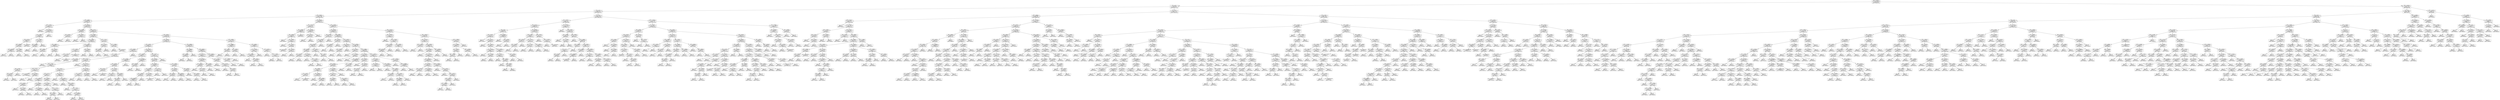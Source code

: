 digraph Tree {
node [shape=box] ;
0 [label="X[0] <= 10937.0\nmse = 6703484299.68\nsamples = 932\nvalue = 184292.0781"] ;
1 [label="X[2] <= 55.0\nmse = 3299939530.76\nsamples = 637\nvalue = 159737.7566"] ;
0 -> 1 [labeldistance=2.5, labelangle=45, headlabel="True"] ;
2 [label="X[2] <= 25.0\nmse = 3000401874.88\nsamples = 327\nvalue = 146102.1647"] ;
1 -> 2 ;
3 [label="X[0] <= 9018.5\nmse = 3357337682.38\nsamples = 209\nvalue = 160412.8018"] ;
2 -> 3 ;
4 [label="X[0] <= 6694.5\nmse = 2199850037.78\nsamples = 118\nvalue = 146681.3777"] ;
3 -> 4 ;
5 [label="X[0] <= 5200.0\nmse = 1143911695.5\nsamples = 11\nvalue = 102935.2941"] ;
4 -> 5 ;
6 [label="mse = 0.0\nsamples = 1\nvalue = 39300.0"] ;
5 -> 6 ;
7 [label="X[0] <= 6613.5\nmse = 335352040.816\nsamples = 10\nvalue = 116571.4286"] ;
5 -> 7 ;
8 [label="X[1] <= 2008.5\nmse = 200248520.71\nsamples = 9\nvalue = 119961.5385"] ;
7 -> 8 ;
9 [label="X[0] <= 6510.0\nmse = 68654320.9877\nsamples = 6\nvalue = 126111.1111"] ;
8 -> 9 ;
10 [label="X[0] <= 6086.5\nmse = 16940000.0\nsamples = 4\nvalue = 119600.0"] ;
9 -> 10 ;
11 [label="X[1] <= 2007.0\nmse = 888888.8889\nsamples = 2\nvalue = 116333.3333"] ;
10 -> 11 ;
12 [label="mse = 0.0\nsamples = 1\nvalue = 117000.0"] ;
11 -> 12 ;
13 [label="mse = 0.0\nsamples = 1\nvalue = 115000.0"] ;
11 -> 13 ;
14 [label="X[1] <= 2006.5\nmse = 1000000.0\nsamples = 2\nvalue = 124500.0"] ;
10 -> 14 ;
15 [label="mse = 0.0\nsamples = 1\nvalue = 123500.0"] ;
14 -> 15 ;
16 [label="mse = 0.0\nsamples = 1\nvalue = 125500.0"] ;
14 -> 16 ;
17 [label="mse = 14062500.0\nsamples = 2\nvalue = 134250.0"] ;
9 -> 17 ;
18 [label="X[1] <= 2009.5\nmse = 219796875.0\nsamples = 3\nvalue = 106125.0"] ;
8 -> 18 ;
19 [label="X[0] <= 6300.0\nmse = 60500000.0\nsamples = 2\nvalue = 98500.0"] ;
18 -> 19 ;
20 [label="mse = 0.0\nsamples = 1\nvalue = 93000.0"] ;
19 -> 20 ;
21 [label="mse = 0.0\nsamples = 1\nvalue = 109500.0"] ;
19 -> 21 ;
22 [label="mse = 0.0\nsamples = 1\nvalue = 129000.0"] ;
18 -> 22 ;
23 [label="mse = 0.0\nsamples = 1\nvalue = 72500.0"] ;
7 -> 23 ;
24 [label="X[0] <= 6875.0\nmse = 2095659490.24\nsamples = 107\nvalue = 151030.4035"] ;
4 -> 24 ;
25 [label="X[1] <= 2008.5\nmse = 834358502.56\nsamples = 4\nvalue = 196375.8"] ;
24 -> 25 ;
26 [label="X[1] <= 2007.0\nmse = 672857660.25\nsamples = 2\nvalue = 167939.5"] ;
25 -> 26 ;
27 [label="mse = 0.0\nsamples = 1\nvalue = 193879.0"] ;
26 -> 27 ;
28 [label="mse = 0.0\nsamples = 1\nvalue = 142000.0"] ;
26 -> 28 ;
29 [label="X[0] <= 6807.5\nmse = 43555555.5555\nsamples = 2\nvalue = 215333.3333"] ;
25 -> 29 ;
30 [label="mse = 0.0\nsamples = 1\nvalue = 206000.0"] ;
29 -> 30 ;
31 [label="mse = 0.0\nsamples = 1\nvalue = 220000.0"] ;
29 -> 31 ;
32 [label="X[0] <= 7257.0\nmse = 2069851120.35\nsamples = 103\nvalue = 149664.5783"] ;
24 -> 32 ;
33 [label="X[1] <= 2008.5\nmse = 652240061.728\nsamples = 18\nvalue = 130872.2222"] ;
32 -> 33 ;
34 [label="X[0] <= 7062.0\nmse = 785888892.734\nsamples = 12\nvalue = 138308.8235"] ;
33 -> 34 ;
35 [label="X[0] <= 6997.0\nmse = 464368055.556\nsamples = 4\nvalue = 152416.6667"] ;
34 -> 35 ;
36 [label="X[0] <= 6960.5\nmse = 22562500.0\nsamples = 2\nvalue = 124250.0"] ;
35 -> 36 ;
37 [label="mse = 0.0\nsamples = 1\nvalue = 119500.0"] ;
36 -> 37 ;
38 [label="mse = 0.0\nsamples = 1\nvalue = 129000.0"] ;
36 -> 38 ;
39 [label="X[1] <= 2007.5\nmse = 90250000.0\nsamples = 2\nvalue = 166500.0"] ;
35 -> 39 ;
40 [label="mse = 0.0\nsamples = 1\nvalue = 157000.0"] ;
39 -> 40 ;
41 [label="mse = 0.0\nsamples = 1\nvalue = 176000.0"] ;
39 -> 41 ;
42 [label="X[1] <= 2007.5\nmse = 793485495.868\nsamples = 8\nvalue = 130613.6364"] ;
34 -> 42 ;
43 [label="X[1] <= 2006.5\nmse = 771409135.803\nsamples = 6\nvalue = 136505.5556"] ;
42 -> 43 ;
44 [label="X[0] <= 7150.0\nmse = 1057891458.33\nsamples = 4\nvalue = 141925.0"] ;
43 -> 44 ;
45 [label="mse = 0.0\nsamples = 1\nvalue = 129900.0"] ;
44 -> 45 ;
46 [label="mse = 1478386718.75\nsamples = 3\nvalue = 147937.5"] ;
44 -> 46 ;
47 [label="mse = 22222222.2222\nsamples = 2\nvalue = 125666.6667"] ;
43 -> 47 ;
48 [label="X[0] <= 7181.0\nmse = 33640000.0\nsamples = 2\nvalue = 104100.0"] ;
42 -> 48 ;
49 [label="mse = 0.0\nsamples = 1\nvalue = 109900.0"] ;
48 -> 49 ;
50 [label="mse = 0.0\nsamples = 1\nvalue = 98300.0"] ;
48 -> 50 ;
51 [label="X[0] <= 7107.0\nmse = 171196100.0\nsamples = 6\nvalue = 118230.0"] ;
33 -> 51 ;
52 [label="X[0] <= 7012.0\nmse = 36921875.0\nsamples = 3\nvalue = 129375.0"] ;
51 -> 52 ;
53 [label="X[0] <= 6928.5\nmse = 10562500.0\nsamples = 2\nvalue = 123750.0"] ;
52 -> 53 ;
54 [label="mse = 0.0\nsamples = 1\nvalue = 127000.0"] ;
53 -> 54 ;
55 [label="mse = 0.0\nsamples = 1\nvalue = 120500.0"] ;
53 -> 55 ;
56 [label="mse = 0.0\nsamples = 1\nvalue = 135000.0"] ;
52 -> 56 ;
57 [label="X[1] <= 2009.5\nmse = 122700000.0\nsamples = 3\nvalue = 110800.0"] ;
51 -> 57 ;
58 [label="mse = 0.0\nsamples = 1\nvalue = 100000.0"] ;
57 -> 58 ;
59 [label="mse = 119246400.0\nsamples = 2\nvalue = 112960.0"] ;
57 -> 59 ;
60 [label="X[0] <= 8874.5\nmse = 2263291632.6\nsamples = 85\nvalue = 153314.8921"] ;
32 -> 60 ;
61 [label="X[0] <= 8616.5\nmse = 2358975083.5\nsamples = 74\nvalue = 156395.0424"] ;
60 -> 61 ;
62 [label="X[0] <= 8104.5\nmse = 2244667173.15\nsamples = 59\nvalue = 150880.9175"] ;
61 -> 62 ;
63 [label="X[0] <= 8080.5\nmse = 3168674307.58\nsamples = 31\nvalue = 161305.6604"] ;
62 -> 63 ;
64 [label="X[1] <= 2006.5\nmse = 1124036735.87\nsamples = 30\nvalue = 152258.8235"] ;
63 -> 64 ;
65 [label="X[0] <= 7369.0\nmse = 1985491093.75\nsamples = 8\nvalue = 167687.5"] ;
64 -> 65 ;
66 [label="mse = 0.0\nsamples = 1\nvalue = 120000.0"] ;
65 -> 66 ;
67 [label="X[0] <= 7680.0\nmse = 1956143555.56\nsamples = 7\nvalue = 170866.6667"] ;
65 -> 67 ;
68 [label="X[0] <= 7530.0\nmse = 698422500.0\nsamples = 3\nvalue = 159350.0"] ;
67 -> 68 ;
69 [label="X[0] <= 7453.0\nmse = 81000000.0\nsamples = 2\nvalue = 185000.0"] ;
68 -> 69 ;
70 [label="mse = 0.0\nsamples = 1\nvalue = 194000.0"] ;
69 -> 70 ;
71 [label="mse = 0.0\nsamples = 1\nvalue = 176000.0"] ;
69 -> 71 ;
72 [label="mse = 0.0\nsamples = 1\nvalue = 133700.0"] ;
68 -> 72 ;
73 [label="X[0] <= 7872.5\nmse = 2347727933.88\nsamples = 4\nvalue = 175054.5455"] ;
67 -> 73 ;
74 [label="mse = 2727409876.54\nsamples = 2\nvalue = 178288.8889"] ;
73 -> 74 ;
75 [label="X[0] <= 7997.0\nmse = 380250000.0\nsamples = 2\nvalue = 160500.0"] ;
73 -> 75 ;
76 [label="mse = 0.0\nsamples = 1\nvalue = 141000.0"] ;
75 -> 76 ;
77 [label="mse = 0.0\nsamples = 1\nvalue = 180000.0"] ;
75 -> 77 ;
78 [label="X[0] <= 7332.0\nmse = 571662538.776\nsamples = 22\nvalue = 145205.7143"] ;
64 -> 78 ;
79 [label="mse = 0.0\nsamples = 1\nvalue = 194500.0"] ;
78 -> 79 ;
80 [label="X[0] <= 7937.0\nmse = 450115123.967\nsamples = 21\nvalue = 142218.1818"] ;
78 -> 80 ;
81 [label="X[0] <= 7810.0\nmse = 431581550.069\nsamples = 17\nvalue = 146174.0741"] ;
80 -> 81 ;
82 [label="X[0] <= 7517.5\nmse = 244367118.75\nsamples = 11\nvalue = 140147.5"] ;
81 -> 82 ;
83 [label="X[1] <= 2008.5\nmse = 141952274.306\nsamples = 6\nvalue = 149829.1667"] ;
82 -> 83 ;
84 [label="X[1] <= 2007.5\nmse = 24545898.4375\nsamples = 3\nvalue = 144406.25"] ;
83 -> 84 ;
85 [label="mse = 0.0\nsamples = 1\nvalue = 150750.0"] ;
84 -> 85 ;
86 [label="X[0] <= 7425.0\nmse = 640000.0\nsamples = 2\nvalue = 140600.0"] ;
84 -> 86 ;
87 [label="mse = 0.0\nsamples = 1\nvalue = 139000.0"] ;
86 -> 87 ;
88 [label="mse = 0.0\nsamples = 1\nvalue = 141000.0"] ;
86 -> 88 ;
89 [label="X[1] <= 2009.5\nmse = 200316875.0\nsamples = 3\nvalue = 160675.0"] ;
83 -> 89 ;
90 [label="mse = 0.0\nsamples = 1\nvalue = 185000.0"] ;
89 -> 90 ;
91 [label="X[0] <= 7453.5\nmse = 4108888.8889\nsamples = 2\nvalue = 152566.6667"] ;
89 -> 91 ;
92 [label="mse = 0.0\nsamples = 1\nvalue = 149700.0"] ;
91 -> 92 ;
93 [label="mse = 0.0\nsamples = 1\nvalue = 154000.0"] ;
91 -> 93 ;
94 [label="X[1] <= 2007.5\nmse = 46484375.0\nsamples = 5\nvalue = 125625.0"] ;
82 -> 94 ;
95 [label="X[0] <= 7567.0\nmse = 13265306.1224\nsamples = 4\nvalue = 127857.1429"] ;
94 -> 95 ;
96 [label="mse = 0.0\nsamples = 1\nvalue = 120000.0"] ;
95 -> 96 ;
97 [label="X[0] <= 7750.0\nmse = 3472222.2222\nsamples = 3\nvalue = 129166.6667"] ;
95 -> 97 ;
98 [label="X[0] <= 7670.5\nmse = 1500000.0\nsamples = 2\nvalue = 128500.0"] ;
97 -> 98 ;
99 [label="mse = 0.0\nsamples = 1\nvalue = 129500.0"] ;
98 -> 99 ;
100 [label="mse = 0.0\nsamples = 1\nvalue = 127000.0"] ;
98 -> 100 ;
101 [label="mse = 0.0\nsamples = 1\nvalue = 132500.0"] ;
97 -> 101 ;
102 [label="mse = 0.0\nsamples = 1\nvalue = 110000.0"] ;
94 -> 102 ;
103 [label="X[0] <= 7868.5\nmse = 566223163.265\nsamples = 6\nvalue = 163392.8571"] ;
81 -> 103 ;
104 [label="mse = 0.0\nsamples = 1\nvalue = 208300.0"] ;
103 -> 104 ;
105 [label="X[1] <= 2007.5\nmse = 268467013.889\nsamples = 5\nvalue = 155908.3333"] ;
103 -> 105 ;
106 [label="mse = 0.0\nsamples = 1\nvalue = 176000.0"] ;
105 -> 106 ;
107 [label="X[0] <= 7902.5\nmse = 99944218.75\nsamples = 4\nvalue = 145862.5"] ;
105 -> 107 ;
108 [label="mse = 0.0\nsamples = 1\nvalue = 139950.0"] ;
107 -> 108 ;
109 [label="X[0] <= 7930.5\nmse = 117722222.222\nsamples = 3\nvalue = 147833.3333"] ;
107 -> 109 ;
110 [label="mse = 0.0\nsamples = 1\nvalue = 156000.0"] ;
109 -> 110 ;
111 [label="X[1] <= 2008.5\nmse = 126562500.0\nsamples = 2\nvalue = 143750.0"] ;
109 -> 111 ;
112 [label="mse = 0.0\nsamples = 1\nvalue = 155000.0"] ;
111 -> 112 ;
113 [label="mse = 0.0\nsamples = 1\nvalue = 132500.0"] ;
111 -> 113 ;
114 [label="X[0] <= 7995.0\nmse = 146201388.889\nsamples = 4\nvalue = 124416.6667"] ;
80 -> 114 ;
115 [label="X[1] <= 2007.5\nmse = 16055555.5556\nsamples = 2\nvalue = 112833.3333"] ;
114 -> 115 ;
116 [label="mse = 0.0\nsamples = 1\nvalue = 118500.0"] ;
115 -> 116 ;
117 [label="mse = 0.0\nsamples = 1\nvalue = 110000.0"] ;
115 -> 117 ;
118 [label="X[0] <= 8036.0\nmse = 8000000.0\nsamples = 2\nvalue = 136000.0"] ;
114 -> 118 ;
119 [label="mse = 0.0\nsamples = 1\nvalue = 132000.0"] ;
118 -> 119 ;
120 [label="mse = 0.0\nsamples = 1\nvalue = 138000.0"] ;
118 -> 120 ;
121 [label="mse = 0.0\nsamples = 1\nvalue = 392000.0"] ;
63 -> 121 ;
122 [label="X[0] <= 8369.5\nmse = 843074111.543\nsamples = 28\nvalue = 138323.8409"] ;
62 -> 122 ;
123 [label="X[0] <= 8280.5\nmse = 1126860712.89\nsamples = 12\nvalue = 128110.7647"] ;
122 -> 123 ;
124 [label="X[1] <= 2009.5\nmse = 1050428994.08\nsamples = 9\nvalue = 135384.6154"] ;
123 -> 124 ;
125 [label="X[0] <= 8148.5\nmse = 1166954545.45\nsamples = 8\nvalue = 132000.0"] ;
124 -> 125 ;
126 [label="X[0] <= 8122.5\nmse = 3625166666.67\nsamples = 3\nvalue = 147500.0"] ;
125 -> 126 ;
127 [label="mse = 0.0\nsamples = 1\nvalue = 124500.0"] ;
126 -> 127 ;
128 [label="mse = 5041000000.0\nsamples = 2\nvalue = 159000.0"] ;
126 -> 128 ;
129 [label="X[0] <= 8193.5\nmse = 121246093.75\nsamples = 5\nvalue = 126187.5"] ;
125 -> 129 ;
130 [label="X[0] <= 8181.0\nmse = 3555555.5556\nsamples = 2\nvalue = 116333.3333"] ;
129 -> 130 ;
131 [label="mse = 0.0\nsamples = 1\nvalue = 115000.0"] ;
130 -> 131 ;
132 [label="mse = 0.0\nsamples = 1\nvalue = 119000.0"] ;
130 -> 132 ;
133 [label="X[0] <= 8265.0\nmse = 98640000.0\nsamples = 3\nvalue = 132100.0"] ;
129 -> 133 ;
134 [label="X[1] <= 2007.5\nmse = 562500.0\nsamples = 2\nvalue = 144250.0"] ;
133 -> 134 ;
135 [label="mse = 0.0\nsamples = 1\nvalue = 143500.0"] ;
134 -> 135 ;
136 [label="mse = 0.0\nsamples = 1\nvalue = 145000.0"] ;
134 -> 136 ;
137 [label="mse = 0.0\nsamples = 1\nvalue = 124000.0"] ;
133 -> 137 ;
138 [label="mse = 0.0\nsamples = 1\nvalue = 154000.0"] ;
124 -> 138 ;
139 [label="X[1] <= 2008.0\nmse = 644459566.688\nsamples = 3\nvalue = 104470.75"] ;
123 -> 139 ;
140 [label="X[0] <= 8326.5\nmse = 72000000.0\nsamples = 2\nvalue = 118500.0"] ;
139 -> 140 ;
141 [label="mse = 0.0\nsamples = 1\nvalue = 124500.0"] ;
140 -> 141 ;
142 [label="mse = 0.0\nsamples = 1\nvalue = 106500.0"] ;
140 -> 142 ;
143 [label="mse = 0.0\nsamples = 1\nvalue = 62383.0"] ;
139 -> 143 ;
144 [label="X[0] <= 8577.5\nmse = 557368171.468\nsamples = 16\nvalue = 144754.2963"] ;
122 -> 144 ;
145 [label="X[0] <= 8490.0\nmse = 491555904.0\nsamples = 15\nvalue = 147614.0"] ;
144 -> 145 ;
146 [label="X[0] <= 8462.5\nmse = 509540657.439\nsamples = 8\nvalue = 144191.1765"] ;
145 -> 146 ;
147 [label="X[1] <= 2008.0\nmse = 681880165.289\nsamples = 6\nvalue = 150272.7273"] ;
146 -> 147 ;
148 [label="X[1] <= 2006.5\nmse = 342300000.0\nsamples = 3\nvalue = 163500.0"] ;
147 -> 148 ;
149 [label="X[0] <= 8407.0\nmse = 56888888.8889\nsamples = 2\nvalue = 149166.6667"] ;
148 -> 149 ;
150 [label="mse = 0.0\nsamples = 1\nvalue = 138500.0"] ;
149 -> 150 ;
151 [label="mse = 0.0\nsamples = 1\nvalue = 154500.0"] ;
149 -> 151 ;
152 [label="mse = 0.0\nsamples = 1\nvalue = 185000.0"] ;
148 -> 152 ;
153 [label="X[1] <= 2009.5\nmse = 697562500.0\nsamples = 3\nvalue = 139250.0"] ;
147 -> 153 ;
154 [label="mse = 1040671875.0\nsamples = 2\nvalue = 137875.0"] ;
153 -> 154 ;
155 [label="mse = 0.0\nsamples = 1\nvalue = 142000.0"] ;
153 -> 155 ;
156 [label="X[1] <= 2007.5\nmse = 1467013.8889\nsamples = 2\nvalue = 133041.6667"] ;
146 -> 156 ;
157 [label="mse = 0.0\nsamples = 1\nvalue = 132500.0"] ;
156 -> 157 ;
158 [label="mse = 0.0\nsamples = 1\nvalue = 135750.0"] ;
156 -> 158 ;
159 [label="X[1] <= 2009.5\nmse = 375538593.75\nsamples = 7\nvalue = 154887.5"] ;
145 -> 159 ;
160 [label="X[0] <= 8530.5\nmse = 234585600.0\nsamples = 4\nvalue = 165920.0"] ;
159 -> 160 ;
161 [label="X[0] <= 8514.5\nmse = 22090000.0\nsamples = 2\nvalue = 184300.0"] ;
160 -> 161 ;
162 [label="mse = 0.0\nsamples = 1\nvalue = 179600.0"] ;
161 -> 162 ;
163 [label="mse = 0.0\nsamples = 1\nvalue = 189000.0"] ;
161 -> 163 ;
164 [label="X[0] <= 8534.0\nmse = 888888.8889\nsamples = 2\nvalue = 153666.6667"] ;
160 -> 164 ;
165 [label="mse = 0.0\nsamples = 1\nvalue = 153000.0"] ;
164 -> 165 ;
166 [label="mse = 0.0\nsamples = 1\nvalue = 155000.0"] ;
164 -> 166 ;
167 [label="X[0] <= 8533.5\nmse = 69500000.0\nsamples = 3\nvalue = 136500.0"] ;
159 -> 167 ;
168 [label="mse = 0.0\nsamples = 1\nvalue = 125000.0"] ;
167 -> 168 ;
169 [label="X[0] <= 8554.0\nmse = 5062500.0\nsamples = 2\nvalue = 142250.0"] ;
167 -> 169 ;
170 [label="mse = 0.0\nsamples = 1\nvalue = 140000.0"] ;
169 -> 170 ;
171 [label="mse = 0.0\nsamples = 1\nvalue = 144500.0"] ;
169 -> 171 ;
172 [label="mse = 0.0\nsamples = 1\nvalue = 109008.0"] ;
144 -> 172 ;
173 [label="X[0] <= 8694.0\nmse = 2097802808.62\nsamples = 15\nvalue = 181865.0476"] ;
61 -> 173 ;
174 [label="X[0] <= 8664.0\nmse = 95080900.0\nsamples = 3\nvalue = 240866.0"] ;
173 -> 174 ;
175 [label="X[1] <= 2008.5\nmse = 83666883.0\nsamples = 2\nvalue = 245299.0"] ;
174 -> 175 ;
176 [label="mse = 0.0\nsamples = 1\nvalue = 250580.0"] ;
175 -> 176 ;
177 [label="mse = 0.0\nsamples = 1\nvalue = 229456.0"] ;
175 -> 177 ;
178 [label="mse = 0.0\nsamples = 1\nvalue = 232000.0"] ;
174 -> 178 ;
179 [label="X[0] <= 8807.0\nmse = 949468638.222\nsamples = 12\nvalue = 158264.6667"] ;
173 -> 179 ;
180 [label="X[0] <= 8774.0\nmse = 628940574.306\nsamples = 9\nvalue = 150330.8333"] ;
179 -> 180 ;
181 [label="X[0] <= 8763.5\nmse = 308104398.438\nsamples = 5\nvalue = 162246.25"] ;
180 -> 181 ;
182 [label="X[1] <= 2007.5\nmse = 120666666.667\nsamples = 3\nvalue = 144000.0"] ;
181 -> 182 ;
183 [label="mse = 0.0\nsamples = 1\nvalue = 129000.0"] ;
182 -> 183 ;
184 [label="X[0] <= 8730.0\nmse = 12250000.0\nsamples = 2\nvalue = 151500.0"] ;
182 -> 184 ;
185 [label="mse = 0.0\nsamples = 1\nvalue = 155000.0"] ;
184 -> 185 ;
186 [label="mse = 0.0\nsamples = 1\nvalue = 148000.0"] ;
184 -> 186 ;
187 [label="X[1] <= 2008.0\nmse = 100958424.0\nsamples = 2\nvalue = 173194.0"] ;
181 -> 187 ;
188 [label="mse = 0.0\nsamples = 1\nvalue = 164990.0"] ;
187 -> 188 ;
189 [label="mse = 0.0\nsamples = 1\nvalue = 185500.0"] ;
187 -> 189 ;
190 [label="X[1] <= 2006.5\nmse = 418750000.0\nsamples = 4\nvalue = 126500.0"] ;
180 -> 190 ;
191 [label="mse = 0.0\nsamples = 1\nvalue = 160000.0"] ;
190 -> 191 ;
192 [label="X[0] <= 8776.0\nmse = 59555555.5556\nsamples = 3\nvalue = 115333.3333"] ;
190 -> 192 ;
193 [label="mse = 0.0\nsamples = 1\nvalue = 126000.0"] ;
192 -> 193 ;
194 [label="X[0] <= 8778.5\nmse = 4000000.0\nsamples = 2\nvalue = 110000.0"] ;
192 -> 194 ;
195 [label="mse = 0.0\nsamples = 1\nvalue = 108000.0"] ;
194 -> 195 ;
196 [label="mse = 0.0\nsamples = 1\nvalue = 112000.0"] ;
194 -> 196 ;
197 [label="X[0] <= 8843.0\nmse = 972666666.667\nsamples = 3\nvalue = 190000.0"] ;
179 -> 197 ;
198 [label="X[1] <= 2008.0\nmse = 72250000.0\nsamples = 2\nvalue = 211500.0"] ;
197 -> 198 ;
199 [label="mse = 0.0\nsamples = 1\nvalue = 203000.0"] ;
198 -> 199 ;
200 [label="mse = 0.0\nsamples = 1\nvalue = 220000.0"] ;
198 -> 200 ;
201 [label="mse = 0.0\nsamples = 1\nvalue = 147000.0"] ;
197 -> 201 ;
202 [label="X[0] <= 8895.5\nmse = 1372782088.62\nsamples = 11\nvalue = 136007.381"] ;
60 -> 202 ;
203 [label="X[0] <= 8884.5\nmse = 116388888.889\nsamples = 4\nvalue = 108333.3333"] ;
202 -> 203 ;
204 [label="X[1] <= 2007.5\nmse = 1000000.0\nsamples = 2\nvalue = 101000.0"] ;
203 -> 204 ;
205 [label="mse = 0.0\nsamples = 1\nvalue = 102000.0"] ;
204 -> 205 ;
206 [label="mse = 0.0\nsamples = 1\nvalue = 100000.0"] ;
204 -> 206 ;
207 [label="X[1] <= 2007.5\nmse = 24500000.0\nsamples = 2\nvalue = 123000.0"] ;
203 -> 207 ;
208 [label="mse = 0.0\nsamples = 1\nvalue = 126500.0"] ;
207 -> 208 ;
209 [label="mse = 0.0\nsamples = 1\nvalue = 116000.0"] ;
207 -> 209 ;
210 [label="X[0] <= 8925.5\nmse = 1309895041.91\nsamples = 7\nvalue = 156762.9167"] ;
202 -> 210 ;
211 [label="X[1] <= 2008.0\nmse = 343071708.438\nsamples = 4\nvalue = 175083.75"] ;
210 -> 211 ;
212 [label="X[0] <= 8904.5\nmse = 282424480.816\nsamples = 3\nvalue = 171381.4286"] ;
211 -> 212 ;
213 [label="mse = 0.0\nsamples = 1\nvalue = 181134.0"] ;
212 -> 213 ;
214 [label="X[0] <= 8916.5\nmse = 156250000.0\nsamples = 2\nvalue = 147000.0"] ;
212 -> 214 ;
215 [label="mse = 0.0\nsamples = 1\nvalue = 159500.0"] ;
214 -> 215 ;
216 [label="mse = 0.0\nsamples = 1\nvalue = 134500.0"] ;
214 -> 216 ;
217 [label="mse = 0.0\nsamples = 1\nvalue = 201000.0"] ;
211 -> 217 ;
218 [label="X[1] <= 2007.5\nmse = 1229624104.69\nsamples = 3\nvalue = 120121.25"] ;
210 -> 218 ;
219 [label="mse = 0.0\nsamples = 1\nvalue = 176485.0"] ;
218 -> 219 ;
220 [label="X[1] <= 2008.5\nmse = 227555555.556\nsamples = 2\nvalue = 101333.3333"] ;
218 -> 220 ;
221 [label="mse = 0.0\nsamples = 1\nvalue = 80000.0"] ;
220 -> 221 ;
222 [label="mse = 0.0\nsamples = 1\nvalue = 112000.0"] ;
220 -> 222 ;
223 [label="X[0] <= 9193.5\nmse = 4296648180.46\nsamples = 91\nvalue = 178216.3034"] ;
3 -> 223 ;
224 [label="X[0] <= 9146.5\nmse = 5537204134.21\nsamples = 12\nvalue = 204594.84"] ;
223 -> 224 ;
225 [label="X[1] <= 2008.5\nmse = 1963090662.64\nsamples = 9\nvalue = 185308.0588"] ;
224 -> 225 ;
226 [label="X[0] <= 9048.5\nmse = 1479945326.79\nsamples = 6\nvalue = 199979.7692"] ;
225 -> 226 ;
227 [label="mse = 0.0\nsamples = 1\nvalue = 265900.0"] ;
226 -> 227 ;
228 [label="X[0] <= 9080.0\nmse = 1210974112.91\nsamples = 5\nvalue = 194486.4167"] ;
226 -> 228 ;
229 [label="mse = 0.0\nsamples = 1\nvalue = 120000.0"] ;
228 -> 229 ;
230 [label="X[0] <= 9117.5\nmse = 121594631.21\nsamples = 4\nvalue = 209383.7"] ;
228 -> 230 ;
231 [label="mse = 82473642.25\nsamples = 2\nvalue = 225918.5"] ;
230 -> 231 ;
232 [label="X[1] <= 2007.0\nmse = 45937500.0\nsamples = 2\nvalue = 205250.0"] ;
230 -> 232 ;
233 [label="mse = 0.0\nsamples = 1\nvalue = 200000.0"] ;
232 -> 233 ;
234 [label="mse = 0.0\nsamples = 1\nvalue = 214000.0"] ;
232 -> 234 ;
235 [label="mse = 560046875.0\nsamples = 3\nvalue = 137625.0"] ;
225 -> 235 ;
236 [label="X[1] <= 2008.0\nmse = 10662016050.9\nsamples = 3\nvalue = 245579.25"] ;
224 -> 236 ;
237 [label="X[0] <= 9172.5\nmse = 1987440000.0\nsamples = 2\nvalue = 170400.0"] ;
236 -> 237 ;
238 [label="mse = 0.0\nsamples = 1\nvalue = 225000.0"] ;
237 -> 238 ;
239 [label="mse = 0.0\nsamples = 1\nvalue = 134000.0"] ;
237 -> 239 ;
240 [label="mse = 0.0\nsamples = 1\nvalue = 370878.0"] ;
236 -> 240 ;
241 [label="X[0] <= 10046.5\nmse = 3863034192.46\nsamples = 79\nvalue = 172720.775"] ;
223 -> 241 ;
242 [label="X[0] <= 9433.0\nmse = 2385428766.73\nsamples = 51\nvalue = 160506.1026"] ;
241 -> 242 ;
243 [label="X[0] <= 9410.5\nmse = 3300772525.98\nsamples = 10\nvalue = 176230.875"] ;
242 -> 243 ;
244 [label="X[1] <= 2009.5\nmse = 768472308.673\nsamples = 9\nvalue = 156853.5714"] ;
243 -> 244 ;
245 [label="X[0] <= 9249.0\nmse = 690722544.379\nsamples = 8\nvalue = 153726.9231"] ;
244 -> 245 ;
246 [label="X[0] <= 9233.0\nmse = 530850000.0\nsamples = 5\nvalue = 162500.0"] ;
245 -> 246 ;
247 [label="X[1] <= 2007.0\nmse = 8000000.0\nsamples = 2\nvalue = 142000.0"] ;
246 -> 247 ;
248 [label="mse = 0.0\nsamples = 1\nvalue = 146000.0"] ;
247 -> 248 ;
249 [label="mse = 0.0\nsamples = 1\nvalue = 140000.0"] ;
247 -> 249 ;
250 [label="X[0] <= 9240.5\nmse = 497632653.061\nsamples = 3\nvalue = 171285.7143"] ;
246 -> 250 ;
251 [label="mse = 0.0\nsamples = 1\nvalue = 217000.0"] ;
250 -> 251 ;
252 [label="X[1] <= 2008.5\nmse = 174222222.222\nsamples = 2\nvalue = 163666.6667"] ;
250 -> 252 ;
253 [label="mse = 0.0\nsamples = 1\nvalue = 145000.0"] ;
252 -> 253 ;
254 [label="mse = 0.0\nsamples = 1\nvalue = 173000.0"] ;
252 -> 254 ;
255 [label="X[0] <= 9301.5\nmse = 111887222.222\nsamples = 3\nvalue = 124483.3333"] ;
245 -> 255 ;
256 [label="mse = 0.0\nsamples = 1\nvalue = 139400.0"] ;
255 -> 256 ;
257 [label="X[1] <= 2007.5\nmse = 950625.0\nsamples = 2\nvalue = 117025.0"] ;
255 -> 257 ;
258 [label="mse = 0.0\nsamples = 1\nvalue = 116050.0"] ;
257 -> 258 ;
259 [label="mse = 0.0\nsamples = 1\nvalue = 118000.0"] ;
257 -> 259 ;
260 [label="mse = 0.0\nsamples = 1\nvalue = 197500.0"] ;
244 -> 260 ;
261 [label="mse = 0.0\nsamples = 1\nvalue = 311872.0"] ;
243 -> 261 ;
262 [label="X[0] <= 9488.5\nmse = 2068932393.83\nsamples = 41\nvalue = 156448.0968"] ;
242 -> 262 ;
263 [label="X[0] <= 9470.5\nmse = 108160000.0\nsamples = 3\nvalue = 115200.0"] ;
262 -> 263 ;
264 [label="X[1] <= 2007.5\nmse = 169000000.0\nsamples = 2\nvalue = 123000.0"] ;
263 -> 264 ;
265 [label="mse = 0.0\nsamples = 1\nvalue = 110000.0"] ;
264 -> 265 ;
266 [label="mse = 0.0\nsamples = 1\nvalue = 136000.0"] ;
264 -> 266 ;
267 [label="mse = 0.0\nsamples = 1\nvalue = 110000.0"] ;
263 -> 267 ;
268 [label="X[0] <= 9540.0\nmse = 2078592114.09\nsamples = 38\nvalue = 160066.3509"] ;
262 -> 268 ;
269 [label="X[0] <= 9511.5\nmse = 4491732650.89\nsamples = 3\nvalue = 198692.3333"] ;
268 -> 269 ;
270 [label="X[0] <= 9501.5\nmse = 56250000.0\nsamples = 2\nvalue = 151500.0"] ;
269 -> 270 ;
271 [label="mse = 0.0\nsamples = 1\nvalue = 159000.0"] ;
270 -> 271 ;
272 [label="mse = 0.0\nsamples = 1\nvalue = 144000.0"] ;
270 -> 272 ;
273 [label="mse = 0.0\nsamples = 1\nvalue = 293077.0"] ;
269 -> 273 ;
274 [label="X[0] <= 9585.5\nmse = 1598517698.73\nsamples = 35\nvalue = 155522.1176"] ;
268 -> 274 ;
275 [label="X[1] <= 2007.5\nmse = 884125000.0\nsamples = 3\nvalue = 111500.0"] ;
274 -> 275 ;
276 [label="mse = 0.0\nsamples = 1\nvalue = 128500.0"] ;
275 -> 276 ;
277 [label="X[1] <= 2009.5\nmse = 1190250000.0\nsamples = 2\nvalue = 94500.0"] ;
275 -> 277 ;
278 [label="mse = 0.0\nsamples = 1\nvalue = 60000.0"] ;
277 -> 278 ;
279 [label="mse = 0.0\nsamples = 1\nvalue = 129000.0"] ;
277 -> 279 ;
280 [label="X[0] <= 9884.5\nmse = 1480348695.37\nsamples = 32\nvalue = 159268.6809"] ;
274 -> 280 ;
281 [label="X[1] <= 2009.5\nmse = 2040412943.93\nsamples = 20\nvalue = 166624.2667"] ;
280 -> 281 ;
282 [label="X[0] <= 9804.0\nmse = 2389804092.69\nsamples = 16\nvalue = 175805.8182"] ;
281 -> 282 ;
283 [label="X[0] <= 9746.0\nmse = 2196504600.0\nsamples = 14\nvalue = 169620.0"] ;
282 -> 283 ;
284 [label="X[0] <= 9606.0\nmse = 3355930578.51\nsamples = 9\nvalue = 184981.8182"] ;
283 -> 284 ;
285 [label="X[1] <= 2007.5\nmse = 3760532343.75\nsamples = 6\nvalue = 174037.5"] ;
284 -> 285 ;
286 [label="mse = 0.0\nsamples = 1\nvalue = 140000.0"] ;
285 -> 286 ;
287 [label="mse = 4108600000.0\nsamples = 5\nvalue = 178900.0"] ;
285 -> 287 ;
288 [label="X[0] <= 9631.0\nmse = 1105828888.89\nsamples = 3\nvalue = 214166.6667"] ;
284 -> 288 ;
289 [label="mse = 0.0\nsamples = 1\nvalue = 244600.0"] ;
288 -> 289 ;
290 [label="X[0] <= 9696.0\nmse = 964102500.0\nsamples = 2\nvalue = 198950.0"] ;
288 -> 290 ;
291 [label="mse = 0.0\nsamples = 1\nvalue = 167900.0"] ;
290 -> 291 ;
292 [label="mse = 0.0\nsamples = 1\nvalue = 230000.0"] ;
290 -> 292 ;
293 [label="X[1] <= 2008.5\nmse = 138480246.914\nsamples = 5\nvalue = 150844.4444"] ;
283 -> 293 ;
294 [label="X[0] <= 9757.0\nmse = 136337142.857\nsamples = 4\nvalue = 147800.0"] ;
293 -> 294 ;
295 [label="X[1] <= 2007.5\nmse = 8926875.0\nsamples = 2\nvalue = 156175.0"] ;
294 -> 295 ;
296 [label="mse = 0.0\nsamples = 1\nvalue = 157900.0"] ;
295 -> 296 ;
297 [label="mse = 0.0\nsamples = 1\nvalue = 151000.0"] ;
295 -> 297 ;
298 [label="X[1] <= 2007.0\nmse = 88002222.2222\nsamples = 2\nvalue = 136633.3333"] ;
294 -> 298 ;
299 [label="mse = 0.0\nsamples = 1\nvalue = 149900.0"] ;
298 -> 299 ;
300 [label="mse = 0.0\nsamples = 1\nvalue = 130000.0"] ;
298 -> 300 ;
301 [label="mse = 0.0\nsamples = 1\nvalue = 161500.0"] ;
293 -> 301 ;
302 [label="X[1] <= 2008.0\nmse = 113720896.0\nsamples = 2\nvalue = 237664.0"] ;
282 -> 302 ;
303 [label="mse = 0.0\nsamples = 1\nvalue = 248328.0"] ;
302 -> 303 ;
304 [label="mse = 0.0\nsamples = 1\nvalue = 227000.0"] ;
302 -> 304 ;
305 [label="X[0] <= 9636.0\nmse = 210234375.0\nsamples = 4\nvalue = 141375.0"] ;
281 -> 305 ;
306 [label="mse = 0.0\nsamples = 1\nvalue = 128000.0"] ;
305 -> 306 ;
307 [label="X[0] <= 9810.0\nmse = 62687500.0\nsamples = 3\nvalue = 154750.0"] ;
305 -> 307 ;
308 [label="X[0] <= 9731.0\nmse = 20250000.0\nsamples = 2\nvalue = 147500.0"] ;
307 -> 308 ;
309 [label="mse = 0.0\nsamples = 1\nvalue = 152000.0"] ;
308 -> 309 ;
310 [label="mse = 0.0\nsamples = 1\nvalue = 143000.0"] ;
308 -> 310 ;
311 [label="mse = 0.0\nsamples = 1\nvalue = 162000.0"] ;
307 -> 311 ;
312 [label="X[0] <= 10002.0\nmse = 228029273.356\nsamples = 12\nvalue = 146288.2353"] ;
280 -> 312 ;
313 [label="X[1] <= 2007.5\nmse = 176534097.222\nsamples = 9\nvalue = 140991.6667"] ;
312 -> 313 ;
314 [label="X[0] <= 9965.5\nmse = 76055555.5556\nsamples = 3\nvalue = 134666.6667"] ;
313 -> 314 ;
315 [label="mse = 0.0\nsamples = 2\nvalue = 128500.0"] ;
314 -> 315 ;
316 [label="mse = 0.0\nsamples = 1\nvalue = 147000.0"] ;
314 -> 316 ;
317 [label="X[0] <= 9928.5\nmse = 197001388.889\nsamples = 6\nvalue = 147316.6667"] ;
313 -> 317 ;
318 [label="mse = 0.0\nsamples = 1\nvalue = 128000.0"] ;
317 -> 318 ;
319 [label="X[0] <= 9964.0\nmse = 146849600.0\nsamples = 5\nvalue = 151180.0"] ;
317 -> 319 ;
320 [label="X[1] <= 2008.5\nmse = 95062500.0\nsamples = 2\nvalue = 157250.0"] ;
319 -> 320 ;
321 [label="mse = 0.0\nsamples = 1\nvalue = 147500.0"] ;
320 -> 321 ;
322 [label="mse = 0.0\nsamples = 1\nvalue = 167000.0"] ;
320 -> 322 ;
323 [label="X[1] <= 2009.5\nmse = 140435555.556\nsamples = 3\nvalue = 147133.3333"] ;
319 -> 323 ;
324 [label="X[0] <= 9995.5\nmse = 86490000.0\nsamples = 2\nvalue = 140700.0"] ;
323 -> 324 ;
325 [label="mse = 0.0\nsamples = 1\nvalue = 150000.0"] ;
324 -> 325 ;
326 [label="mse = 0.0\nsamples = 1\nvalue = 131400.0"] ;
324 -> 326 ;
327 [label="mse = 0.0\nsamples = 1\nvalue = 160000.0"] ;
323 -> 327 ;
328 [label="X[0] <= 10005.5\nmse = 122700000.0\nsamples = 3\nvalue = 159000.0"] ;
312 -> 328 ;
329 [label="mse = 0.0\nsamples = 1\nvalue = 167000.0"] ;
328 -> 329 ;
330 [label="X[0] <= 10008.5\nmse = 133388888.889\nsamples = 2\nvalue = 153666.6667"] ;
328 -> 330 ;
331 [label="mse = 0.0\nsamples = 1\nvalue = 145500.0"] ;
330 -> 331 ;
332 [label="mse = 0.0\nsamples = 1\nvalue = 170000.0"] ;
330 -> 332 ;
333 [label="X[0] <= 10191.0\nmse = 5815494515.62\nsamples = 28\nvalue = 195405.1667"] ;
241 -> 333 ;
334 [label="X[0] <= 10083.5\nmse = 7318275116.96\nsamples = 6\nvalue = 264880.3636"] ;
333 -> 334 ;
335 [label="mse = 0.0\nsamples = 1\nvalue = 184900.0"] ;
334 -> 335 ;
336 [label="X[0] <= 10165.0\nmse = 7207140099.95\nsamples = 5\nvalue = 282653.7778"] ;
334 -> 336 ;
337 [label="X[0] <= 10154.5\nmse = 8761436692.0\nsamples = 3\nvalue = 304314.0"] ;
336 -> 337 ;
338 [label="X[0] <= 10117.0\nmse = 6948046875.0\nsamples = 2\nvalue = 258875.0"] ;
337 -> 338 ;
339 [label="mse = 0.0\nsamples = 1\nvalue = 307000.0"] ;
338 -> 339 ;
340 [label="mse = 0.0\nsamples = 1\nvalue = 114500.0"] ;
338 -> 340 ;
341 [label="mse = 0.0\nsamples = 1\nvalue = 395192.0"] ;
337 -> 341 ;
342 [label="X[1] <= 2008.0\nmse = 1283555555.56\nsamples = 2\nvalue = 239333.3333"] ;
336 -> 342 ;
343 [label="mse = 0.0\nsamples = 1\nvalue = 290000.0"] ;
342 -> 343 ;
344 [label="mse = 0.0\nsamples = 1\nvalue = 214000.0"] ;
342 -> 344 ;
345 [label="X[0] <= 10657.5\nmse = 2961768013.77\nsamples = 22\nvalue = 170752.6774"] ;
333 -> 345 ;
346 [label="X[0] <= 10220.5\nmse = 3300507079.23\nsamples = 16\nvalue = 185077.7619"] ;
345 -> 346 ;
347 [label="X[0] <= 10207.5\nmse = 287302500.0\nsamples = 2\nvalue = 127950.0"] ;
346 -> 347 ;
348 [label="mse = 0.0\nsamples = 1\nvalue = 144900.0"] ;
347 -> 348 ;
349 [label="mse = 0.0\nsamples = 1\nvalue = 111000.0"] ;
347 -> 349 ;
350 [label="X[0] <= 10644.5\nmse = 3060912242.71\nsamples = 14\nvalue = 198519.5882"] ;
346 -> 350 ;
351 [label="X[0] <= 10231.5\nmse = 2730658481.09\nsamples = 12\nvalue = 189462.2"] ;
350 -> 351 ;
352 [label="mse = 0.0\nsamples = 1\nvalue = 295493.0"] ;
351 -> 352 ;
353 [label="X[0] <= 10618.5\nmse = 2065307769.39\nsamples = 11\nvalue = 181888.5714"] ;
351 -> 353 ;
354 [label="X[0] <= 10371.0\nmse = 1936898936.09\nsamples = 10\nvalue = 186418.4615"] ;
353 -> 354 ;
355 [label="X[1] <= 2006.5\nmse = 1090673347.22\nsamples = 4\nvalue = 171998.3333"] ;
354 -> 355 ;
356 [label="X[0] <= 10250.5\nmse = 430417800.0\nsamples = 2\nvalue = 199330.0"] ;
355 -> 356 ;
357 [label="mse = 0.0\nsamples = 1\nvalue = 169990.0"] ;
356 -> 357 ;
358 [label="mse = 0.0\nsamples = 1\nvalue = 214000.0"] ;
356 -> 358 ;
359 [label="X[0] <= 10322.5\nmse = 256888888.889\nsamples = 2\nvalue = 144666.6667"] ;
355 -> 359 ;
360 [label="mse = 0.0\nsamples = 1\nvalue = 156000.0"] ;
359 -> 360 ;
361 [label="mse = 0.0\nsamples = 1\nvalue = 122000.0"] ;
359 -> 361 ;
362 [label="X[0] <= 10393.0\nmse = 2331228469.39\nsamples = 6\nvalue = 198778.5714"] ;
354 -> 362 ;
363 [label="mse = 0.0\nsamples = 1\nvalue = 305900.0"] ;
362 -> 363 ;
364 [label="X[1] <= 2007.5\nmse = 488516458.333\nsamples = 5\nvalue = 180925.0"] ;
362 -> 364 ;
365 [label="mse = 0.0\nsamples = 1\nvalue = 143250.0"] ;
364 -> 365 ;
366 [label="X[0] <= 10577.5\nmse = 245562400.0\nsamples = 4\nvalue = 188460.0"] ;
364 -> 366 ;
367 [label="X[0] <= 10477.0\nmse = 221461875.0\nsamples = 3\nvalue = 184325.0"] ;
366 -> 367 ;
368 [label="X[1] <= 2009.0\nmse = 137780000.0\nsamples = 2\nvalue = 190600.0"] ;
367 -> 368 ;
369 [label="mse = 0.0\nsamples = 1\nvalue = 174000.0"] ;
368 -> 369 ;
370 [label="mse = 0.0\nsamples = 1\nvalue = 198900.0"] ;
368 -> 370 ;
371 [label="mse = 0.0\nsamples = 1\nvalue = 165500.0"] ;
367 -> 371 ;
372 [label="mse = 0.0\nsamples = 1\nvalue = 205000.0"] ;
366 -> 372 ;
373 [label="mse = 0.0\nsamples = 1\nvalue = 123000.0"] ;
353 -> 373 ;
374 [label="X[0] <= 10655.5\nmse = 308002500.0\nsamples = 2\nvalue = 266450.0"] ;
350 -> 374 ;
375 [label="mse = 0.0\nsamples = 1\nvalue = 284000.0"] ;
374 -> 375 ;
376 [label="mse = 0.0\nsamples = 1\nvalue = 248900.0"] ;
374 -> 376 ;
377 [label="X[0] <= 10890.0\nmse = 914511600.0\nsamples = 6\nvalue = 140670.0"] ;
345 -> 377 ;
378 [label="X[1] <= 2008.5\nmse = 484187500.0\nsamples = 5\nvalue = 152150.0"] ;
377 -> 378 ;
379 [label="X[1] <= 2007.0\nmse = 3462400.0\nsamples = 3\nvalue = 138440.0"] ;
378 -> 379 ;
380 [label="X[0] <= 10669.5\nmse = 367500.0\nsamples = 2\nvalue = 137550.0"] ;
379 -> 380 ;
381 [label="mse = 0.0\nsamples = 1\nvalue = 136500.0"] ;
380 -> 381 ;
382 [label="mse = 0.0\nsamples = 1\nvalue = 137900.0"] ;
380 -> 382 ;
383 [label="mse = 0.0\nsamples = 1\nvalue = 142000.0"] ;
379 -> 383 ;
384 [label="X[0] <= 10783.5\nmse = 450000000.0\nsamples = 2\nvalue = 175000.0"] ;
378 -> 384 ;
385 [label="mse = 0.0\nsamples = 1\nvalue = 190000.0"] ;
384 -> 385 ;
386 [label="mse = 0.0\nsamples = 1\nvalue = 145000.0"] ;
384 -> 386 ;
387 [label="mse = 0.0\nsamples = 1\nvalue = 94750.0"] ;
377 -> 387 ;
388 [label="X[2] <= 47.5\nmse = 1300120830.38\nsamples = 118\nvalue = 120061.4973"] ;
2 -> 388 ;
389 [label="X[1] <= 2007.5\nmse = 551531104.275\nsamples = 44\nvalue = 98918.6866"] ;
388 -> 389 ;
390 [label="X[0] <= 6212.5\nmse = 598636569.944\nsamples = 25\nvalue = 105765.3333"] ;
389 -> 390 ;
391 [label="X[2] <= 35.0\nmse = 309786956.277\nsamples = 14\nvalue = 97707.2381"] ;
390 -> 391 ;
392 [label="X[0] <= 4075.0\nmse = 107235425.222\nsamples = 11\nvalue = 93380.6667"] ;
391 -> 392 ;
393 [label="mse = 0.0\nsamples = 1\nvalue = 110500.0"] ;
392 -> 393 ;
394 [label="X[0] <= 4275.0\nmse = 79426663.3125\nsamples = 10\nvalue = 91240.75"] ;
392 -> 394 ;
395 [label="mse = 0.0\nsamples = 1\nvalue = 79000.0"] ;
394 -> 395 ;
396 [label="X[0] <= 5612.5\nmse = 74066772.56\nsamples = 9\nvalue = 92056.8"] ;
394 -> 396 ;
397 [label="X[1] <= 2006.5\nmse = 84434713.8889\nsamples = 3\nvalue = 95668.3333"] ;
396 -> 397 ;
398 [label="mse = 0.0\nsamples = 1\nvalue = 108480.0"] ;
397 -> 398 ;
399 [label="X[0] <= 4840.0\nmse = 3547968.75\nsamples = 2\nvalue = 89262.5"] ;
397 -> 399 ;
400 [label="mse = 0.0\nsamples = 1\nvalue = 90350.0"] ;
399 -> 400 ;
401 [label="mse = 0.0\nsamples = 1\nvalue = 86000.0"] ;
399 -> 401 ;
402 [label="X[1] <= 2006.5\nmse = 52662397.2099\nsamples = 6\nvalue = 89649.1111"] ;
396 -> 402 ;
403 [label="X[0] <= 5862.5\nmse = 10255555.5556\nsamples = 4\nvalue = 86566.6667"] ;
402 -> 403 ;
404 [label="mse = 0.0\nsamples = 1\nvalue = 79900.0"] ;
403 -> 404 ;
405 [label="X[0] <= 5950.0\nmse = 1640000.0\nsamples = 3\nvalue = 87900.0"] ;
403 -> 405 ;
406 [label="mse = 0.0\nsamples = 1\nvalue = 85500.0"] ;
405 -> 406 ;
407 [label="X[0] <= 6060.0\nmse = 250000.0\nsamples = 2\nvalue = 88500.0"] ;
405 -> 407 ;
408 [label="mse = 0.0\nsamples = 1\nvalue = 89000.0"] ;
407 -> 408 ;
409 [label="mse = 0.0\nsamples = 1\nvalue = 88000.0"] ;
407 -> 409 ;
410 [label="X[0] <= 5962.5\nmse = 80467298.0\nsamples = 2\nvalue = 95814.0"] ;
402 -> 410 ;
411 [label="mse = 0.0\nsamples = 1\nvalue = 89471.0"] ;
410 -> 411 ;
412 [label="mse = 0.0\nsamples = 1\nvalue = 108500.0"] ;
410 -> 412 ;
413 [label="X[0] <= 5200.0\nmse = 738888888.889\nsamples = 3\nvalue = 123666.6667"] ;
391 -> 413 ;
414 [label="mse = 0.0\nsamples = 1\nvalue = 87000.0"] ;
413 -> 414 ;
415 [label="X[0] <= 5760.0\nmse = 100000000.0\nsamples = 2\nvalue = 142000.0"] ;
413 -> 415 ;
416 [label="mse = 0.0\nsamples = 1\nvalue = 152000.0"] ;
415 -> 416 ;
417 [label="mse = 0.0\nsamples = 1\nvalue = 132000.0"] ;
415 -> 417 ;
418 [label="X[0] <= 8849.0\nmse = 784851488.889\nsamples = 11\nvalue = 117046.6667"] ;
390 -> 418 ;
419 [label="X[0] <= 7447.5\nmse = 328038553.719\nsamples = 7\nvalue = 130290.9091"] ;
418 -> 419 ;
420 [label="X[0] <= 6913.0\nmse = 65015625.0\nsamples = 3\nvalue = 113125.0"] ;
419 -> 420 ;
421 [label="X[0] <= 6342.5\nmse = 10125000.0\nsamples = 2\nvalue = 117500.0"] ;
420 -> 421 ;
422 [label="mse = 0.0\nsamples = 1\nvalue = 119750.0"] ;
421 -> 422 ;
423 [label="mse = 0.0\nsamples = 1\nvalue = 113000.0"] ;
421 -> 423 ;
424 [label="mse = 0.0\nsamples = 1\nvalue = 100000.0"] ;
420 -> 424 ;
425 [label="X[0] <= 8181.5\nmse = 213737142.857\nsamples = 4\nvalue = 140100.0"] ;
419 -> 425 ;
426 [label="X[0] <= 7774.5\nmse = 37276875.0\nsamples = 2\nvalue = 149975.0"] ;
425 -> 426 ;
427 [label="mse = 0.0\nsamples = 1\nvalue = 139400.0"] ;
426 -> 427 ;
428 [label="mse = 0.0\nsamples = 1\nvalue = 153500.0"] ;
426 -> 428 ;
429 [label="X[0] <= 8497.0\nmse = 145635555.556\nsamples = 2\nvalue = 126933.3333"] ;
425 -> 429 ;
430 [label="mse = 0.0\nsamples = 1\nvalue = 118400.0"] ;
429 -> 430 ;
431 [label="mse = 0.0\nsamples = 1\nvalue = 144000.0"] ;
429 -> 431 ;
432 [label="X[0] <= 9376.5\nmse = 232171875.0\nsamples = 4\nvalue = 80625.0"] ;
418 -> 432 ;
433 [label="mse = 0.0\nsamples = 1\nvalue = 67000.0"] ;
432 -> 433 ;
434 [label="X[0] <= 10293.0\nmse = 227055555.556\nsamples = 3\nvalue = 85166.6667"] ;
432 -> 434 ;
435 [label="mse = 0.0\nsamples = 1\nvalue = 91000.0"] ;
434 -> 435 ;
436 [label="mse = 315062500.0\nsamples = 2\nvalue = 82250.0"] ;
434 -> 436 ;
437 [label="X[0] <= 3848.0\nmse = 379173152.966\nsamples = 19\nvalue = 90967.7419"] ;
389 -> 437 ;
438 [label="mse = 0.0\nsamples = 1\nvalue = 55000.0"] ;
437 -> 438 ;
439 [label="X[0] <= 5304.0\nmse = 347252222.222\nsamples = 18\nvalue = 92166.6667"] ;
437 -> 439 ;
440 [label="X[1] <= 2008.5\nmse = 354210400.0\nsamples = 3\nvalue = 86340.0"] ;
439 -> 440 ;
441 [label="mse = 0.0\nsamples = 1\nvalue = 52000.0"] ;
440 -> 441 ;
442 [label="X[1] <= 2009.5\nmse = 74251875.0\nsamples = 2\nvalue = 94925.0"] ;
440 -> 442 ;
443 [label="mse = 0.0\nsamples = 1\nvalue = 99900.0"] ;
442 -> 443 ;
444 [label="mse = 0.0\nsamples = 1\nvalue = 80000.0"] ;
442 -> 444 ;
445 [label="X[0] <= 6060.0\nmse = 337712576.0\nsamples = 15\nvalue = 93332.0"] ;
439 -> 445 ;
446 [label="mse = 0.0\nsamples = 1\nvalue = 119000.0"] ;
445 -> 446 ;
447 [label="X[1] <= 2008.5\nmse = 304806086.956\nsamples = 14\nvalue = 91100.0"] ;
445 -> 447 ;
448 [label="X[0] <= 9488.5\nmse = 93171875.0\nsamples = 4\nvalue = 97375.0"] ;
447 -> 448 ;
449 [label="X[2] <= 37.5\nmse = 74055555.5556\nsamples = 3\nvalue = 93833.3333"] ;
448 -> 449 ;
450 [label="X[0] <= 7534.5\nmse = 9000000.0\nsamples = 2\nvalue = 88000.0"] ;
449 -> 450 ;
451 [label="mse = 0.0\nsamples = 1\nvalue = 91000.0"] ;
450 -> 451 ;
452 [label="mse = 0.0\nsamples = 1\nvalue = 85000.0"] ;
450 -> 452 ;
453 [label="mse = 0.0\nsamples = 1\nvalue = 105500.0"] ;
449 -> 453 ;
454 [label="mse = 0.0\nsamples = 1\nvalue = 108000.0"] ;
448 -> 454 ;
455 [label="X[0] <= 8366.0\nmse = 385477155.556\nsamples = 10\nvalue = 87753.3333"] ;
447 -> 455 ;
456 [label="X[1] <= 2009.5\nmse = 369796875.0\nsamples = 4\nvalue = 77125.0"] ;
455 -> 456 ;
457 [label="X[0] <= 6660.0\nmse = 338888888.889\nsamples = 3\nvalue = 83333.3333"] ;
456 -> 457 ;
458 [label="mse = 506250000.0\nsamples = 2\nvalue = 82500.0"] ;
457 -> 458 ;
459 [label="mse = 0.0\nsamples = 1\nvalue = 85000.0"] ;
457 -> 459 ;
460 [label="mse = 0.0\nsamples = 1\nvalue = 58500.0"] ;
456 -> 460 ;
461 [label="X[0] <= 8980.0\nmse = 335165123.967\nsamples = 6\nvalue = 91618.1818"] ;
455 -> 461 ;
462 [label="X[0] <= 8740.0\nmse = 18402222.2222\nsamples = 2\nvalue = 108933.3333"] ;
461 -> 462 ;
463 [label="mse = 0.0\nsamples = 1\nvalue = 105900.0"] ;
462 -> 463 ;
464 [label="mse = 0.0\nsamples = 1\nvalue = 115000.0"] ;
462 -> 464 ;
465 [label="X[0] <= 9680.0\nmse = 299359375.0\nsamples = 4\nvalue = 85125.0"] ;
461 -> 465 ;
466 [label="X[0] <= 9170.0\nmse = 328560000.0\nsamples = 2\nvalue = 90800.0"] ;
465 -> 466 ;
467 [label="mse = 0.0\nsamples = 1\nvalue = 76000.0"] ;
466 -> 467 ;
468 [label="mse = 0.0\nsamples = 1\nvalue = 113000.0"] ;
466 -> 468 ;
469 [label="X[0] <= 10322.5\nmse = 107555555.556\nsamples = 2\nvalue = 75666.6667"] ;
465 -> 469 ;
470 [label="mse = 0.0\nsamples = 1\nvalue = 61000.0"] ;
469 -> 470 ;
471 [label="mse = 0.0\nsamples = 1\nvalue = 83000.0"] ;
469 -> 471 ;
472 [label="X[0] <= 10425.0\nmse = 1325176285.6\nsamples = 74\nvalue = 132273.2931"] ;
388 -> 472 ;
473 [label="X[1] <= 2006.5\nmse = 937018671.411\nsamples = 65\nvalue = 128195.0693"] ;
472 -> 473 ;
474 [label="X[0] <= 8405.0\nmse = 393818790.17\nsamples = 15\nvalue = 112165.2174"] ;
473 -> 474 ;
475 [label="X[0] <= 6120.0\nmse = 364785555.556\nsamples = 12\nvalue = 116833.3333"] ;
474 -> 475 ;
476 [label="X[0] <= 4856.0\nmse = 328233600.0\nsamples = 4\nvalue = 99720.0"] ;
475 -> 476 ;
477 [label="mse = 0.0\nsamples = 1\nvalue = 121600.0"] ;
476 -> 477 ;
478 [label="X[0] <= 5155.0\nmse = 260687500.0\nsamples = 3\nvalue = 94250.0"] ;
476 -> 478 ;
479 [label="mse = 0.0\nsamples = 1\nvalue = 79000.0"] ;
478 -> 479 ;
480 [label="X[0] <= 5655.0\nmse = 56250000.0\nsamples = 2\nvalue = 109500.0"] ;
478 -> 480 ;
481 [label="mse = 0.0\nsamples = 1\nvalue = 117000.0"] ;
480 -> 481 ;
482 [label="mse = 0.0\nsamples = 1\nvalue = 102000.0"] ;
480 -> 482 ;
483 [label="X[0] <= 8324.0\nmse = 222879763.314\nsamples = 8\nvalue = 123415.3846"] ;
475 -> 483 ;
484 [label="X[0] <= 7392.5\nmse = 182474400.0\nsamples = 7\nvalue = 118440.0"] ;
483 -> 484 ;
485 [label="X[0] <= 6337.5\nmse = 123141093.75\nsamples = 5\nvalue = 122112.5"] ;
484 -> 485 ;
486 [label="mse = 62500.0\nsamples = 2\nvalue = 114750.0"] ;
485 -> 486 ;
487 [label="X[0] <= 6717.5\nmse = 137806875.0\nsamples = 3\nvalue = 129475.0"] ;
485 -> 487 ;
488 [label="mse = 0.0\nsamples = 1\nvalue = 140200.0"] ;
487 -> 488 ;
489 [label="X[0] <= 7100.0\nmse = 45562500.0\nsamples = 2\nvalue = 118750.0"] ;
487 -> 489 ;
490 [label="mse = 0.0\nsamples = 1\nvalue = 112000.0"] ;
489 -> 490 ;
491 [label="mse = 0.0\nsamples = 1\nvalue = 125500.0"] ;
489 -> 491 ;
492 [label="X[0] <= 7916.5\nmse = 150062500.0\nsamples = 2\nvalue = 103750.0"] ;
484 -> 492 ;
493 [label="mse = 0.0\nsamples = 1\nvalue = 91500.0"] ;
492 -> 493 ;
494 [label="mse = 0.0\nsamples = 1\nvalue = 116000.0"] ;
492 -> 494 ;
495 [label="mse = 0.0\nsamples = 1\nvalue = 140000.0"] ;
483 -> 495 ;
496 [label="X[0] <= 9074.0\nmse = 137474400.0\nsamples = 3\nvalue = 95360.0"] ;
474 -> 496 ;
497 [label="mse = 0.0\nsamples = 1\nvalue = 81000.0"] ;
496 -> 497 ;
498 [label="X[0] <= 10074.0\nmse = 2222.2222\nsamples = 2\nvalue = 104933.3333"] ;
496 -> 498 ;
499 [label="mse = 0.0\nsamples = 1\nvalue = 104900.0"] ;
498 -> 499 ;
500 [label="mse = 0.0\nsamples = 1\nvalue = 105000.0"] ;
498 -> 500 ;
501 [label="X[1] <= 2007.5\nmse = 999081696.532\nsamples = 50\nvalue = 132921.8205"] ;
473 -> 501 ;
502 [label="X[0] <= 7911.0\nmse = 918901258.503\nsamples = 14\nvalue = 152107.1429"] ;
501 -> 502 ;
503 [label="X[0] <= 6600.0\nmse = 430570607.639\nsamples = 5\nvalue = 167029.1667"] ;
502 -> 503 ;
504 [label="X[0] <= 5681.0\nmse = 14222222.2222\nsamples = 2\nvalue = 133666.6667"] ;
503 -> 504 ;
505 [label="mse = 0.0\nsamples = 1\nvalue = 139000.0"] ;
504 -> 505 ;
506 [label="mse = 0.0\nsamples = 1\nvalue = 131000.0"] ;
504 -> 506 ;
507 [label="X[0] <= 7700.0\nmse = 74661666.6667\nsamples = 3\nvalue = 178150.0"] ;
503 -> 507 ;
508 [label="X[0] <= 7421.0\nmse = 55875625.0\nsamples = 2\nvalue = 182475.0"] ;
507 -> 508 ;
509 [label="mse = 0.0\nsamples = 1\nvalue = 175000.0"] ;
508 -> 509 ;
510 [label="mse = 0.0\nsamples = 1\nvalue = 189950.0"] ;
508 -> 510 ;
511 [label="mse = 0.0\nsamples = 1\nvalue = 169500.0"] ;
507 -> 511 ;
512 [label="X[0] <= 9246.0\nmse = 877267654.321\nsamples = 9\nvalue = 132211.1111"] ;
502 -> 512 ;
513 [label="X[0] <= 8628.5\nmse = 1001768055.56\nsamples = 6\nvalue = 141816.6667"] ;
512 -> 513 ;
514 [label="X[0] <= 8510.0\nmse = 56601875.0\nsamples = 4\nvalue = 124975.0"] ;
513 -> 514 ;
515 [label="X[0] <= 8330.0\nmse = 21446666.6667\nsamples = 3\nvalue = 121300.0"] ;
514 -> 515 ;
516 [label="X[0] <= 8112.0\nmse = 2402500.0\nsamples = 2\nvalue = 124450.0"] ;
515 -> 516 ;
517 [label="mse = 0.0\nsamples = 1\nvalue = 122900.0"] ;
516 -> 517 ;
518 [label="mse = 0.0\nsamples = 1\nvalue = 126000.0"] ;
516 -> 518 ;
519 [label="mse = 0.0\nsamples = 1\nvalue = 115000.0"] ;
515 -> 519 ;
520 [label="mse = 0.0\nsamples = 1\nvalue = 136000.0"] ;
514 -> 520 ;
521 [label="X[0] <= 8868.5\nmse = 1190250000.0\nsamples = 2\nvalue = 175500.0"] ;
513 -> 521 ;
522 [label="mse = 0.0\nsamples = 1\nvalue = 210000.0"] ;
521 -> 522 ;
523 [label="mse = 0.0\nsamples = 1\nvalue = 141000.0"] ;
521 -> 523 ;
524 [label="X[0] <= 9546.0\nmse = 74666666.6667\nsamples = 3\nvalue = 113000.0"] ;
512 -> 524 ;
525 [label="mse = 0.0\nsamples = 1\nvalue = 105000.0"] ;
524 -> 525 ;
526 [label="X[0] <= 9867.0\nmse = 64000000.0\nsamples = 2\nvalue = 117000.0"] ;
524 -> 526 ;
527 [label="mse = 0.0\nsamples = 1\nvalue = 125000.0"] ;
526 -> 527 ;
528 [label="mse = 0.0\nsamples = 1\nvalue = 109000.0"] ;
526 -> 528 ;
529 [label="X[0] <= 9619.0\nmse = 843054157.055\nsamples = 36\nvalue = 125853.5439"] ;
501 -> 529 ;
530 [label="X[0] <= 6653.5\nmse = 839869059.445\nsamples = 32\nvalue = 122094.9388"] ;
529 -> 530 ;
531 [label="X[0] <= 6205.5\nmse = 701986264.953\nsamples = 14\nvalue = 132558.7826"] ;
530 -> 531 ;
532 [label="X[0] <= 4750.0\nmse = 666616411.878\nsamples = 12\nvalue = 127113.2632"] ;
531 -> 532 ;
533 [label="X[0] <= 4225.0\nmse = 370196316.75\nsamples = 2\nvalue = 148325.5"] ;
532 -> 533 ;
534 [label="mse = 0.0\nsamples = 1\nvalue = 115000.0"] ;
533 -> 534 ;
535 [label="mse = 0.0\nsamples = 1\nvalue = 159434.0"] ;
533 -> 535 ;
536 [label="X[0] <= 5962.5\nmse = 593675622.222\nsamples = 10\nvalue = 121456.6667"] ;
532 -> 536 ;
537 [label="X[0] <= 5712.5\nmse = 912786938.776\nsamples = 5\nvalue = 107985.7143"] ;
536 -> 537 ;
538 [label="X[1] <= 2009.5\nmse = 109805555.556\nsamples = 4\nvalue = 119666.6667"] ;
537 -> 538 ;
539 [label="mse = 0.0\nsamples = 1\nvalue = 105000.0"] ;
538 -> 539 ;
540 [label="X[0] <= 5468.0\nmse = 3375000.0\nsamples = 3\nvalue = 127000.0"] ;
538 -> 540 ;
541 [label="X[0] <= 5218.0\nmse = 500000.0\nsamples = 2\nvalue = 126000.0"] ;
540 -> 541 ;
542 [label="mse = 0.0\nsamples = 1\nvalue = 127000.0"] ;
541 -> 542 ;
543 [label="mse = 0.0\nsamples = 1\nvalue = 125500.0"] ;
541 -> 543 ;
544 [label="mse = 0.0\nsamples = 1\nvalue = 130000.0"] ;
540 -> 544 ;
545 [label="mse = 0.0\nsamples = 1\nvalue = 37900.0"] ;
537 -> 545 ;
546 [label="X[1] <= 2008.5\nmse = 16734648.4375\nsamples = 5\nvalue = 133243.75"] ;
536 -> 546 ;
547 [label="mse = 0.0\nsamples = 1\nvalue = 129900.0"] ;
546 -> 547 ;
548 [label="X[0] <= 6060.0\nmse = 11107968.75\nsamples = 4\nvalue = 136587.5"] ;
546 -> 548 ;
549 [label="mse = 1440000.0\nsamples = 2\nvalue = 133700.0"] ;
548 -> 549 ;
550 [label="X[0] <= 6145.5\nmse = 4100625.0\nsamples = 2\nvalue = 139475.0"] ;
548 -> 550 ;
551 [label="mse = 0.0\nsamples = 1\nvalue = 141500.0"] ;
550 -> 551 ;
552 [label="mse = 0.0\nsamples = 1\nvalue = 137450.0"] ;
550 -> 552 ;
553 [label="X[0] <= 6266.0\nmse = 60076875.0\nsamples = 2\nvalue = 158425.0"] ;
531 -> 553 ;
554 [label="mse = 0.0\nsamples = 1\nvalue = 162900.0"] ;
553 -> 554 ;
555 [label="mse = 0.0\nsamples = 1\nvalue = 145000.0"] ;
553 -> 555 ;
556 [label="X[1] <= 2009.5\nmse = 779301597.633\nsamples = 18\nvalue = 112838.4615"] ;
530 -> 556 ;
557 [label="X[0] <= 9102.0\nmse = 760635576.559\nsamples = 16\nvalue = 116191.3043"] ;
556 -> 557 ;
558 [label="X[0] <= 8402.5\nmse = 417313010.381\nsamples = 11\nvalue = 112141.1765"] ;
557 -> 558 ;
559 [label="X[0] <= 8046.0\nmse = 505944843.75\nsamples = 5\nvalue = 120237.5"] ;
558 -> 559 ;
560 [label="X[1] <= 2008.5\nmse = 570693600.0\nsamples = 3\nvalue = 110780.0"] ;
559 -> 560 ;
561 [label="mse = 0.0\nsamples = 1\nvalue = 89500.0"] ;
560 -> 561 ;
562 [label="X[0] <= 7348.0\nmse = 448002222.222\nsamples = 2\nvalue = 124966.6667"] ;
560 -> 562 ;
563 [label="mse = 0.0\nsamples = 1\nvalue = 110000.0"] ;
562 -> 563 ;
564 [label="mse = 0.0\nsamples = 1\nvalue = 154900.0"] ;
562 -> 564 ;
565 [label="X[0] <= 8286.0\nmse = 500000.0\nsamples = 2\nvalue = 136000.0"] ;
559 -> 565 ;
566 [label="mse = 0.0\nsamples = 1\nvalue = 135000.0"] ;
565 -> 566 ;
567 [label="mse = 0.0\nsamples = 1\nvalue = 136500.0"] ;
565 -> 567 ;
568 [label="X[1] <= 2008.5\nmse = 228469135.803\nsamples = 6\nvalue = 104944.4444"] ;
558 -> 568 ;
569 [label="X[0] <= 8859.5\nmse = 117160000.0\nsamples = 4\nvalue = 115700.0"] ;
568 -> 569 ;
570 [label="X[0] <= 8557.5\nmse = 12546875.0\nsamples = 3\nvalue = 120875.0"] ;
569 -> 570 ;
571 [label="X[0] <= 8442.5\nmse = 55555.5556\nsamples = 2\nvalue = 118833.3333"] ;
570 -> 571 ;
572 [label="mse = 0.0\nsamples = 1\nvalue = 119000.0"] ;
571 -> 572 ;
573 [label="mse = 0.0\nsamples = 1\nvalue = 118500.0"] ;
571 -> 573 ;
574 [label="mse = 0.0\nsamples = 1\nvalue = 127000.0"] ;
570 -> 574 ;
575 [label="mse = 0.0\nsamples = 1\nvalue = 95000.0"] ;
569 -> 575 ;
576 [label="X[0] <= 8437.5\nmse = 42250000.0\nsamples = 2\nvalue = 91500.0"] ;
568 -> 576 ;
577 [label="mse = 0.0\nsamples = 1\nvalue = 98000.0"] ;
576 -> 577 ;
578 [label="mse = 0.0\nsamples = 1\nvalue = 85000.0"] ;
576 -> 578 ;
579 [label="X[0] <= 9372.0\nmse = 1555222222.22\nsamples = 5\nvalue = 127666.6667"] ;
557 -> 579 ;
580 [label="X[0] <= 9132.0\nmse = 380250000.0\nsamples = 2\nvalue = 164500.0"] ;
579 -> 580 ;
581 [label="mse = 0.0\nsamples = 1\nvalue = 184000.0"] ;
580 -> 581 ;
582 [label="mse = 0.0\nsamples = 1\nvalue = 145000.0"] ;
580 -> 582 ;
583 [label="X[1] <= 2008.5\nmse = 1125187500.0\nsamples = 3\nvalue = 109250.0"] ;
579 -> 583 ;
584 [label="mse = 355555555.556\nsamples = 2\nvalue = 92333.3333"] ;
583 -> 584 ;
585 [label="mse = 0.0\nsamples = 1\nvalue = 160000.0"] ;
583 -> 585 ;
586 [label="X[0] <= 8150.0\nmse = 175468888.889\nsamples = 2\nvalue = 87133.3333"] ;
556 -> 586 ;
587 [label="mse = 0.0\nsamples = 1\nvalue = 68400.0"] ;
586 -> 587 ;
588 [label="mse = 0.0\nsamples = 1\nvalue = 96500.0"] ;
586 -> 588 ;
589 [label="X[0] <= 9769.0\nmse = 246046875.0\nsamples = 4\nvalue = 148875.0"] ;
529 -> 589 ;
590 [label="mse = 0.0\nsamples = 1\nvalue = 169000.0"] ;
589 -> 590 ;
591 [label="X[0] <= 10110.0\nmse = 4860000.0\nsamples = 3\nvalue = 136800.0"] ;
589 -> 591 ;
592 [label="mse = 0.0\nsamples = 1\nvalue = 139500.0"] ;
591 -> 592 ;
593 [label="mse = 0.0\nsamples = 2\nvalue = 135000.0"] ;
591 -> 593 ;
594 [label="X[1] <= 2008.5\nmse = 3072728888.89\nsamples = 9\nvalue = 159733.3333"] ;
472 -> 594 ;
595 [label="X[0] <= 10460.0\nmse = 3498066115.7\nsamples = 7\nvalue = 172545.4545"] ;
594 -> 595 ;
596 [label="mse = 0.0\nsamples = 1\nvalue = 256000.0"] ;
595 -> 596 ;
597 [label="X[1] <= 2007.5\nmse = 2383777777.78\nsamples = 6\nvalue = 154000.0"] ;
595 -> 597 ;
598 [label="X[0] <= 10587.0\nmse = 3154560000.0\nsamples = 4\nvalue = 175200.0"] ;
597 -> 598 ;
599 [label="mse = 0.0\nsamples = 1\nvalue = 143000.0"] ;
598 -> 599 ;
600 [label="X[0] <= 10739.0\nmse = 4105555555.56\nsamples = 3\nvalue = 196666.6667"] ;
598 -> 600 ;
601 [label="mse = 0.0\nsamples = 1\nvalue = 285000.0"] ;
600 -> 601 ;
602 [label="mse = 306250000.0\nsamples = 2\nvalue = 152500.0"] ;
600 -> 602 ;
603 [label="X[0] <= 10705.0\nmse = 156250000.0\nsamples = 2\nvalue = 127500.0"] ;
597 -> 603 ;
604 [label="mse = 0.0\nsamples = 1\nvalue = 115000.0"] ;
603 -> 604 ;
605 [label="mse = 0.0\nsamples = 1\nvalue = 140000.0"] ;
603 -> 605 ;
606 [label="X[1] <= 2009.5\nmse = 210250000.0\nsamples = 2\nvalue = 124500.0"] ;
594 -> 606 ;
607 [label="mse = 0.0\nsamples = 1\nvalue = 110000.0"] ;
606 -> 607 ;
608 [label="mse = 0.0\nsamples = 1\nvalue = 139000.0"] ;
606 -> 608 ;
609 [label="X[2] <= 65.0\nmse = 3203275718.61\nsamples = 310\nvalue = 174581.5654"] ;
1 -> 609 ;
610 [label="X[0] <= 8636.5\nmse = 1991668005.6\nsamples = 101\nvalue = 209496.1282"] ;
609 -> 610 ;
611 [label="X[0] <= 5214.0\nmse = 624278502.41\nsamples = 31\nvalue = 185162.8085"] ;
610 -> 611 ;
612 [label="mse = 0.0\nsamples = 1\nvalue = 135000.0"] ;
611 -> 612 ;
613 [label="X[1] <= 2006.5\nmse = 535217847.396\nsamples = 30\nvalue = 187392.2667"] ;
611 -> 613 ;
614 [label="X[0] <= 7905.0\nmse = 114424181.0\nsamples = 5\nvalue = 168207.0"] ;
613 -> 614 ;
615 [label="X[0] <= 7371.5\nmse = 61409600.0\nsamples = 3\nvalue = 163420.0"] ;
614 -> 615 ;
616 [label="mse = 0.0\nsamples = 1\nvalue = 175900.0"] ;
615 -> 616 ;
617 [label="X[0] <= 7637.5\nmse = 28090000.0\nsamples = 2\nvalue = 160300.0"] ;
615 -> 617 ;
618 [label="mse = 0.0\nsamples = 1\nvalue = 155000.0"] ;
617 -> 618 ;
619 [label="mse = 0.0\nsamples = 1\nvalue = 165600.0"] ;
617 -> 619 ;
620 [label="X[0] <= 8293.0\nmse = 121608024.0\nsamples = 2\nvalue = 172994.0"] ;
614 -> 620 ;
621 [label="mse = 0.0\nsamples = 1\nvalue = 186500.0"] ;
620 -> 621 ;
622 [label="mse = 0.0\nsamples = 1\nvalue = 163990.0"] ;
620 -> 622 ;
623 [label="X[0] <= 7407.0\nmse = 520233584.176\nsamples = 25\nvalue = 192873.7714"] ;
613 -> 623 ;
624 [label="X[0] <= 7224.5\nmse = 37555555.5555\nsamples = 2\nvalue = 230333.3333"] ;
623 -> 624 ;
625 [label="mse = 0.0\nsamples = 1\nvalue = 226000.0"] ;
624 -> 625 ;
626 [label="mse = 0.0\nsamples = 1\nvalue = 239000.0"] ;
624 -> 626 ;
627 [label="X[0] <= 8480.5\nmse = 421599911.371\nsamples = 23\nvalue = 189361.9375"] ;
623 -> 627 ;
628 [label="X[0] <= 8065.5\nmse = 409143989.158\nsamples = 21\nvalue = 192219.6429"] ;
627 -> 628 ;
629 [label="X[0] <= 7545.0\nmse = 372295555.556\nsamples = 12\nvalue = 185266.6667"] ;
628 -> 629 ;
630 [label="X[0] <= 7486.0\nmse = 187440000.0\nsamples = 4\nvalue = 199600.0"] ;
629 -> 630 ;
631 [label="X[0] <= 7443.5\nmse = 20250000.0\nsamples = 2\nvalue = 188500.0"] ;
630 -> 631 ;
632 [label="mse = 0.0\nsamples = 1\nvalue = 193000.0"] ;
631 -> 632 ;
633 [label="mse = 0.0\nsamples = 1\nvalue = 184000.0"] ;
631 -> 633 ;
634 [label="mse = 162000000.0\nsamples = 2\nvalue = 207000.0"] ;
630 -> 634 ;
635 [label="X[0] <= 7747.5\nmse = 310640000.0\nsamples = 8\nvalue = 178100.0"] ;
629 -> 635 ;
636 [label="X[0] <= 7645.0\nmse = 52562500.0\nsamples = 2\nvalue = 162250.0"] ;
635 -> 636 ;
637 [label="mse = 0.0\nsamples = 1\nvalue = 169500.0"] ;
636 -> 637 ;
638 [label="mse = 0.0\nsamples = 1\nvalue = 155000.0"] ;
636 -> 638 ;
639 [label="X[1] <= 2009.5\nmse = 296652343.75\nsamples = 6\nvalue = 182062.5"] ;
635 -> 639 ;
640 [label="X[0] <= 7856.0\nmse = 145408163.265\nsamples = 5\nvalue = 177142.8571"] ;
639 -> 640 ;
641 [label="mse = 0.0\nsamples = 1\nvalue = 188500.0"] ;
640 -> 641 ;
642 [label="X[1] <= 2008.5\nmse = 131340000.0\nsamples = 4\nvalue = 172600.0"] ;
640 -> 642 ;
643 [label="X[1] <= 2007.5\nmse = 28222222.2222\nsamples = 3\nvalue = 181333.3333"] ;
642 -> 643 ;
644 [label="X[0] <= 7990.0\nmse = 9000000.0\nsamples = 2\nvalue = 178000.0"] ;
643 -> 644 ;
645 [label="mse = 0.0\nsamples = 1\nvalue = 175000.0"] ;
644 -> 645 ;
646 [label="mse = 0.0\nsamples = 1\nvalue = 181000.0"] ;
644 -> 646 ;
647 [label="mse = 0.0\nsamples = 1\nvalue = 188000.0"] ;
643 -> 647 ;
648 [label="mse = 0.0\nsamples = 1\nvalue = 159500.0"] ;
642 -> 648 ;
649 [label="mse = 0.0\nsamples = 1\nvalue = 216500.0"] ;
639 -> 649 ;
650 [label="X[0] <= 8222.0\nmse = 331516863.905\nsamples = 9\nvalue = 200242.3077"] ;
628 -> 650 ;
651 [label="X[0] <= 8141.5\nmse = 89943680.5556\nsamples = 4\nvalue = 215791.6667"] ;
650 -> 651 ;
652 [label="X[1] <= 2008.5\nmse = 8850625.0\nsamples = 2\nvalue = 202975.0"] ;
651 -> 652 ;
653 [label="mse = 0.0\nsamples = 1\nvalue = 205950.0"] ;
652 -> 653 ;
654 [label="mse = 0.0\nsamples = 1\nvalue = 200000.0"] ;
652 -> 654 ;
655 [label="X[0] <= 8179.0\nmse = 7290000.0\nsamples = 2\nvalue = 222200.0"] ;
651 -> 655 ;
656 [label="mse = 0.0\nsamples = 1\nvalue = 224900.0"] ;
655 -> 656 ;
657 [label="mse = 0.0\nsamples = 1\nvalue = 219500.0"] ;
655 -> 657 ;
658 [label="X[0] <= 8408.0\nmse = 153701224.49\nsamples = 5\nvalue = 186914.2857"] ;
650 -> 658 ;
659 [label="X[0] <= 8343.0\nmse = 31413600.0\nsamples = 3\nvalue = 179780.0"] ;
658 -> 659 ;
660 [label="X[0] <= 8282.0\nmse = 1280000.0\nsamples = 2\nvalue = 184300.0"] ;
659 -> 660 ;
661 [label="mse = 0.0\nsamples = 1\nvalue = 183500.0"] ;
660 -> 661 ;
662 [label="mse = 0.0\nsamples = 1\nvalue = 185900.0"] ;
660 -> 662 ;
663 [label="mse = 0.0\nsamples = 1\nvalue = 173000.0"] ;
659 -> 663 ;
664 [label="X[0] <= 8456.0\nmse = 14062500.0\nsamples = 2\nvalue = 204750.0"] ;
658 -> 664 ;
665 [label="mse = 0.0\nsamples = 1\nvalue = 208500.0"] ;
664 -> 665 ;
666 [label="mse = 0.0\nsamples = 1\nvalue = 201000.0"] ;
664 -> 666 ;
667 [label="X[1] <= 2008.0\nmse = 51468492.0\nsamples = 2\nvalue = 169358.0"] ;
627 -> 667 ;
668 [label="mse = 0.0\nsamples = 1\nvalue = 156932.0"] ;
667 -> 668 ;
669 [label="mse = 0.0\nsamples = 1\nvalue = 173500.0"] ;
667 -> 669 ;
670 [label="X[0] <= 10730.0\nmse = 2215873259.77\nsamples = 70\nvalue = 219988.4771"] ;
610 -> 670 ;
671 [label="X[0] <= 9524.0\nmse = 2160937319.48\nsamples = 64\nvalue = 223490.0396"] ;
670 -> 671 ;
672 [label="X[0] <= 8981.5\nmse = 1534122701.49\nsamples = 31\nvalue = 210387.5"] ;
671 -> 672 ;
673 [label="X[0] <= 8949.0\nmse = 1660426105.89\nsamples = 13\nvalue = 227125.0"] ;
672 -> 673 ;
674 [label="X[0] <= 8879.0\nmse = 1442945281.92\nsamples = 12\nvalue = 223087.5"] ;
673 -> 674 ;
675 [label="X[0] <= 8814.5\nmse = 1507254056.36\nsamples = 10\nvalue = 229171.6667"] ;
674 -> 675 ;
676 [label="X[1] <= 2006.5\nmse = 497607447.924\nsamples = 9\nvalue = 220541.0714"] ;
675 -> 676 ;
677 [label="X[0] <= 8749.0\nmse = 24005100.25\nsamples = 2\nvalue = 234899.5"] ;
676 -> 677 ;
678 [label="mse = 0.0\nsamples = 1\nvalue = 230000.0"] ;
677 -> 678 ;
679 [label="mse = 0.0\nsamples = 1\nvalue = 239799.0"] ;
677 -> 679 ;
680 [label="X[0] <= 8695.0\nmse = 582218340.438\nsamples = 7\nvalue = 209772.25"] ;
676 -> 680 ;
681 [label="mse = 0.0\nsamples = 1\nvalue = 252678.0"] ;
680 -> 681 ;
682 [label="X[1] <= 2007.5\nmse = 364836734.694\nsamples = 6\nvalue = 203642.8571"] ;
680 -> 682 ;
683 [label="mse = 0.0\nsamples = 1\nvalue = 169000.0"] ;
682 -> 683 ;
684 [label="X[0] <= 8793.0\nmse = 192284722.222\nsamples = 5\nvalue = 209416.6667"] ;
682 -> 684 ;
685 [label="X[0] <= 8752.5\nmse = 61140000.0\nsamples = 4\nvalue = 204100.0"] ;
684 -> 685 ;
686 [label="X[1] <= 2009.5\nmse = 22562500.0\nsamples = 2\nvalue = 195750.0"] ;
685 -> 686 ;
687 [label="mse = 0.0\nsamples = 1\nvalue = 191000.0"] ;
686 -> 687 ;
688 [label="mse = 0.0\nsamples = 1\nvalue = 200500.0"] ;
686 -> 688 ;
689 [label="X[1] <= 2008.5\nmse = 9388888.8889\nsamples = 2\nvalue = 209666.6667"] ;
685 -> 689 ;
690 [label="mse = 0.0\nsamples = 1\nvalue = 207500.0"] ;
689 -> 690 ;
691 [label="mse = 0.0\nsamples = 1\nvalue = 214000.0"] ;
689 -> 691 ;
692 [label="mse = 0.0\nsamples = 1\nvalue = 236000.0"] ;
684 -> 692 ;
693 [label="mse = 0.0\nsamples = 1\nvalue = 350000.0"] ;
675 -> 693 ;
694 [label="X[0] <= 8929.5\nmse = 10888888.8889\nsamples = 2\nvalue = 192666.6667"] ;
674 -> 694 ;
695 [label="mse = 0.0\nsamples = 1\nvalue = 188000.0"] ;
694 -> 695 ;
696 [label="mse = 0.0\nsamples = 1\nvalue = 195000.0"] ;
694 -> 696 ;
697 [label="mse = 0.0\nsamples = 1\nvalue = 299800.0"] ;
673 -> 697 ;
698 [label="X[0] <= 9486.5\nmse = 1179773673.26\nsamples = 18\nvalue = 200129.0323"] ;
672 -> 698 ;
699 [label="X[0] <= 9369.5\nmse = 1159792091.84\nsamples = 17\nvalue = 203892.8571"] ;
698 -> 699 ;
700 [label="X[0] <= 9338.5\nmse = 1093135000.0\nsamples = 12\nvalue = 193200.0"] ;
699 -> 700 ;
701 [label="X[1] <= 2006.5\nmse = 1061626543.21\nsamples = 11\nvalue = 197111.1111"] ;
700 -> 701 ;
702 [label="X[0] <= 9070.0\nmse = 500000.0\nsamples = 2\nvalue = 177000.0"] ;
701 -> 702 ;
703 [label="mse = 0.0\nsamples = 1\nvalue = 178000.0"] ;
702 -> 703 ;
704 [label="mse = 0.0\nsamples = 1\nvalue = 176500.0"] ;
702 -> 704 ;
705 [label="X[0] <= 9223.5\nmse = 1176782222.22\nsamples = 9\nvalue = 201133.3333"] ;
701 -> 705 ;
706 [label="X[0] <= 9165.0\nmse = 1526410000.0\nsamples = 6\nvalue = 207700.0"] ;
705 -> 706 ;
707 [label="X[0] <= 9093.0\nmse = 274617283.951\nsamples = 5\nvalue = 195777.7778"] ;
706 -> 707 ;
708 [label="X[0] <= 9054.0\nmse = 199360000.0\nsamples = 3\nvalue = 206800.0"] ;
707 -> 708 ;
709 [label="X[1] <= 2008.5\nmse = 81000000.0\nsamples = 2\nvalue = 201000.0"] ;
708 -> 709 ;
710 [label="mse = 0.0\nsamples = 1\nvalue = 192000.0"] ;
709 -> 710 ;
711 [label="mse = 0.0\nsamples = 1\nvalue = 210000.0"] ;
709 -> 711 ;
712 [label="mse = 0.0\nsamples = 1\nvalue = 230000.0"] ;
708 -> 712 ;
713 [label="X[0] <= 9125.0\nmse = 27000000.0\nsamples = 2\nvalue = 182000.0"] ;
707 -> 713 ;
714 [label="mse = 0.0\nsamples = 1\nvalue = 185000.0"] ;
713 -> 714 ;
715 [label="mse = 0.0\nsamples = 1\nvalue = 173000.0"] ;
713 -> 715 ;
716 [label="mse = 0.0\nsamples = 1\nvalue = 315000.0"] ;
706 -> 716 ;
717 [label="X[0] <= 9275.0\nmse = 218800000.0\nsamples = 3\nvalue = 188000.0"] ;
705 -> 717 ;
718 [label="mse = 0.0\nsamples = 1\nvalue = 171000.0"] ;
717 -> 718 ;
719 [label="X[1] <= 2008.0\nmse = 43555555.5556\nsamples = 2\nvalue = 199333.3333"] ;
717 -> 719 ;
720 [label="mse = 0.0\nsamples = 1\nvalue = 204000.0"] ;
719 -> 720 ;
721 [label="mse = 0.0\nsamples = 1\nvalue = 190000.0"] ;
719 -> 721 ;
722 [label="mse = 0.0\nsamples = 1\nvalue = 158000.0"] ;
700 -> 722 ;
723 [label="X[1] <= 2009.5\nmse = 325984375.0\nsamples = 5\nvalue = 230625.0"] ;
699 -> 723 ;
724 [label="X[1] <= 2007.5\nmse = 159489795.918\nsamples = 4\nvalue = 235785.7143"] ;
723 -> 724 ;
725 [label="mse = 0.0\nsamples = 1\nvalue = 228500.0"] ;
724 -> 725 ;
726 [label="X[0] <= 9424.0\nmse = 193560000.0\nsamples = 3\nvalue = 238700.0"] ;
724 -> 726 ;
727 [label="mse = 473062500.0\nsamples = 2\nvalue = 241250.0"] ;
726 -> 727 ;
728 [label="mse = 0.0\nsamples = 1\nvalue = 237000.0"] ;
726 -> 728 ;
729 [label="mse = 0.0\nsamples = 1\nvalue = 194500.0"] ;
723 -> 729 ;
730 [label="mse = 0.0\nsamples = 1\nvalue = 165000.0"] ;
698 -> 730 ;
731 [label="X[1] <= 2007.5\nmse = 2442140982.81\nsamples = 33\nvalue = 236335.6667"] ;
671 -> 731 ;
732 [label="X[0] <= 9997.0\nmse = 3690359377.46\nsamples = 15\nvalue = 260272.3333"] ;
731 -> 732 ;
733 [label="X[0] <= 9957.5\nmse = 2305641910.94\nsamples = 4\nvalue = 299221.25"] ;
732 -> 733 ;
734 [label="X[0] <= 9850.0\nmse = 57450612.2449\nsamples = 3\nvalue = 281271.4286"] ;
733 -> 734 ;
735 [label="X[0] <= 9669.0\nmse = 541875.0\nsamples = 2\nvalue = 274725.0"] ;
734 -> 735 ;
736 [label="mse = 0.0\nsamples = 1\nvalue = 276000.0"] ;
735 -> 736 ;
737 [label="mse = 0.0\nsamples = 1\nvalue = 274300.0"] ;
735 -> 737 ;
738 [label="mse = 0.0\nsamples = 1\nvalue = 290000.0"] ;
734 -> 738 ;
739 [label="mse = 0.0\nsamples = 1\nvalue = 424870.0"] ;
733 -> 739 ;
740 [label="X[0] <= 10512.5\nmse = 3034451532.02\nsamples = 11\nvalue = 236303.7692"] ;
732 -> 740 ;
741 [label="X[0] <= 10372.0\nmse = 2567077026.91\nsamples = 10\nvalue = 228860.4167"] ;
740 -> 741 ;
742 [label="X[1] <= 2006.5\nmse = 1895848115.23\nsamples = 7\nvalue = 217409.375"] ;
741 -> 742 ;
743 [label="X[0] <= 10080.5\nmse = 910055555.556\nsamples = 3\nvalue = 261833.3333"] ;
742 -> 743 ;
744 [label="mse = 0.0\nsamples = 1\nvalue = 220000.0"] ;
743 -> 744 ;
745 [label="X[0] <= 10180.0\nmse = 52562500.0\nsamples = 2\nvalue = 282750.0"] ;
743 -> 745 ;
746 [label="mse = 0.0\nsamples = 1\nvalue = 290000.0"] ;
745 -> 746 ;
747 [label="mse = 0.0\nsamples = 1\nvalue = 275500.0"] ;
745 -> 747 ;
748 [label="X[0] <= 10222.0\nmse = 592775100.0\nsamples = 4\nvalue = 190755.0"] ;
742 -> 748 ;
749 [label="X[0] <= 10118.0\nmse = 71191406.25\nsamples = 2\nvalue = 219437.5"] ;
748 -> 749 ;
750 [label="mse = 0.0\nsamples = 1\nvalue = 211000.0"] ;
749 -> 750 ;
751 [label="mse = 0.0\nsamples = 1\nvalue = 227875.0"] ;
749 -> 751 ;
752 [label="X[0] <= 10300.5\nmse = 26402222.2222\nsamples = 2\nvalue = 171633.3333"] ;
748 -> 752 ;
753 [label="mse = 0.0\nsamples = 1\nvalue = 178900.0"] ;
752 -> 753 ;
754 [label="mse = 0.0\nsamples = 1\nvalue = 168000.0"] ;
752 -> 754 ;
755 [label="X[0] <= 10390.0\nmse = 3122776718.75\nsamples = 3\nvalue = 251762.5"] ;
741 -> 755 ;
756 [label="mse = 0.0\nsamples = 1\nvalue = 301000.0"] ;
755 -> 756 ;
757 [label="X[0] <= 10431.5\nmse = 1396890625.0\nsamples = 2\nvalue = 202525.0"] ;
755 -> 757 ;
758 [label="mse = 0.0\nsamples = 1\nvalue = 165150.0"] ;
757 -> 758 ;
759 [label="mse = 0.0\nsamples = 1\nvalue = 239900.0"] ;
757 -> 759 ;
760 [label="mse = 0.0\nsamples = 1\nvalue = 325624.0"] ;
740 -> 760 ;
761 [label="X[0] <= 10527.0\nmse = 886560933.333\nsamples = 18\nvalue = 219580.0"] ;
731 -> 761 ;
762 [label="X[1] <= 2009.5\nmse = 614668263.889\nsamples = 15\nvalue = 212141.6667"] ;
761 -> 762 ;
763 [label="X[0] <= 9784.0\nmse = 579324648.438\nsamples = 11\nvalue = 202868.75"] ;
762 -> 763 ;
764 [label="X[1] <= 2008.5\nmse = 64980000.0\nsamples = 2\nvalue = 173600.0"] ;
763 -> 764 ;
765 [label="mse = 0.0\nsamples = 1\nvalue = 167900.0"] ;
764 -> 765 ;
766 [label="mse = 0.0\nsamples = 1\nvalue = 185000.0"] ;
764 -> 766 ;
767 [label="X[0] <= 9952.5\nmse = 454707928.994\nsamples = 9\nvalue = 209623.0769"] ;
763 -> 767 ;
768 [label="X[0] <= 9851.5\nmse = 277222500.0\nsamples = 2\nvalue = 243350.0"] ;
767 -> 768 ;
769 [label="mse = 0.0\nsamples = 1\nvalue = 226700.0"] ;
768 -> 769 ;
770 [label="mse = 0.0\nsamples = 1\nvalue = 260000.0"] ;
768 -> 770 ;
771 [label="X[0] <= 10310.0\nmse = 242555371.901\nsamples = 7\nvalue = 203490.9091"] ;
767 -> 771 ;
772 [label="X[0] <= 10282.5\nmse = 16940000.0\nsamples = 3\nvalue = 193100.0"] ;
771 -> 772 ;
773 [label="X[0] <= 10133.0\nmse = 6722222.2222\nsamples = 2\nvalue = 190166.6667"] ;
772 -> 773 ;
774 [label="mse = 0.0\nsamples = 1\nvalue = 192000.0"] ;
773 -> 774 ;
775 [label="mse = 0.0\nsamples = 1\nvalue = 186500.0"] ;
773 -> 775 ;
776 [label="mse = 0.0\nsamples = 1\nvalue = 197500.0"] ;
772 -> 776 ;
777 [label="X[0] <= 10349.0\nmse = 265612500.0\nsamples = 4\nvalue = 212150.0"] ;
771 -> 777 ;
778 [label="mse = 0.0\nsamples = 1\nvalue = 235000.0"] ;
777 -> 778 ;
779 [label="X[1] <= 2008.5\nmse = 6826875.0\nsamples = 3\nvalue = 200725.0"] ;
777 -> 779 ;
780 [label="mse = 0.0\nsamples = 1\nvalue = 205000.0"] ;
779 -> 780 ;
781 [label="X[0] <= 10391.0\nmse = 980000.0\nsamples = 2\nvalue = 199300.0"] ;
779 -> 781 ;
782 [label="mse = 0.0\nsamples = 1\nvalue = 200000.0"] ;
781 -> 782 ;
783 [label="mse = 0.0\nsamples = 1\nvalue = 197900.0"] ;
781 -> 783 ;
784 [label="X[0] <= 10281.5\nmse = 169433593.75\nsamples = 4\nvalue = 230687.5"] ;
762 -> 784 ;
785 [label="X[0] <= 10040.0\nmse = 2816326.5306\nsamples = 3\nvalue = 235571.4286"] ;
784 -> 785 ;
786 [label="X[0] <= 9743.0\nmse = 240000.0\nsamples = 2\nvalue = 236600.0"] ;
785 -> 786 ;
787 [label="mse = 0.0\nsamples = 1\nvalue = 237000.0"] ;
786 -> 787 ;
788 [label="mse = 0.0\nsamples = 1\nvalue = 236000.0"] ;
786 -> 788 ;
789 [label="mse = 0.0\nsamples = 1\nvalue = 233000.0"] ;
785 -> 789 ;
790 [label="mse = 0.0\nsamples = 1\nvalue = 196500.0"] ;
784 -> 790 ;
791 [label="X[0] <= 10646.0\nmse = 867555555.556\nsamples = 3\nvalue = 249333.3333"] ;
761 -> 791 ;
792 [label="X[1] <= 2008.5\nmse = 256000000.0\nsamples = 2\nvalue = 268000.0"] ;
791 -> 792 ;
793 [label="mse = 0.0\nsamples = 1\nvalue = 284000.0"] ;
792 -> 793 ;
794 [label="mse = 0.0\nsamples = 1\nvalue = 252000.0"] ;
792 -> 794 ;
795 [label="mse = 0.0\nsamples = 1\nvalue = 212000.0"] ;
791 -> 795 ;
796 [label="X[1] <= 2007.5\nmse = 800366210.938\nsamples = 6\nvalue = 175781.25"] ;
670 -> 796 ;
797 [label="X[1] <= 2006.5\nmse = 82687500.0\nsamples = 2\nvalue = 157250.0"] ;
796 -> 797 ;
798 [label="mse = 0.0\nsamples = 1\nvalue = 173000.0"] ;
797 -> 798 ;
799 [label="mse = 0.0\nsamples = 1\nvalue = 152000.0"] ;
797 -> 799 ;
800 [label="X[0] <= 10816.0\nmse = 831230468.75\nsamples = 4\nvalue = 194312.5"] ;
796 -> 800 ;
801 [label="mse = 0.0\nsamples = 1\nvalue = 240000.0"] ;
800 -> 801 ;
802 [label="X[1] <= 2009.0\nmse = 180597222.222\nsamples = 3\nvalue = 179083.3333"] ;
800 -> 802 ;
803 [label="X[0] <= 10835.5\nmse = 45562500.0\nsamples = 2\nvalue = 187750.0"] ;
802 -> 803 ;
804 [label="mse = 0.0\nsamples = 1\nvalue = 194500.0"] ;
803 -> 804 ;
805 [label="mse = 0.0\nsamples = 1\nvalue = 181000.0"] ;
803 -> 805 ;
806 [label="mse = 0.0\nsamples = 1\nvalue = 161750.0"] ;
802 -> 806 ;
807 [label="X[2] <= 140.0\nmse = 2906271302.56\nsamples = 209\nvalue = 157453.6667"] ;
609 -> 807 ;
808 [label="X[2] <= 105.0\nmse = 3059418783.03\nsamples = 151\nvalue = 168165.9313"] ;
807 -> 808 ;
809 [label="X[0] <= 10550.0\nmse = 1544360857.01\nsamples = 89\nvalue = 145872.223"] ;
808 -> 809 ;
810 [label="X[0] <= 6743.5\nmse = 1004162427.92\nsamples = 82\nvalue = 139735.7984"] ;
809 -> 810 ;
811 [label="X[0] <= 3050.0\nmse = 592110440.992\nsamples = 9\nvalue = 110373.0909"] ;
810 -> 811 ;
812 [label="mse = 0.0\nsamples = 1\nvalue = 155000.0"] ;
811 -> 812 ;
813 [label="X[1] <= 2007.5\nmse = 432249773.44\nsamples = 8\nvalue = 105910.4"] ;
811 -> 813 ;
814 [label="X[0] <= 4860.0\nmse = 117514670.222\nsamples = 2\nvalue = 129834.6667"] ;
813 -> 814 ;
815 [label="mse = 0.0\nsamples = 1\nvalue = 114504.0"] ;
814 -> 815 ;
816 [label="mse = 0.0\nsamples = 1\nvalue = 137500.0"] ;
814 -> 816 ;
817 [label="X[0] <= 5780.0\nmse = 216705306.122\nsamples = 6\nvalue = 95657.1429"] ;
813 -> 817 ;
818 [label="X[0] <= 4910.5\nmse = 104000000.0\nsamples = 3\nvalue = 108000.0"] ;
817 -> 818 ;
819 [label="mse = 0.0\nsamples = 1\nvalue = 98000.0"] ;
818 -> 819 ;
820 [label="X[1] <= 2008.5\nmse = 81000000.0\nsamples = 2\nvalue = 113000.0"] ;
818 -> 820 ;
821 [label="mse = 0.0\nsamples = 1\nvalue = 122000.0"] ;
820 -> 821 ;
822 [label="mse = 0.0\nsamples = 1\nvalue = 104000.0"] ;
820 -> 822 ;
823 [label="X[0] <= 6515.5\nmse = 101280000.0\nsamples = 3\nvalue = 86400.0"] ;
817 -> 823 ;
824 [label="X[2] <= 80.0\nmse = 3555555.5556\nsamples = 2\nvalue = 80666.6667"] ;
823 -> 824 ;
825 [label="mse = 0.0\nsamples = 1\nvalue = 78000.0"] ;
824 -> 825 ;
826 [label="mse = 0.0\nsamples = 1\nvalue = 82000.0"] ;
824 -> 826 ;
827 [label="mse = 0.0\nsamples = 1\nvalue = 103600.0"] ;
823 -> 827 ;
828 [label="X[2] <= 77.5\nmse = 952175793.288\nsamples = 73\nvalue = 142594.115"] ;
810 -> 828 ;
829 [label="X[1] <= 2009.5\nmse = 1872538099.49\nsamples = 21\nvalue = 130789.2857"] ;
828 -> 829 ;
830 [label="X[0] <= 8044.0\nmse = 1429598903.59\nsamples = 17\nvalue = 124439.1304"] ;
829 -> 830 ;
831 [label="X[1] <= 2006.5\nmse = 1405101875.0\nsamples = 4\nvalue = 148025.0"] ;
830 -> 831 ;
832 [label="mse = 0.0\nsamples = 1\nvalue = 200100.0"] ;
831 -> 832 ;
833 [label="X[0] <= 7164.0\nmse = 668222222.222\nsamples = 3\nvalue = 130666.6667"] ;
831 -> 833 ;
834 [label="X[2] <= 72.5\nmse = 342250000.0\nsamples = 2\nvalue = 145500.0"] ;
833 -> 834 ;
835 [label="mse = 0.0\nsamples = 1\nvalue = 127000.0"] ;
834 -> 835 ;
836 [label="mse = 0.0\nsamples = 1\nvalue = 164000.0"] ;
834 -> 836 ;
837 [label="mse = 0.0\nsamples = 1\nvalue = 101000.0"] ;
833 -> 837 ;
838 [label="X[0] <= 8512.5\nmse = 1292986149.58\nsamples = 13\nvalue = 119473.6842"] ;
830 -> 838 ;
839 [label="mse = 0.0\nsamples = 1\nvalue = 40000.0"] ;
838 -> 839 ;
840 [label="X[1] <= 2007.5\nmse = 614615916.955\nsamples = 12\nvalue = 128823.5294"] ;
838 -> 840 ;
841 [label="X[0] <= 9575.0\nmse = 366049586.777\nsamples = 7\nvalue = 119636.3636"] ;
840 -> 841 ;
842 [label="X[0] <= 9240.0\nmse = 68921875.0\nsamples = 3\nvalue = 137625.0"] ;
841 -> 842 ;
843 [label="mse = 0.0\nsamples = 1\nvalue = 124000.0"] ;
842 -> 843 ;
844 [label="X[0] <= 9515.0\nmse = 9388888.8889\nsamples = 2\nvalue = 142166.6667"] ;
842 -> 844 ;
845 [label="mse = 0.0\nsamples = 1\nvalue = 146500.0"] ;
844 -> 845 ;
846 [label="mse = 0.0\nsamples = 1\nvalue = 140000.0"] ;
844 -> 846 ;
847 [label="X[1] <= 2006.5\nmse = 245265306.122\nsamples = 4\nvalue = 109357.1429"] ;
841 -> 847 ;
848 [label="X[0] <= 9753.0\nmse = 88888888.8889\nsamples = 2\nvalue = 93666.6667"] ;
847 -> 848 ;
849 [label="mse = 0.0\nsamples = 1\nvalue = 87000.0"] ;
848 -> 849 ;
850 [label="mse = 0.0\nsamples = 1\nvalue = 107000.0"] ;
848 -> 850 ;
851 [label="X[0] <= 9750.0\nmse = 39421875.0\nsamples = 2\nvalue = 121125.0"] ;
847 -> 851 ;
852 [label="mse = 0.0\nsamples = 1\nvalue = 132000.0"] ;
851 -> 852 ;
853 [label="mse = 0.0\nsamples = 1\nvalue = 117500.0"] ;
851 -> 853 ;
854 [label="X[0] <= 9342.0\nmse = 631888888.889\nsamples = 5\nvalue = 145666.6667"] ;
840 -> 854 ;
855 [label="X[0] <= 9042.0\nmse = 204500000.0\nsamples = 3\nvalue = 131000.0"] ;
854 -> 855 ;
856 [label="X[1] <= 2008.5\nmse = 37555555.5556\nsamples = 2\nvalue = 138666.6667"] ;
855 -> 856 ;
857 [label="mse = 0.0\nsamples = 1\nvalue = 130000.0"] ;
856 -> 857 ;
858 [label="mse = 0.0\nsamples = 1\nvalue = 143000.0"] ;
856 -> 858 ;
859 [label="mse = 0.0\nsamples = 1\nvalue = 108000.0"] ;
855 -> 859 ;
860 [label="X[0] <= 9721.0\nmse = 196000000.0\nsamples = 2\nvalue = 175000.0"] ;
854 -> 860 ;
861 [label="mse = 0.0\nsamples = 1\nvalue = 161000.0"] ;
860 -> 861 ;
862 [label="mse = 0.0\nsamples = 1\nvalue = 189000.0"] ;
860 -> 862 ;
863 [label="X[0] <= 8391.0\nmse = 2871300000.0\nsamples = 4\nvalue = 160000.0"] ;
829 -> 863 ;
864 [label="X[0] <= 7299.0\nmse = 1562500.0\nsamples = 2\nvalue = 126750.0"] ;
863 -> 864 ;
865 [label="mse = 0.0\nsamples = 1\nvalue = 128000.0"] ;
864 -> 865 ;
866 [label="mse = 0.0\nsamples = 1\nvalue = 125500.0"] ;
864 -> 866 ;
867 [label="X[0] <= 9671.0\nmse = 3556055555.56\nsamples = 2\nvalue = 182166.6667"] ;
863 -> 867 ;
868 [label="mse = 0.0\nsamples = 1\nvalue = 266500.0"] ;
867 -> 868 ;
869 [label="mse = 0.0\nsamples = 1\nvalue = 140000.0"] ;
867 -> 869 ;
870 [label="X[2] <= 82.5\nmse = 587971180.062\nsamples = 52\nvalue = 146482.7647"] ;
828 -> 870 ;
871 [label="X[0] <= 8500.5\nmse = 286123326.759\nsamples = 26\nvalue = 158435.8974"] ;
870 -> 871 ;
872 [label="X[0] <= 7475.0\nmse = 231419408.284\nsamples = 9\nvalue = 141953.8462"] ;
871 -> 872 ;
873 [label="X[1] <= 2008.0\nmse = 5555555.5556\nsamples = 3\nvalue = 128333.3333"] ;
872 -> 873 ;
874 [label="mse = 0.0\nsamples = 2\nvalue = 130000.0"] ;
873 -> 874 ;
875 [label="mse = 0.0\nsamples = 1\nvalue = 125000.0"] ;
873 -> 875 ;
876 [label="X[1] <= 2008.5\nmse = 226826400.0\nsamples = 6\nvalue = 146040.0"] ;
872 -> 876 ;
877 [label="X[0] <= 7923.5\nmse = 73194320.9877\nsamples = 5\nvalue = 141811.1111"] ;
876 -> 877 ;
878 [label="mse = 0.0\nsamples = 1\nvalue = 127000.0"] ;
877 -> 878 ;
879 [label="X[0] <= 8274.0\nmse = 13522448.9796\nsamples = 4\nvalue = 146042.8571"] ;
877 -> 879 ;
880 [label="X[0] <= 8050.0\nmse = 46875.0\nsamples = 2\nvalue = 142875.0"] ;
879 -> 880 ;
881 [label="mse = 0.0\nsamples = 1\nvalue = 142500.0"] ;
880 -> 881 ;
882 [label="mse = 0.0\nsamples = 1\nvalue = 143000.0"] ;
880 -> 882 ;
883 [label="X[1] <= 2007.0\nmse = 268888.8889\nsamples = 2\nvalue = 150266.6667"] ;
879 -> 883 ;
884 [label="mse = 0.0\nsamples = 1\nvalue = 151000.0"] ;
883 -> 884 ;
885 [label="mse = 0.0\nsamples = 1\nvalue = 149900.0"] ;
883 -> 885 ;
886 [label="mse = 0.0\nsamples = 1\nvalue = 184100.0"] ;
876 -> 886 ;
887 [label="X[0] <= 10297.5\nmse = 109731775.148\nsamples = 17\nvalue = 166676.9231"] ;
871 -> 887 ;
888 [label="X[0] <= 9470.0\nmse = 48505619.8347\nsamples = 14\nvalue = 170027.2727"] ;
887 -> 888 ;
889 [label="X[0] <= 9072.5\nmse = 16192396.6942\nsamples = 6\nvalue = 165918.1818"] ;
888 -> 889 ;
890 [label="X[0] <= 8775.0\nmse = 7680000.0\nsamples = 3\nvalue = 170100.0"] ;
889 -> 890 ;
891 [label="mse = 0.0\nsamples = 1\nvalue = 168500.0"] ;
890 -> 891 ;
892 [label="mse = 10240000.0\nsamples = 2\nvalue = 171700.0"] ;
890 -> 892 ;
893 [label="X[0] <= 9250.0\nmse = 5353469.3878\nsamples = 3\nvalue = 163528.5714"] ;
889 -> 893 ;
894 [label="X[0] <= 9137.5\nmse = 302500.0\nsamples = 2\nvalue = 164450.0"] ;
893 -> 894 ;
895 [label="mse = 0.0\nsamples = 1\nvalue = 163900.0"] ;
894 -> 895 ;
896 [label="mse = 0.0\nsamples = 1\nvalue = 165000.0"] ;
894 -> 896 ;
897 [label="mse = 0.0\nsamples = 1\nvalue = 158000.0"] ;
893 -> 897 ;
898 [label="X[0] <= 9595.0\nmse = 47049586.7769\nsamples = 8\nvalue = 174136.3636"] ;
888 -> 898 ;
899 [label="mse = 0.0\nsamples = 1\nvalue = 187500.0"] ;
898 -> 899 ;
900 [label="X[0] <= 9667.5\nmse = 32110000.0\nsamples = 7\nvalue = 172800.0"] ;
898 -> 900 ;
901 [label="X[1] <= 2007.5\nmse = 115562500.0\nsamples = 2\nvalue = 176250.0"] ;
900 -> 901 ;
902 [label="mse = 0.0\nsamples = 1\nvalue = 187000.0"] ;
901 -> 902 ;
903 [label="mse = 0.0\nsamples = 1\nvalue = 165500.0"] ;
901 -> 903 ;
904 [label="X[0] <= 10196.0\nmse = 7527343.75\nsamples = 5\nvalue = 171937.5"] ;
900 -> 904 ;
905 [label="X[1] <= 2008.5\nmse = 3040000.0\nsamples = 4\nvalue = 170100.0"] ;
904 -> 905 ;
906 [label="X[0] <= 9851.0\nmse = 1171875.0\nsamples = 3\nvalue = 169375.0"] ;
905 -> 906 ;
907 [label="mse = 0.0\nsamples = 1\nvalue = 167500.0"] ;
906 -> 907 ;
908 [label="mse = 0.0\nsamples = 2\nvalue = 170000.0"] ;
906 -> 908 ;
909 [label="mse = 0.0\nsamples = 1\nvalue = 173000.0"] ;
905 -> 909 ;
910 [label="mse = 0.0\nsamples = 1\nvalue = 175000.0"] ;
904 -> 910 ;
911 [label="X[1] <= 2008.0\nmse = 45187500.0\nsamples = 3\nvalue = 148250.0"] ;
887 -> 911 ;
912 [label="X[0] <= 10447.5\nmse = 18000000.0\nsamples = 2\nvalue = 145000.0"] ;
911 -> 912 ;
913 [label="mse = 0.0\nsamples = 1\nvalue = 148000.0"] ;
912 -> 913 ;
914 [label="mse = 0.0\nsamples = 1\nvalue = 139000.0"] ;
912 -> 914 ;
915 [label="mse = 0.0\nsamples = 1\nvalue = 158000.0"] ;
911 -> 915 ;
916 [label="X[0] <= 7130.0\nmse = 620048933.982\nsamples = 26\nvalue = 136348.587"] ;
870 -> 916 ;
917 [label="X[0] <= 7046.0\nmse = 1247536120.62\nsamples = 4\nvalue = 157937.2222"] ;
916 -> 917 ;
918 [label="X[0] <= 7025.0\nmse = 117085475.139\nsamples = 3\nvalue = 133755.8333"] ;
917 -> 918 ;
919 [label="mse = 139336566.0\nsamples = 2\nvalue = 133315.0"] ;
918 -> 919 ;
920 [label="mse = 0.0\nsamples = 1\nvalue = 135960.0"] ;
918 -> 920 ;
921 [label="mse = 0.0\nsamples = 1\nvalue = 206300.0"] ;
917 -> 921 ;
922 [label="X[2] <= 87.5\nmse = 326472695.398\nsamples = 22\nvalue = 131097.2973"] ;
916 -> 922 ;
923 [label="X[1] <= 2007.5\nmse = 87915000.0\nsamples = 11\nvalue = 139800.0"] ;
922 -> 923 ;
924 [label="X[0] <= 7970.0\nmse = 88214285.7143\nsamples = 5\nvalue = 144500.0"] ;
923 -> 924 ;
925 [label="mse = 0.0\nsamples = 1\nvalue = 156000.0"] ;
924 -> 925 ;
926 [label="X[0] <= 8623.0\nmse = 49440000.0\nsamples = 4\nvalue = 139900.0"] ;
924 -> 926 ;
927 [label="mse = 0.0\nsamples = 1\nvalue = 129000.0"] ;
926 -> 927 ;
928 [label="X[0] <= 9692.5\nmse = 24671875.0\nsamples = 3\nvalue = 142625.0"] ;
926 -> 928 ;
929 [label="X[1] <= 2006.5\nmse = 3555555.5555\nsamples = 2\nvalue = 145333.3333"] ;
928 -> 929 ;
930 [label="mse = 0.0\nsamples = 1\nvalue = 148000.0"] ;
929 -> 930 ;
931 [label="mse = 0.0\nsamples = 1\nvalue = 144000.0"] ;
929 -> 931 ;
932 [label="mse = 0.0\nsamples = 1\nvalue = 134500.0"] ;
928 -> 932 ;
933 [label="X[0] <= 8920.5\nmse = 69454437.8698\nsamples = 6\nvalue = 137269.2308"] ;
923 -> 933 ;
934 [label="X[0] <= 8592.5\nmse = 1424691.358\nsamples = 4\nvalue = 134055.5556"] ;
933 -> 934 ;
935 [label="X[0] <= 7848.5\nmse = 383593.75\nsamples = 3\nvalue = 133687.5"] ;
934 -> 935 ;
936 [label="X[0] <= 7226.0\nmse = 160000.0\nsamples = 2\nvalue = 134100.0"] ;
935 -> 936 ;
937 [label="mse = 0.0\nsamples = 1\nvalue = 133900.0"] ;
936 -> 937 ;
938 [label="mse = 0.0\nsamples = 1\nvalue = 134900.0"] ;
936 -> 938 ;
939 [label="mse = 0.0\nsamples = 1\nvalue = 133000.0"] ;
935 -> 939 ;
940 [label="mse = 0.0\nsamples = 1\nvalue = 137000.0"] ;
934 -> 940 ;
941 [label="X[0] <= 9556.5\nmse = 147000000.0\nsamples = 2\nvalue = 144500.0"] ;
933 -> 941 ;
942 [label="mse = 0.0\nsamples = 1\nvalue = 165500.0"] ;
941 -> 942 ;
943 [label="mse = 0.0\nsamples = 1\nvalue = 137500.0"] ;
941 -> 943 ;
944 [label="X[1] <= 2008.5\nmse = 413200069.204\nsamples = 11\nvalue = 120858.8235"] ;
922 -> 944 ;
945 [label="X[0] <= 8660.5\nmse = 337179408.284\nsamples = 8\nvalue = 127446.1538"] ;
944 -> 945 ;
946 [label="X[0] <= 8468.5\nmse = 676171875.0\nsamples = 3\nvalue = 113125.0"] ;
945 -> 946 ;
947 [label="X[0] <= 8060.5\nmse = 39062500.0\nsamples = 2\nvalue = 138750.0"] ;
946 -> 947 ;
948 [label="mse = 0.0\nsamples = 1\nvalue = 132500.0"] ;
947 -> 948 ;
949 [label="mse = 0.0\nsamples = 1\nvalue = 145000.0"] ;
947 -> 949 ;
950 [label="mse = 0.0\nsamples = 1\nvalue = 87500.0"] ;
946 -> 950 ;
951 [label="X[0] <= 8938.5\nmse = 54849876.5432\nsamples = 5\nvalue = 133811.1111"] ;
945 -> 951 ;
952 [label="mse = 0.0\nsamples = 1\nvalue = 145900.0"] ;
951 -> 952 ;
953 [label="X[1] <= 2007.0\nmse = 16836734.6939\nsamples = 4\nvalue = 130357.1429"] ;
951 -> 953 ;
954 [label="X[0] <= 9965.0\nmse = 11500000.0\nsamples = 3\nvalue = 128500.0"] ;
953 -> 954 ;
955 [label="X[0] <= 9250.0\nmse = 1171875.0\nsamples = 2\nvalue = 126875.0"] ;
954 -> 955 ;
956 [label="mse = 0.0\nsamples = 1\nvalue = 125000.0"] ;
955 -> 956 ;
957 [label="mse = 0.0\nsamples = 1\nvalue = 127500.0"] ;
955 -> 957 ;
958 [label="mse = 0.0\nsamples = 1\nvalue = 135000.0"] ;
954 -> 958 ;
959 [label="mse = 0.0\nsamples = 1\nvalue = 135000.0"] ;
953 -> 959 ;
960 [label="X[1] <= 2009.5\nmse = 60902500.0\nsamples = 3\nvalue = 99450.0"] ;
944 -> 960 ;
961 [label="mse = 0.0\nsamples = 1\nvalue = 92900.0"] ;
960 -> 961 ;
962 [label="X[0] <= 9377.5\nmse = 36000000.0\nsamples = 2\nvalue = 106000.0"] ;
960 -> 962 ;
963 [label="mse = 0.0\nsamples = 1\nvalue = 112000.0"] ;
962 -> 963 ;
964 [label="mse = 0.0\nsamples = 1\nvalue = 100000.0"] ;
962 -> 964 ;
965 [label="X[0] <= 10581.0\nmse = 3125406666.67\nsamples = 7\nvalue = 196600.0"] ;
809 -> 965 ;
966 [label="mse = 0.0\nsamples = 1\nvalue = 315000.0"] ;
965 -> 966 ;
967 [label="X[0] <= 10859.0\nmse = 1117736686.39\nsamples = 6\nvalue = 178384.6154"] ;
965 -> 967 ;
968 [label="X[1] <= 2008.0\nmse = 246760000.0\nsamples = 5\nvalue = 161700.0"] ;
967 -> 968 ;
969 [label="X[2] <= 82.5\nmse = 214921875.0\nsamples = 4\nvalue = 157375.0"] ;
968 -> 969 ;
970 [label="X[0] <= 10696.0\nmse = 5193877.551\nsamples = 3\nvalue = 162857.1429"] ;
969 -> 970 ;
971 [label="mse = 0.0\nsamples = 1\nvalue = 165000.0"] ;
970 -> 971 ;
972 [label="X[2] <= 72.5\nmse = 3062500.0\nsamples = 2\nvalue = 161250.0"] ;
970 -> 972 ;
973 [label="mse = 0.0\nsamples = 1\nvalue = 159500.0"] ;
972 -> 973 ;
974 [label="mse = 0.0\nsamples = 1\nvalue = 163000.0"] ;
972 -> 974 ;
975 [label="mse = 0.0\nsamples = 1\nvalue = 119000.0"] ;
969 -> 975 ;
976 [label="mse = 0.0\nsamples = 1\nvalue = 179000.0"] ;
968 -> 976 ;
977 [label="mse = 0.0\nsamples = 1\nvalue = 234000.0"] ;
967 -> 977 ;
978 [label="X[0] <= 4964.5\nmse = 3478058715.88\nsamples = 62\nvalue = 201132.1596"] ;
808 -> 978 ;
979 [label="X[0] <= 4350.0\nmse = 994157952.616\nsamples = 34\nvalue = 174018.7447"] ;
978 -> 979 ;
980 [label="X[0] <= 4044.0\nmse = 805690088.302\nsamples = 19\nvalue = 185425.2069"] ;
979 -> 980 ;
981 [label="X[0] <= 3982.5\nmse = 703076335.873\nsamples = 16\nvalue = 179339.7083"] ;
980 -> 981 ;
982 [label="X[0] <= 3769.0\nmse = 557316783.176\nsamples = 14\nvalue = 183484.2273"] ;
981 -> 982 ;
983 [label="X[0] <= 3041.0\nmse = 157278671.28\nsamples = 11\nvalue = 176855.8824"] ;
982 -> 983 ;
984 [label="X[1] <= 2007.0\nmse = 8294400.0\nsamples = 2\nvalue = 170120.0"] ;
983 -> 984 ;
985 [label="mse = 0.0\nsamples = 1\nvalue = 167240.0"] ;
984 -> 985 ;
986 [label="mse = 0.0\nsamples = 1\nvalue = 173000.0"] ;
984 -> 986 ;
987 [label="X[0] <= 3415.5\nmse = 200295254.546\nsamples = 9\nvalue = 180530.0"] ;
983 -> 987 ;
988 [label="X[0] <= 3189.0\nmse = 234694010.938\nsamples = 7\nvalue = 183741.25"] ;
987 -> 988 ;
989 [label="X[1] <= 2009.5\nmse = 108693653.061\nsamples = 6\nvalue = 179275.7143"] ;
988 -> 989 ;
990 [label="X[0] <= 3104.0\nmse = 95327258.3333\nsamples = 5\nvalue = 177155.0"] ;
989 -> 990 ;
991 [label="mse = 0.0\nsamples = 1\nvalue = 178740.0"] ;
990 -> 991 ;
992 [label="X[0] <= 3159.0\nmse = 141106718.75\nsamples = 4\nvalue = 176362.5"] ;
990 -> 992 ;
993 [label="mse = 0.0\nsamples = 1\nvalue = 171750.0"] ;
992 -> 993 ;
994 [label="mse = 178686666.667\nsamples = 3\nvalue = 177900.0"] ;
992 -> 994 ;
995 [label="mse = 0.0\nsamples = 1\nvalue = 192000.0"] ;
989 -> 995 ;
996 [label="mse = 0.0\nsamples = 1\nvalue = 215000.0"] ;
988 -> 996 ;
997 [label="X[1] <= 2008.0\nmse = 7735555.5556\nsamples = 2\nvalue = 171966.6667"] ;
987 -> 997 ;
998 [label="mse = 0.0\nsamples = 1\nvalue = 170000.0"] ;
997 -> 998 ;
999 [label="mse = 0.0\nsamples = 1\nvalue = 175900.0"] ;
997 -> 999 ;
1000 [label="X[1] <= 2007.5\nmse = 1260179416.24\nsamples = 3\nvalue = 206020.6"] ;
982 -> 1000 ;
1001 [label="mse = 88300012.6875\nsamples = 2\nvalue = 188775.75"] ;
1000 -> 1001 ;
1002 [label="mse = 0.0\nsamples = 1\nvalue = 275000.0"] ;
1000 -> 1002 ;
1003 [label="X[1] <= 2009.0\nmse = 39062500.0\nsamples = 2\nvalue = 133750.0"] ;
981 -> 1003 ;
1004 [label="mse = 0.0\nsamples = 1\nvalue = 140000.0"] ;
1003 -> 1004 ;
1005 [label="mse = 0.0\nsamples = 1\nvalue = 127500.0"] ;
1003 -> 1005 ;
1006 [label="X[0] <= 4137.5\nmse = 267229229.44\nsamples = 3\nvalue = 214635.6"] ;
980 -> 1006 ;
1007 [label="mse = 0.0\nsamples = 1\nvalue = 246578.0"] ;
1006 -> 1007 ;
1008 [label="X[0] <= 4252.0\nmse = 15187500.0\nsamples = 2\nvalue = 206650.0"] ;
1006 -> 1008 ;
1009 [label="mse = 0.0\nsamples = 1\nvalue = 208900.0"] ;
1008 -> 1009 ;
1010 [label="mse = 0.0\nsamples = 1\nvalue = 199900.0"] ;
1008 -> 1010 ;
1011 [label="X[0] <= 4469.0\nmse = 750466180.556\nsamples = 15\nvalue = 155641.6667"] ;
979 -> 1011 ;
1012 [label="X[1] <= 2007.5\nmse = 20839669.4215\nsamples = 8\nvalue = 142481.8182"] ;
1011 -> 1012 ;
1013 [label="mse = 0.0\nsamples = 1\nvalue = 131500.0"] ;
1012 -> 1013 ;
1014 [label="X[0] <= 4436.5\nmse = 9657600.0\nsamples = 7\nvalue = 143580.0"] ;
1012 -> 1014 ;
1015 [label="X[0] <= 4430.5\nmse = 7666093.75\nsamples = 5\nvalue = 142787.5"] ;
1014 -> 1015 ;
1016 [label="X[1] <= 2009.0\nmse = 8612500.0\nsamples = 3\nvalue = 143050.0"] ;
1015 -> 1016 ;
1017 [label="mse = 12916875.0\nsamples = 2\nvalue = 143075.0"] ;
1016 -> 1017 ;
1018 [label="mse = 0.0\nsamples = 1\nvalue = 143000.0"] ;
1016 -> 1018 ;
1019 [label="mse = 4000000.0\nsamples = 2\nvalue = 142000.0"] ;
1015 -> 1019 ;
1020 [label="mse = 5062500.0\nsamples = 2\nvalue = 146750.0"] ;
1014 -> 1020 ;
1021 [label="X[0] <= 4839.0\nmse = 1197227040.82\nsamples = 7\nvalue = 176321.4286"] ;
1011 -> 1021 ;
1022 [label="X[0] <= 4545.0\nmse = 735200000.0\nsamples = 5\nvalue = 192500.0"] ;
1021 -> 1022 ;
1023 [label="X[1] <= 2007.5\nmse = 250000.0\nsamples = 2\nvalue = 164500.0"] ;
1022 -> 1023 ;
1024 [label="mse = 0.0\nsamples = 1\nvalue = 164000.0"] ;
1023 -> 1024 ;
1025 [label="mse = 0.0\nsamples = 1\nvalue = 165000.0"] ;
1023 -> 1025 ;
1026 [label="X[0] <= 4710.5\nmse = 354055555.556\nsamples = 3\nvalue = 211166.6667"] ;
1022 -> 1026 ;
1027 [label="X[0] <= 4630.5\nmse = 105062500.0\nsamples = 2\nvalue = 199250.0"] ;
1026 -> 1027 ;
1028 [label="mse = 0.0\nsamples = 1\nvalue = 209500.0"] ;
1027 -> 1028 ;
1029 [label="mse = 0.0\nsamples = 1\nvalue = 189000.0"] ;
1027 -> 1029 ;
1030 [label="mse = 0.0\nsamples = 1\nvalue = 235000.0"] ;
1026 -> 1030 ;
1031 [label="X[1] <= 2008.0\nmse = 62015625.0\nsamples = 2\nvalue = 135875.0"] ;
1021 -> 1031 ;
1032 [label="mse = 0.0\nsamples = 1\nvalue = 128000.0"] ;
1031 -> 1032 ;
1033 [label="mse = 0.0\nsamples = 1\nvalue = 143750.0"] ;
1031 -> 1033 ;
1034 [label="X[1] <= 2009.5\nmse = 4491684944.76\nsamples = 28\nvalue = 228245.5745"] ;
978 -> 1034 ;
1035 [label="X[0] <= 8483.5\nmse = 3723385261.46\nsamples = 22\nvalue = 244119.5263"] ;
1034 -> 1035 ;
1036 [label="X[0] <= 7856.0\nmse = 3558941893.94\nsamples = 20\nvalue = 239349.9429"] ;
1035 -> 1036 ;
1037 [label="X[0] <= 7698.5\nmse = 3538262534.48\nsamples = 17\nvalue = 244479.625"] ;
1036 -> 1037 ;
1038 [label="X[1] <= 2007.5\nmse = 3286257588.94\nsamples = 16\nvalue = 236867.7586"] ;
1037 -> 1038 ;
1039 [label="X[0] <= 7445.0\nmse = 1227281496.89\nsamples = 9\nvalue = 221956.7647"] ;
1038 -> 1039 ;
1040 [label="X[0] <= 7182.5\nmse = 1278653867.33\nsamples = 8\nvalue = 225591.0"] ;
1039 -> 1040 ;
1041 [label="X[0] <= 6677.5\nmse = 997048376.923\nsamples = 7\nvalue = 217605.0"] ;
1040 -> 1041 ;
1042 [label="X[0] <= 6502.5\nmse = 1057888888.89\nsamples = 4\nvalue = 228000.0"] ;
1041 -> 1042 ;
1043 [label="X[0] <= 5886.0\nmse = 548673469.388\nsamples = 3\nvalue = 214571.4286"] ;
1042 -> 1043 ;
1044 [label="X[0] <= 5300.5\nmse = 826888888.889\nsamples = 2\nvalue = 230666.6667"] ;
1043 -> 1044 ;
1045 [label="mse = 0.0\nsamples = 1\nvalue = 190000.0"] ;
1044 -> 1045 ;
1046 [label="mse = 0.0\nsamples = 1\nvalue = 251000.0"] ;
1044 -> 1046 ;
1047 [label="mse = 0.0\nsamples = 1\nvalue = 202500.0"] ;
1043 -> 1047 ;
1048 [label="mse = 0.0\nsamples = 1\nvalue = 275000.0"] ;
1042 -> 1048 ;
1049 [label="X[0] <= 7003.5\nmse = 69997542.1875\nsamples = 3\nvalue = 194216.25"] ;
1041 -> 1049 ;
1050 [label="X[0] <= 6873.5\nmse = 6806.25\nsamples = 2\nvalue = 202582.5"] ;
1049 -> 1050 ;
1051 [label="mse = 0.0\nsamples = 1\nvalue = 202665.0"] ;
1050 -> 1051 ;
1052 [label="mse = 0.0\nsamples = 1\nvalue = 202500.0"] ;
1050 -> 1052 ;
1053 [label="mse = 0.0\nsamples = 1\nvalue = 185850.0"] ;
1049 -> 1053 ;
1054 [label="mse = 0.0\nsamples = 1\nvalue = 277500.0"] ;
1040 -> 1054 ;
1055 [label="mse = 0.0\nsamples = 1\nvalue = 194700.0"] ;
1039 -> 1055 ;
1056 [label="X[0] <= 5491.0\nmse = 5441942430.56\nsamples = 7\nvalue = 257991.6667"] ;
1038 -> 1056 ;
1057 [label="X[0] <= 5250.0\nmse = 2486091020.41\nsamples = 4\nvalue = 217842.8571"] ;
1056 -> 1057 ;
1058 [label="X[1] <= 2008.5\nmse = 2173602222.22\nsamples = 2\nvalue = 262966.6667"] ;
1057 -> 1058 ;
1059 [label="mse = 0.0\nsamples = 1\nvalue = 328900.0"] ;
1058 -> 1059 ;
1060 [label="mse = 0.0\nsamples = 1\nvalue = 230000.0"] ;
1058 -> 1060 ;
1061 [label="X[0] <= 5388.0\nmse = 48000000.0\nsamples = 2\nvalue = 184000.0"] ;
1057 -> 1061 ;
1062 [label="mse = 0.0\nsamples = 1\nvalue = 196000.0"] ;
1061 -> 1062 ;
1063 [label="mse = 0.0\nsamples = 1\nvalue = 180000.0"] ;
1061 -> 1063 ;
1064 [label="X[1] <= 2008.5\nmse = 4164060000.0\nsamples = 3\nvalue = 314200.0"] ;
1056 -> 1064 ;
1065 [label="mse = 0.0\nsamples = 1\nvalue = 392500.0"] ;
1064 -> 1065 ;
1066 [label="X[0] <= 5952.0\nmse = 128000000.0\nsamples = 2\nvalue = 262000.0"] ;
1064 -> 1066 ;
1067 [label="mse = 0.0\nsamples = 1\nvalue = 278000.0"] ;
1066 -> 1067 ;
1068 [label="mse = 0.0\nsamples = 1\nvalue = 254000.0"] ;
1066 -> 1068 ;
1069 [label="mse = 0.0\nsamples = 1\nvalue = 318061.0"] ;
1037 -> 1069 ;
1070 [label="X[0] <= 7952.0\nmse = 504935555.556\nsamples = 3\nvalue = 184633.3333"] ;
1036 -> 1070 ;
1071 [label="mse = 0.0\nsamples = 1\nvalue = 153900.0"] ;
1070 -> 1071 ;
1072 [label="X[0] <= 8105.0\nmse = 49000000.0\nsamples = 2\nvalue = 200000.0"] ;
1070 -> 1072 ;
1073 [label="mse = 0.0\nsamples = 1\nvalue = 193000.0"] ;
1072 -> 1073 ;
1074 [label="mse = 0.0\nsamples = 1\nvalue = 207000.0"] ;
1072 -> 1074 ;
1075 [label="X[0] <= 8809.0\nmse = 2280105430.22\nsamples = 2\nvalue = 299764.6667"] ;
1035 -> 1075 ;
1076 [label="mse = 0.0\nsamples = 1\nvalue = 367294.0"] ;
1075 -> 1076 ;
1077 [label="mse = 0.0\nsamples = 1\nvalue = 266000.0"] ;
1075 -> 1077 ;
1078 [label="X[0] <= 6997.5\nmse = 2179561728.4\nsamples = 6\nvalue = 161222.2222"] ;
1034 -> 1078 ;
1079 [label="X[0] <= 5880.0\nmse = 100055555.556\nsamples = 3\nvalue = 224166.6667"] ;
1078 -> 1079 ;
1080 [label="mse = 0.0\nsamples = 1\nvalue = 236500.0"] ;
1079 -> 1080 ;
1081 [label="X[0] <= 6595.5\nmse = 36000000.0\nsamples = 2\nvalue = 218000.0"] ;
1079 -> 1081 ;
1082 [label="mse = 0.0\nsamples = 1\nvalue = 224000.0"] ;
1081 -> 1082 ;
1083 [label="mse = 0.0\nsamples = 1\nvalue = 212000.0"] ;
1081 -> 1083 ;
1084 [label="X[0] <= 7952.0\nmse = 247812500.0\nsamples = 3\nvalue = 129750.0"] ;
1078 -> 1084 ;
1085 [label="X[0] <= 7533.5\nmse = 144500000.0\nsamples = 2\nvalue = 116500.0"] ;
1084 -> 1085 ;
1086 [label="mse = 0.0\nsamples = 1\nvalue = 125000.0"] ;
1085 -> 1086 ;
1087 [label="mse = 0.0\nsamples = 1\nvalue = 99500.0"] ;
1085 -> 1087 ;
1088 [label="mse = 0.0\nsamples = 1\nvalue = 143000.0"] ;
1084 -> 1088 ;
1089 [label="X[0] <= 1943.0\nmse = 1309653164.27\nsamples = 58\nvalue = 128089.4588"] ;
807 -> 1089 ;
1090 [label="X[2] <= 170.0\nmse = 247629664.0\nsamples = 18\nvalue = 100356.0"] ;
1089 -> 1090 ;
1091 [label="X[0] <= 1416.5\nmse = 175700524.691\nsamples = 14\nvalue = 107105.5556"] ;
1090 -> 1091 ;
1092 [label="mse = 0.0\nsamples = 1\nvalue = 124000.0"] ;
1091 -> 1092 ;
1093 [label="X[0] <= 1785.0\nmse = 157525585.938\nsamples = 13\nvalue = 104993.75"] ;
1091 -> 1093 ;
1094 [label="X[1] <= 2008.5\nmse = 153793609.468\nsamples = 11\nvalue = 102415.3846"] ;
1093 -> 1094 ;
1095 [label="X[1] <= 2007.0\nmse = 98044081.6327\nsamples = 6\nvalue = 96985.7143"] ;
1094 -> 1095 ;
1096 [label="mse = 140388888.889\nsamples = 3\nvalue = 101333.3333"] ;
1095 -> 1096 ;
1097 [label="mse = 41476875.0\nsamples = 3\nvalue = 93725.0"] ;
1095 -> 1097 ;
1098 [label="X[1] <= 2009.5\nmse = 144312500.0\nsamples = 5\nvalue = 108750.0"] ;
1094 -> 1098 ;
1099 [label="X[0] <= 1606.5\nmse = 69840000.0\nsamples = 4\nvalue = 112900.0"] ;
1098 -> 1099 ;
1100 [label="mse = 0.0\nsamples = 1\nvalue = 97000.0"] ;
1099 -> 1100 ;
1101 [label="mse = 8296875.0\nsamples = 3\nvalue = 116875.0"] ;
1099 -> 1101 ;
1102 [label="mse = 0.0\nsamples = 1\nvalue = 88000.0"] ;
1098 -> 1102 ;
1103 [label="X[0] <= 1905.0\nmse = 20055555.5556\nsamples = 2\nvalue = 116166.6667"] ;
1093 -> 1103 ;
1104 [label="mse = 0.0\nsamples = 1\nvalue = 113000.0"] ;
1103 -> 1104 ;
1105 [label="mse = 0.0\nsamples = 1\nvalue = 122500.0"] ;
1103 -> 1105 ;
1106 [label="X[0] <= 1536.5\nmse = 14214285.7143\nsamples = 4\nvalue = 83000.0"] ;
1090 -> 1106 ;
1107 [label="mse = 0.0\nsamples = 1\nvalue = 80000.0"] ;
1106 -> 1107 ;
1108 [label="X[1] <= 2008.5\nmse = 13062500.0\nsamples = 3\nvalue = 85250.0"] ;
1106 -> 1108 ;
1109 [label="X[1] <= 2007.5\nmse = 2722222.2222\nsamples = 2\nvalue = 83333.3333"] ;
1108 -> 1109 ;
1110 [label="mse = 0.0\nsamples = 1\nvalue = 84500.0"] ;
1109 -> 1110 ;
1111 [label="mse = 0.0\nsamples = 1\nvalue = 81000.0"] ;
1109 -> 1111 ;
1112 [label="mse = 0.0\nsamples = 1\nvalue = 91000.0"] ;
1108 -> 1112 ;
1113 [label="X[0] <= 5453.0\nmse = 1298153909.13\nsamples = 40\nvalue = 139645.0667"] ;
1089 -> 1113 ;
1114 [label="X[0] <= 4759.0\nmse = 774738696.71\nsamples = 27\nvalue = 156097.5385"] ;
1113 -> 1114 ;
1115 [label="X[0] <= 2066.5\nmse = 488425148.787\nsamples = 24\nvalue = 151000.1143"] ;
1114 -> 1115 ;
1116 [label="X[1] <= 2007.5\nmse = 450000000.0\nsamples = 2\nvalue = 121000.0"] ;
1115 -> 1116 ;
1117 [label="mse = 0.0\nsamples = 1\nvalue = 106000.0"] ;
1116 -> 1117 ;
1118 [label="mse = 0.0\nsamples = 1\nvalue = 151000.0"] ;
1116 -> 1118 ;
1119 [label="X[2] <= 170.0\nmse = 399741647.109\nsamples = 22\nvalue = 153812.625"] ;
1115 -> 1119 ;
1120 [label="X[1] <= 2009.5\nmse = 364930233.075\nsamples = 20\nvalue = 156172.5517"] ;
1119 -> 1120 ;
1121 [label="X[1] <= 2006.5\nmse = 191621188.597\nsamples = 16\nvalue = 159891.4783"] ;
1120 -> 1121 ;
1122 [label="X[0] <= 2915.5\nmse = 95029172.2449\nsamples = 5\nvalue = 147643.4286"] ;
1121 -> 1122 ;
1123 [label="X[0] <= 2597.5\nmse = 77440000.0\nsamples = 2\nvalue = 156200.0"] ;
1122 -> 1123 ;
1124 [label="mse = 0.0\nsamples = 1\nvalue = 147400.0"] ;
1123 -> 1124 ;
1125 [label="mse = 0.0\nsamples = 1\nvalue = 165000.0"] ;
1123 -> 1125 ;
1126 [label="X[0] <= 3663.5\nmse = 61064488.96\nsamples = 3\nvalue = 144220.8"] ;
1122 -> 1126 ;
1127 [label="X[0] <= 3271.5\nmse = 44506467.5556\nsamples = 2\nvalue = 139434.6667"] ;
1126 -> 1127 ;
1128 [label="mse = 0.0\nsamples = 1\nvalue = 144152.0"] ;
1127 -> 1128 ;
1129 [label="mse = 0.0\nsamples = 1\nvalue = 130000.0"] ;
1127 -> 1129 ;
1130 [label="mse = 0.0\nsamples = 1\nvalue = 151400.0"] ;
1126 -> 1130 ;
1131 [label="X[0] <= 3417.0\nmse = 139535000.0\nsamples = 11\nvalue = 165250.0"] ;
1121 -> 1131 ;
1132 [label="X[0] <= 2467.0\nmse = 105679408.284\nsamples = 9\nvalue = 168253.8462"] ;
1131 -> 1132 ;
1133 [label="X[1] <= 2008.5\nmse = 145657343.75\nsamples = 6\nvalue = 165162.5"] ;
1132 -> 1133 ;
1134 [label="X[0] <= 2220.0\nmse = 70814722.2222\nsamples = 4\nvalue = 170716.6667"] ;
1133 -> 1134 ;
1135 [label="X[0] <= 2138.5\nmse = 49671875.0\nsamples = 3\nvalue = 166375.0"] ;
1134 -> 1135 ;
1136 [label="mse = 18062500.0\nsamples = 2\nvalue = 172750.0"] ;
1135 -> 1136 ;
1137 [label="mse = 0.0\nsamples = 1\nvalue = 160000.0"] ;
1135 -> 1137 ;
1138 [label="mse = 0.0\nsamples = 1\nvalue = 179400.0"] ;
1134 -> 1138 ;
1139 [label="mse = 0.0\nsamples = 2\nvalue = 148500.0"] ;
1133 -> 1139 ;
1140 [label="X[1] <= 2008.0\nmse = 1960000.0\nsamples = 3\nvalue = 173200.0"] ;
1132 -> 1140 ;
1141 [label="mse = 0.0\nsamples = 1\nvalue = 176000.0"] ;
1140 -> 1141 ;
1142 [label="mse = 0.0\nsamples = 2\nvalue = 172500.0"] ;
1140 -> 1142 ;
1143 [label="X[0] <= 3927.5\nmse = 77708888.8889\nsamples = 2\nvalue = 152233.3333"] ;
1131 -> 1143 ;
1144 [label="mse = 0.0\nsamples = 1\nvalue = 146000.0"] ;
1143 -> 1144 ;
1145 [label="mse = 0.0\nsamples = 1\nvalue = 164700.0"] ;
1143 -> 1145 ;
1146 [label="X[0] <= 2436.0\nmse = 773034722.222\nsamples = 4\nvalue = 141916.6667"] ;
1120 -> 1146 ;
1147 [label="X[0] <= 2198.5\nmse = 186046875.0\nsamples = 2\nvalue = 153875.0"] ;
1146 -> 1147 ;
1148 [label="mse = 0.0\nsamples = 1\nvalue = 177500.0"] ;
1147 -> 1148 ;
1149 [label="mse = 0.0\nsamples = 1\nvalue = 146000.0"] ;
1147 -> 1149 ;
1150 [label="X[0] <= 2887.0\nmse = 1089000000.0\nsamples = 2\nvalue = 118000.0"] ;
1146 -> 1150 ;
1151 [label="mse = 0.0\nsamples = 1\nvalue = 85000.0"] ;
1150 -> 1151 ;
1152 [label="mse = 0.0\nsamples = 1\nvalue = 151000.0"] ;
1150 -> 1152 ;
1153 [label="X[1] <= 2007.5\nmse = 162000000.0\nsamples = 2\nvalue = 131000.0"] ;
1119 -> 1153 ;
1154 [label="mse = 0.0\nsamples = 1\nvalue = 140000.0"] ;
1153 -> 1154 ;
1155 [label="mse = 0.0\nsamples = 1\nvalue = 113000.0"] ;
1153 -> 1155 ;
1156 [label="X[0] <= 5205.5\nmse = 1063245000.0\nsamples = 3\nvalue = 200700.0"] ;
1114 -> 1156 ;
1157 [label="X[0] <= 5083.5\nmse = 765708888.889\nsamples = 2\nvalue = 187933.3333"] ;
1156 -> 1157 ;
1158 [label="mse = 0.0\nsamples = 1\nvalue = 207500.0"] ;
1157 -> 1158 ;
1159 [label="mse = 0.0\nsamples = 1\nvalue = 148800.0"] ;
1157 -> 1159 ;
1160 [label="mse = 0.0\nsamples = 1\nvalue = 239000.0"] ;
1156 -> 1160 ;
1161 [label="X[0] <= 6931.0\nmse = 833929195.011\nsamples = 13\nvalue = 109090.4762"] ;
1113 -> 1161 ;
1162 [label="X[0] <= 5800.0\nmse = 280600000.0\nsamples = 3\nvalue = 68500.0"] ;
1161 -> 1162 ;
1163 [label="mse = 0.0\nsamples = 1\nvalue = 55000.0"] ;
1162 -> 1163 ;
1164 [label="X[1] <= 2007.5\nmse = 18062500.0\nsamples = 2\nvalue = 88750.0"] ;
1162 -> 1164 ;
1165 [label="mse = 0.0\nsamples = 1\nvalue = 84500.0"] ;
1164 -> 1165 ;
1166 [label="mse = 0.0\nsamples = 1\nvalue = 93000.0"] ;
1164 -> 1166 ;
1167 [label="X[0] <= 10498.5\nmse = 331076562.5\nsamples = 10\nvalue = 121775.0"] ;
1161 -> 1167 ;
1168 [label="X[0] <= 7356.0\nmse = 132293580.247\nsamples = 7\nvalue = 134544.4444"] ;
1167 -> 1168 ;
1169 [label="mse = 0.0\nsamples = 1\nvalue = 160000.0"] ;
1168 -> 1169 ;
1170 [label="X[0] <= 7715.0\nmse = 57707343.75\nsamples = 6\nvalue = 131362.5"] ;
1168 -> 1170 ;
1171 [label="mse = 0.0\nsamples = 1\nvalue = 140000.0"] ;
1170 -> 1171 ;
1172 [label="X[0] <= 8471.0\nmse = 53770612.2449\nsamples = 5\nvalue = 130128.5714"] ;
1170 -> 1172 ;
1173 [label="mse = 0.0\nsamples = 1\nvalue = 119900.0"] ;
1172 -> 1173 ;
1174 [label="X[1] <= 2006.5\nmse = 42388888.8889\nsamples = 4\nvalue = 131833.3333"] ;
1172 -> 1174 ;
1175 [label="X[0] <= 9762.0\nmse = 2000000.0\nsamples = 2\nvalue = 138000.0"] ;
1174 -> 1175 ;
1176 [label="mse = 0.0\nsamples = 1\nvalue = 137000.0"] ;
1175 -> 1176 ;
1177 [label="mse = 0.0\nsamples = 1\nvalue = 140000.0"] ;
1175 -> 1177 ;
1178 [label="X[1] <= 2007.5\nmse = 6722222.2222\nsamples = 2\nvalue = 125666.6667"] ;
1174 -> 1178 ;
1179 [label="mse = 0.0\nsamples = 1\nvalue = 122000.0"] ;
1178 -> 1179 ;
1180 [label="mse = 0.0\nsamples = 1\nvalue = 127500.0"] ;
1178 -> 1180 ;
1181 [label="X[2] <= 175.0\nmse = 107461734.694\nsamples = 3\nvalue = 105357.1429"] ;
1167 -> 1181 ;
1182 [label="mse = 0.0\nsamples = 1\nvalue = 120000.0"] ;
1181 -> 1182 ;
1183 [label="X[0] <= 10707.5\nmse = 30375000.0\nsamples = 2\nvalue = 99500.0"] ;
1181 -> 1183 ;
1184 [label="mse = 0.0\nsamples = 1\nvalue = 95000.0"] ;
1183 -> 1184 ;
1185 [label="mse = 0.0\nsamples = 1\nvalue = 106250.0"] ;
1183 -> 1185 ;
1186 [label="X[0] <= 35446.5\nmse = 9927642136.59\nsamples = 295\nvalue = 236012.883"] ;
0 -> 1186 [labeldistance=2.5, labelangle=-45, headlabel="False"] ;
1187 [label="X[2] <= 82.5\nmse = 8911784698.62\nsamples = 282\nvalue = 230721.9"] ;
1186 -> 1187 ;
1188 [label="X[2] <= 55.0\nmse = 8940293192.85\nsamples = 265\nvalue = 235739.695"] ;
1187 -> 1188 ;
1189 [label="X[2] <= 25.0\nmse = 8960093091.99\nsamples = 154\nvalue = 218943.631"] ;
1188 -> 1189 ;
1190 [label="X[0] <= 13851.0\nmse = 9397511339.95\nsamples = 124\nvalue = 232338.955"] ;
1189 -> 1190 ;
1191 [label="X[0] <= 12087.5\nmse = 7765718855.7\nsamples = 76\nvalue = 220091.3231"] ;
1190 -> 1191 ;
1192 [label="X[0] <= 11367.5\nmse = 9115741020.03\nsamples = 40\nvalue = 235579.1216"] ;
1191 -> 1192 ;
1193 [label="X[1] <= 2007.5\nmse = 2625091976.8\nsamples = 17\nvalue = 192188.6429"] ;
1192 -> 1193 ;
1194 [label="X[0] <= 11248.5\nmse = 2132342273.29\nsamples = 10\nvalue = 207394.1"] ;
1193 -> 1194 ;
1195 [label="X[0] <= 11232.0\nmse = 1177547995.52\nsamples = 6\nvalue = 225807.4545"] ;
1194 -> 1195 ;
1196 [label="X[0] <= 11083.0\nmse = 487587505.358\nsamples = 5\nvalue = 212653.5556"] ;
1195 -> 1196 ;
1197 [label="mse = 0.0\nsamples = 1\nvalue = 239000.0"] ;
1196 -> 1197 ;
1198 [label="X[0] <= 11205.0\nmse = 371909804.286\nsamples = 4\nvalue = 205126.0"] ;
1196 -> 1198 ;
1199 [label="X[1] <= 2006.5\nmse = 101414970.25\nsamples = 2\nvalue = 190070.5"] ;
1198 -> 1199 ;
1200 [label="mse = 0.0\nsamples = 1\nvalue = 180000.0"] ;
1199 -> 1200 ;
1201 [label="mse = 0.0\nsamples = 1\nvalue = 200141.0"] ;
1199 -> 1201 ;
1202 [label="X[0] <= 11213.0\nmse = 27380000.0\nsamples = 2\nvalue = 225200.0"] ;
1198 -> 1202 ;
1203 [label="mse = 0.0\nsamples = 1\nvalue = 221500.0"] ;
1202 -> 1203 ;
1204 [label="mse = 0.0\nsamples = 1\nvalue = 232600.0"] ;
1202 -> 1204 ;
1205 [label="mse = 0.0\nsamples = 1\nvalue = 285000.0"] ;
1195 -> 1205 ;
1206 [label="X[0] <= 11276.0\nmse = 2378432098.77\nsamples = 4\nvalue = 184888.8889"] ;
1194 -> 1206 ;
1207 [label="X[0] <= 11249.5\nmse = 38265306.1225\nsamples = 2\nvalue = 172142.8571"] ;
1206 -> 1207 ;
1208 [label="mse = 0.0\nsamples = 1\nvalue = 177500.0"] ;
1207 -> 1208 ;
1209 [label="mse = 0.0\nsamples = 1\nvalue = 165000.0"] ;
1207 -> 1209 ;
1210 [label="X[0] <= 11306.0\nmse = 8010250000.0\nsamples = 2\nvalue = 229500.0"] ;
1206 -> 1210 ;
1211 [label="mse = 0.0\nsamples = 1\nvalue = 319000.0"] ;
1210 -> 1211 ;
1212 [label="mse = 0.0\nsamples = 1\nvalue = 140000.0"] ;
1210 -> 1212 ;
1213 [label="X[0] <= 11110.0\nmse = 1833914375.0\nsamples = 7\nvalue = 154175.0"] ;
1193 -> 1213 ;
1214 [label="X[0] <= 11070.0\nmse = 921685600.0\nsamples = 4\nvalue = 141080.0"] ;
1213 -> 1214 ;
1215 [label="X[0] <= 11034.5\nmse = 165796875.0\nsamples = 3\nvalue = 155125.0"] ;
1214 -> 1215 ;
1216 [label="X[1] <= 2008.5\nmse = 126562500.0\nsamples = 2\nvalue = 165250.0"] ;
1215 -> 1216 ;
1217 [label="mse = 0.0\nsamples = 1\nvalue = 176500.0"] ;
1216 -> 1217 ;
1218 [label="mse = 0.0\nsamples = 1\nvalue = 154000.0"] ;
1216 -> 1218 ;
1219 [label="mse = 0.0\nsamples = 1\nvalue = 145000.0"] ;
1215 -> 1219 ;
1220 [label="mse = 0.0\nsamples = 1\nvalue = 84900.0"] ;
1214 -> 1220 ;
1221 [label="X[0] <= 11250.5\nmse = 2592166666.67\nsamples = 3\nvalue = 176000.0"] ;
1213 -> 1221 ;
1222 [label="X[0] <= 11140.0\nmse = 1660562500.0\nsamples = 2\nvalue = 203250.0"] ;
1221 -> 1222 ;
1223 [label="mse = 0.0\nsamples = 1\nvalue = 162500.0"] ;
1222 -> 1223 ;
1224 [label="mse = 0.0\nsamples = 1\nvalue = 244000.0"] ;
1222 -> 1224 ;
1225 [label="mse = 0.0\nsamples = 1\nvalue = 121500.0"] ;
1221 -> 1225 ;
1226 [label="X[0] <= 11411.5\nmse = 11222986695.9\nsamples = 23\nvalue = 261990.7174"] ;
1192 -> 1226 ;
1227 [label="X[1] <= 2008.5\nmse = 831007459.84\nsamples = 2\nvalue = 452086.4"] ;
1226 -> 1227 ;
1228 [label="mse = 0.0\nsamples = 1\nvalue = 466500.0"] ;
1227 -> 1228 ;
1229 [label="mse = 0.0\nsamples = 1\nvalue = 394432.0"] ;
1227 -> 1229 ;
1230 [label="X[0] <= 12015.0\nmse = 7546003339.44\nsamples = 21\nvalue = 238808.3171"] ;
1226 -> 1230 ;
1231 [label="X[0] <= 11863.0\nmse = 7486454261.49\nsamples = 19\nvalue = 219610.3333"] ;
1230 -> 1231 ;
1232 [label="X[0] <= 11797.5\nmse = 8504938332.95\nsamples = 12\nvalue = 237546.0455"] ;
1231 -> 1232 ;
1233 [label="X[1] <= 2009.5\nmse = 5393041701.46\nsamples = 10\nvalue = 207389.6111"] ;
1232 -> 1233 ;
1234 [label="X[0] <= 11679.0\nmse = 4523785704.58\nsamples = 7\nvalue = 180251.0833"] ;
1233 -> 1234 ;
1235 [label="X[1] <= 2008.0\nmse = 3139312396.69\nsamples = 6\nvalue = 168018.1818"] ;
1234 -> 1235 ;
1236 [label="X[0] <= 11426.5\nmse = 2676747600.0\nsamples = 5\nvalue = 176420.0"] ;
1235 -> 1236 ;
1237 [label="mse = 0.0\nsamples = 1\nvalue = 137000.0"] ;
1236 -> 1237 ;
1238 [label="X[0] <= 11490.5\nmse = 2872535510.2\nsamples = 4\nvalue = 193314.2857"] ;
1236 -> 1238 ;
1239 [label="mse = 0.0\nsamples = 1\nvalue = 250000.0"] ;
1238 -> 1239 ;
1240 [label="X[1] <= 2006.5\nmse = 2222118400.0\nsamples = 3\nvalue = 170640.0"] ;
1238 -> 1240 ;
1241 [label="X[0] <= 11599.0\nmse = 1950750000.0\nsamples = 2\nvalue = 183500.0"] ;
1240 -> 1241 ;
1242 [label="mse = 0.0\nsamples = 1\nvalue = 158000.0"] ;
1241 -> 1242 ;
1243 [label="mse = 0.0\nsamples = 1\nvalue = 260000.0"] ;
1241 -> 1243 ;
1244 [label="mse = 0.0\nsamples = 1\nvalue = 119200.0"] ;
1240 -> 1244 ;
1245 [label="mse = 0.0\nsamples = 1\nvalue = 84000.0"] ;
1235 -> 1245 ;
1246 [label="mse = 0.0\nsamples = 1\nvalue = 314813.0"] ;
1234 -> 1246 ;
1247 [label="X[0] <= 11614.5\nmse = 2712555555.56\nsamples = 3\nvalue = 261666.6667"] ;
1233 -> 1247 ;
1248 [label="X[0] <= 11450.5\nmse = 216750000.0\nsamples = 2\nvalue = 297500.0"] ;
1247 -> 1248 ;
1249 [label="mse = 0.0\nsamples = 1\nvalue = 272000.0"] ;
1248 -> 1249 ;
1250 [label="mse = 0.0\nsamples = 1\nvalue = 306000.0"] ;
1248 -> 1250 ;
1251 [label="mse = 0.0\nsamples = 1\nvalue = 190000.0"] ;
1247 -> 1251 ;
1252 [label="X[1] <= 2007.5\nmse = 562500.0\nsamples = 2\nvalue = 373250.0"] ;
1232 -> 1252 ;
1253 [label="mse = 0.0\nsamples = 1\nvalue = 374000.0"] ;
1252 -> 1253 ;
1254 [label="mse = 0.0\nsamples = 1\nvalue = 372500.0"] ;
1252 -> 1254 ;
1255 [label="X[0] <= 11911.5\nmse = 3519347502.81\nsamples = 7\nvalue = 183738.9091"] ;
1231 -> 1255 ;
1256 [label="X[0] <= 11890.0\nmse = 1233388888.89\nsamples = 2\nvalue = 107333.3333"] ;
1255 -> 1256 ;
1257 [label="mse = 0.0\nsamples = 1\nvalue = 157000.0"] ;
1256 -> 1257 ;
1258 [label="mse = 0.0\nsamples = 1\nvalue = 82500.0"] ;
1256 -> 1258 ;
1259 [label="X[0] <= 11972.5\nmse = 1366460167.0\nsamples = 5\nvalue = 212391.0"] ;
1255 -> 1259 ;
1260 [label="X[0] <= 11944.5\nmse = 6948053.3333\nsamples = 3\nvalue = 233688.0"] ;
1259 -> 1260 ;
1261 [label="X[0] <= 11927.5\nmse = 3748096.0\nsamples = 2\nvalue = 237064.0"] ;
1260 -> 1261 ;
1262 [label="mse = 0.0\nsamples = 1\nvalue = 239000.0"] ;
1261 -> 1262 ;
1263 [label="mse = 0.0\nsamples = 1\nvalue = 235128.0"] ;
1261 -> 1263 ;
1264 [label="mse = 0.0\nsamples = 1\nvalue = 232000.0"] ;
1260 -> 1264 ;
1265 [label="X[1] <= 2007.5\nmse = 2250000.0\nsamples = 2\nvalue = 148500.0"] ;
1259 -> 1265 ;
1266 [label="mse = 0.0\nsamples = 1\nvalue = 150000.0"] ;
1265 -> 1266 ;
1267 [label="mse = 0.0\nsamples = 1\nvalue = 147000.0"] ;
1265 -> 1267 ;
1268 [label="mse = 0.0\nsamples = 2\nvalue = 318000.0"] ;
1230 -> 1268 ;
1269 [label="X[0] <= 13534.5\nmse = 5245929454.18\nsamples = 36\nvalue = 199625.3036"] ;
1191 -> 1269 ;
1270 [label="X[0] <= 13149.0\nmse = 5805103295.74\nsamples = 32\nvalue = 207940.7872"] ;
1269 -> 1270 ;
1271 [label="X[0] <= 12697.0\nmse = 4925667461.28\nsamples = 26\nvalue = 191703.0789"] ;
1270 -> 1271 ;
1272 [label="X[0] <= 12619.0\nmse = 6248516689.9\nsamples = 15\nvalue = 206822.4783"] ;
1271 -> 1272 ;
1273 [label="X[1] <= 2006.5\nmse = 4165621285.68\nsamples = 14\nvalue = 196678.0455"] ;
1272 -> 1273 ;
1274 [label="X[0] <= 12419.5\nmse = 2401000000.0\nsamples = 2\nvalue = 311000.0"] ;
1273 -> 1274 ;
1275 [label="mse = 0.0\nsamples = 1\nvalue = 360000.0"] ;
1274 -> 1275 ;
1276 [label="mse = 0.0\nsamples = 1\nvalue = 262000.0"] ;
1274 -> 1276 ;
1277 [label="X[0] <= 12430.0\nmse = 2904437392.23\nsamples = 12\nvalue = 185245.85"] ;
1273 -> 1277 ;
1278 [label="X[0] <= 12171.0\nmse = 668544152.249\nsamples = 9\nvalue = 175023.5294"] ;
1277 -> 1278 ;
1279 [label="X[0] <= 12146.0\nmse = 626157777.778\nsamples = 5\nvalue = 164266.6667"] ;
1278 -> 1279 ;
1280 [label="X[0] <= 12113.5\nmse = 542302222.222\nsamples = 2\nvalue = 191966.6667"] ;
1279 -> 1280 ;
1281 [label="mse = 0.0\nsamples = 1\nvalue = 175500.0"] ;
1280 -> 1281 ;
1282 [label="mse = 0.0\nsamples = 1\nvalue = 224900.0"] ;
1280 -> 1282 ;
1283 [label="X[0] <= 12157.5\nmse = 92618055.5556\nsamples = 3\nvalue = 150416.6667"] ;
1279 -> 1283 ;
1284 [label="mse = 0.0\nsamples = 1\nvalue = 163500.0"] ;
1283 -> 1284 ;
1285 [label="X[1] <= 2009.5\nmse = 10546875.0\nsamples = 2\nvalue = 143875.0"] ;
1283 -> 1285 ;
1286 [label="mse = 0.0\nsamples = 1\nvalue = 149500.0"] ;
1285 -> 1286 ;
1287 [label="mse = 0.0\nsamples = 1\nvalue = 142000.0"] ;
1285 -> 1287 ;
1288 [label="X[0] <= 12212.5\nmse = 439609375.0\nsamples = 4\nvalue = 187125.0"] ;
1278 -> 1288 ;
1289 [label="mse = 0.0\nsamples = 1\nvalue = 220000.0"] ;
1288 -> 1289 ;
1290 [label="X[1] <= 2008.5\nmse = 105805555.556\nsamples = 3\nvalue = 176166.6667"] ;
1288 -> 1290 ;
1291 [label="X[0] <= 12329.5\nmse = 19440000.0\nsamples = 2\nvalue = 180400.0"] ;
1290 -> 1291 ;
1292 [label="mse = 0.0\nsamples = 1\nvalue = 175000.0"] ;
1291 -> 1292 ;
1293 [label="mse = 0.0\nsamples = 1\nvalue = 184000.0"] ;
1291 -> 1293 ;
1294 [label="mse = 0.0\nsamples = 1\nvalue = 155000.0"] ;
1290 -> 1294 ;
1295 [label="X[0] <= 12454.0\nmse = 11626878530.9\nsamples = 3\nvalue = 243172.3333"] ;
1277 -> 1295 ;
1296 [label="mse = 0.0\nsamples = 1\nvalue = 394617.0"] ;
1295 -> 1296 ;
1297 [label="X[1] <= 2008.0\nmse = 238702500.0\nsamples = 2\nvalue = 167450.0"] ;
1295 -> 1297 ;
1298 [label="mse = 0.0\nsamples = 1\nvalue = 182900.0"] ;
1297 -> 1298 ;
1299 [label="mse = 0.0\nsamples = 1\nvalue = 152000.0"] ;
1297 -> 1299 ;
1300 [label="mse = 0.0\nsamples = 1\nvalue = 430000.0"] ;
1272 -> 1300 ;
1301 [label="X[0] <= 12753.5\nmse = 2009329266.67\nsamples = 11\nvalue = 168520.0"] ;
1271 -> 1301 ;
1302 [label="X[0] <= 12718.5\nmse = 45125000.0\nsamples = 2\nvalue = 106500.0"] ;
1301 -> 1302 ;
1303 [label="mse = 0.0\nsamples = 1\nvalue = 97000.0"] ;
1302 -> 1303 ;
1304 [label="mse = 0.0\nsamples = 1\nvalue = 111250.0"] ;
1302 -> 1304 ;
1305 [label="X[1] <= 2007.5\nmse = 1298355208.33\nsamples = 9\nvalue = 184025.0"] ;
1301 -> 1305 ;
1306 [label="X[0] <= 13028.0\nmse = 668638888.889\nsamples = 5\nvalue = 161166.6667"] ;
1305 -> 1306 ;
1307 [label="X[1] <= 2006.5\nmse = 1089000000.0\nsamples = 2\nvalue = 184500.0"] ;
1306 -> 1307 ;
1308 [label="mse = 0.0\nsamples = 1\nvalue = 217500.0"] ;
1307 -> 1308 ;
1309 [label="mse = 0.0\nsamples = 1\nvalue = 151500.0"] ;
1307 -> 1309 ;
1310 [label="X[0] <= 13098.5\nmse = 50125000.0\nsamples = 3\nvalue = 149500.0"] ;
1306 -> 1310 ;
1311 [label="mse = 53388888.8889\nsamples = 2\nvalue = 147666.6667"] ;
1310 -> 1311 ;
1312 [label="mse = 0.0\nsamples = 1\nvalue = 155000.0"] ;
1310 -> 1312 ;
1313 [label="X[0] <= 12946.5\nmse = 883064722.222\nsamples = 4\nvalue = 206883.3333"] ;
1305 -> 1313 ;
1314 [label="X[0] <= 12864.0\nmse = 60500000.0\nsamples = 2\nvalue = 226500.0"] ;
1313 -> 1314 ;
1315 [label="mse = 0.0\nsamples = 1\nvalue = 221000.0"] ;
1314 -> 1315 ;
1316 [label="mse = 0.0\nsamples = 1\nvalue = 237500.0"] ;
1314 -> 1316 ;
1317 [label="X[0] <= 13046.5\nmse = 936002222.222\nsamples = 2\nvalue = 187266.6667"] ;
1313 -> 1317 ;
1318 [label="mse = 0.0\nsamples = 1\nvalue = 144000.0"] ;
1317 -> 1318 ;
1319 [label="mse = 0.0\nsamples = 1\nvalue = 208900.0"] ;
1317 -> 1319 ;
1320 [label="X[1] <= 2008.5\nmse = 3704666666.67\nsamples = 6\nvalue = 276500.0"] ;
1270 -> 1320 ;
1321 [label="X[0] <= 13392.0\nmse = 1104000000.0\nsamples = 3\nvalue = 229000.0"] ;
1320 -> 1321 ;
1322 [label="mse = 0.0\nsamples = 1\nvalue = 165000.0"] ;
1321 -> 1322 ;
1323 [label="X[0] <= 13500.5\nmse = 100000000.0\nsamples = 2\nvalue = 245000.0"] ;
1321 -> 1323 ;
1324 [label="mse = 0.0\nsamples = 1\nvalue = 235000.0"] ;
1323 -> 1324 ;
1325 [label="mse = 0.0\nsamples = 1\nvalue = 255000.0"] ;
1323 -> 1325 ;
1326 [label="X[1] <= 2009.5\nmse = 609796875.0\nsamples = 3\nvalue = 335875.0"] ;
1320 -> 1326 ;
1327 [label="X[0] <= 13229.5\nmse = 5555555.5555\nsamples = 2\nvalue = 321666.6667"] ;
1326 -> 1327 ;
1328 [label="mse = 0.0\nsamples = 1\nvalue = 325000.0"] ;
1327 -> 1328 ;
1329 [label="mse = 0.0\nsamples = 1\nvalue = 320000.0"] ;
1327 -> 1329 ;
1330 [label="mse = 0.0\nsamples = 1\nvalue = 378500.0"] ;
1326 -> 1330 ;
1331 [label="X[0] <= 13753.0\nmse = 78940000.0\nsamples = 4\nvalue = 156200.0"] ;
1269 -> 1331 ;
1332 [label="X[0] <= 13684.0\nmse = 33676875.0\nsamples = 3\nvalue = 153725.0"] ;
1331 -> 1332 ;
1333 [label="X[0] <= 13620.5\nmse = 32535555.5556\nsamples = 2\nvalue = 151966.6667"] ;
1332 -> 1333 ;
1334 [label="mse = 0.0\nsamples = 1\nvalue = 156000.0"] ;
1333 -> 1334 ;
1335 [label="mse = 0.0\nsamples = 1\nvalue = 143900.0"] ;
1333 -> 1335 ;
1336 [label="mse = 0.0\nsamples = 1\nvalue = 159000.0"] ;
1332 -> 1336 ;
1337 [label="mse = 0.0\nsamples = 1\nvalue = 176000.0"] ;
1331 -> 1337 ;
1338 [label="X[0] <= 15510.5\nmse = 11632040916.7\nsamples = 48\nvalue = 255084.5571"] ;
1190 -> 1338 ;
1339 [label="X[0] <= 14875.5\nmse = 13941094599.5\nsamples = 22\nvalue = 302104.6471"] ;
1338 -> 1339 ;
1340 [label="X[0] <= 13945.5\nmse = 10194938449.6\nsamples = 17\nvalue = 267562.9231"] ;
1339 -> 1340 ;
1341 [label="X[1] <= 2007.0\nmse = 2143597401.0\nsamples = 2\nvalue = 418701.0"] ;
1340 -> 1341 ;
1342 [label="mse = 0.0\nsamples = 1\nvalue = 465000.0"] ;
1341 -> 1342 ;
1343 [label="mse = 0.0\nsamples = 1\nvalue = 372402.0"] ;
1341 -> 1343 ;
1344 [label="X[0] <= 14826.5\nmse = 6750465948.56\nsamples = 15\nvalue = 240083.2727"] ;
1340 -> 1344 ;
1345 [label="X[0] <= 14790.5\nmse = 6341458942.62\nsamples = 13\nvalue = 256601.7778"] ;
1344 -> 1345 ;
1346 [label="X[1] <= 2007.5\nmse = 4815783010.0\nsamples = 12\nvalue = 240552.0"] ;
1345 -> 1346 ;
1347 [label="X[0] <= 14170.5\nmse = 2932118055.56\nsamples = 5\nvalue = 287083.3333"] ;
1346 -> 1347 ;
1348 [label="mse = 0.0\nsamples = 1\nvalue = 230000.0"] ;
1347 -> 1348 ;
1349 [label="X[0] <= 14278.5\nmse = 2736500000.0\nsamples = 4\nvalue = 298500.0"] ;
1347 -> 1349 ;
1350 [label="mse = 0.0\nsamples = 1\nvalue = 395000.0"] ;
1349 -> 1350 ;
1351 [label="X[1] <= 2006.5\nmse = 510546875.0\nsamples = 3\nvalue = 274375.0"] ;
1349 -> 1351 ;
1352 [label="mse = 0.0\nsamples = 1\nvalue = 312500.0"] ;
1351 -> 1352 ;
1353 [label="X[0] <= 14489.0\nmse = 34722222.2222\nsamples = 2\nvalue = 261666.6667"] ;
1351 -> 1353 ;
1354 [label="mse = 0.0\nsamples = 1\nvalue = 257500.0"] ;
1353 -> 1354 ;
1355 [label="mse = 0.0\nsamples = 1\nvalue = 270000.0"] ;
1353 -> 1355 ;
1356 [label="X[0] <= 14481.0\nmse = 3867423600.16\nsamples = 7\nvalue = 212633.2"] ;
1346 -> 1356 ;
1357 [label="X[0] <= 14302.5\nmse = 2129126400.0\nsamples = 3\nvalue = 165460.0"] ;
1356 -> 1357 ;
1358 [label="X[0] <= 14115.0\nmse = 2391210000.0\nsamples = 2\nvalue = 207400.0"] ;
1357 -> 1358 ;
1359 [label="mse = 0.0\nsamples = 1\nvalue = 158500.0"] ;
1358 -> 1359 ;
1360 [label="mse = 0.0\nsamples = 1\nvalue = 256300.0"] ;
1358 -> 1360 ;
1361 [label="mse = 0.0\nsamples = 1\nvalue = 137500.0"] ;
1357 -> 1361 ;
1362 [label="X[0] <= 14731.0\nmse = 1155099203.84\nsamples = 4\nvalue = 259806.4"] ;
1356 -> 1362 ;
1363 [label="X[1] <= 2008.5\nmse = 500611694.222\nsamples = 3\nvalue = 283677.3333"] ;
1362 -> 1363 ;
1364 [label="mse = 0.0\nsamples = 1\nvalue = 264132.0"] ;
1363 -> 1364 ;
1365 [label="X[0] <= 14642.5\nmse = 464402500.0\nsamples = 2\nvalue = 293450.0"] ;
1363 -> 1365 ;
1366 [label="mse = 0.0\nsamples = 1\nvalue = 315000.0"] ;
1365 -> 1366 ;
1367 [label="mse = 0.0\nsamples = 1\nvalue = 271900.0"] ;
1365 -> 1367 ;
1368 [label="mse = 0.0\nsamples = 1\nvalue = 224000.0"] ;
1362 -> 1368 ;
1369 [label="mse = 0.0\nsamples = 1\nvalue = 385000.0"] ;
1345 -> 1369 ;
1370 [label="X[0] <= 14854.5\nmse = 1837687500.0\nsamples = 2\nvalue = 165750.0"] ;
1344 -> 1370 ;
1371 [label="mse = 0.0\nsamples = 1\nvalue = 141000.0"] ;
1370 -> 1371 ;
1372 [label="mse = 0.0\nsamples = 1\nvalue = 240000.0"] ;
1370 -> 1372 ;
1373 [label="X[1] <= 2008.5\nmse = 9635984352.94\nsamples = 5\nvalue = 414365.25"] ;
1339 -> 1373 ;
1374 [label="X[0] <= 15116.5\nmse = 6011351640.75\nsamples = 3\nvalue = 362480.5"] ;
1373 -> 1374 ;
1375 [label="mse = 0.0\nsamples = 1\nvalue = 440000.0"] ;
1374 -> 1375 ;
1376 [label="X[0] <= 15377.0\nmse = 4157521.0\nsamples = 2\nvalue = 284961.0"] ;
1374 -> 1376 ;
1377 [label="mse = 0.0\nsamples = 1\nvalue = 282922.0"] ;
1376 -> 1377 ;
1378 [label="mse = 0.0\nsamples = 1\nvalue = 287000.0"] ;
1376 -> 1378 ;
1379 [label="X[0] <= 15161.5\nmse = 7876562500.0\nsamples = 2\nvalue = 466250.0"] ;
1373 -> 1379 ;
1380 [label="mse = 0.0\nsamples = 1\nvalue = 377500.0"] ;
1379 -> 1380 ;
1381 [label="mse = 0.0\nsamples = 1\nvalue = 555000.0"] ;
1379 -> 1381 ;
1382 [label="X[0] <= 17627.5\nmse = 5391148027.55\nsamples = 26\nvalue = 210676.6944"] ;
1338 -> 1382 ;
1383 [label="X[0] <= 17233.0\nmse = 8573886437.18\nsamples = 12\nvalue = 240749.1333"] ;
1382 -> 1383 ;
1384 [label="X[0] <= 16014.0\nmse = 3218881301.78\nsamples = 10\nvalue = 213415.3846"] ;
1383 -> 1384 ;
1385 [label="X[1] <= 2008.5\nmse = 340086666.667\nsamples = 3\nvalue = 149100.0"] ;
1384 -> 1385 ;
1386 [label="X[1] <= 2007.0\nmse = 327610000.0\nsamples = 2\nvalue = 156900.0"] ;
1385 -> 1386 ;
1387 [label="mse = 0.0\nsamples = 1\nvalue = 138800.0"] ;
1386 -> 1387 ;
1388 [label="mse = 0.0\nsamples = 1\nvalue = 175000.0"] ;
1386 -> 1388 ;
1389 [label="mse = 0.0\nsamples = 1\nvalue = 133500.0"] ;
1385 -> 1389 ;
1390 [label="X[1] <= 2007.5\nmse = 2469296900.0\nsamples = 7\nvalue = 232710.0"] ;
1384 -> 1390 ;
1391 [label="X[0] <= 16559.0\nmse = 1880888888.89\nsamples = 2\nvalue = 284333.3333"] ;
1390 -> 1391 ;
1392 [label="mse = 0.0\nsamples = 1\nvalue = 223000.0"] ;
1391 -> 1392 ;
1393 [label="mse = 0.0\nsamples = 1\nvalue = 315000.0"] ;
1391 -> 1393 ;
1394 [label="X[0] <= 16221.5\nmse = 1089858367.35\nsamples = 5\nvalue = 210585.7143"] ;
1390 -> 1394 ;
1395 [label="mse = 0.0\nsamples = 1\nvalue = 260000.0"] ;
1394 -> 1395 ;
1396 [label="X[0] <= 16839.0\nmse = 158409600.0\nsamples = 4\nvalue = 190820.0"] ;
1394 -> 1396 ;
1397 [label="X[0] <= 16563.5\nmse = 156868888.889\nsamples = 3\nvalue = 197366.6667"] ;
1396 -> 1397 ;
1398 [label="X[0] <= 16388.5\nmse = 2102500.0\nsamples = 2\nvalue = 188550.0"] ;
1397 -> 1398 ;
1399 [label="mse = 0.0\nsamples = 1\nvalue = 187100.0"] ;
1398 -> 1399 ;
1400 [label="mse = 0.0\nsamples = 1\nvalue = 190000.0"] ;
1398 -> 1400 ;
1401 [label="mse = 0.0\nsamples = 1\nvalue = 215000.0"] ;
1397 -> 1401 ;
1402 [label="mse = 0.0\nsamples = 1\nvalue = 181000.0"] ;
1396 -> 1402 ;
1403 [label="X[1] <= 2009.5\nmse = 6958646142.25\nsamples = 2\nvalue = 418418.5"] ;
1383 -> 1403 ;
1404 [label="mse = 0.0\nsamples = 1\nvalue = 501837.0"] ;
1403 -> 1404 ;
1405 [label="mse = 0.0\nsamples = 1\nvalue = 335000.0"] ;
1403 -> 1405 ;
1406 [label="X[0] <= 18910.0\nmse = 2010394166.71\nsamples = 14\nvalue = 189196.381"] ;
1382 -> 1406 ;
1407 [label="X[0] <= 17837.5\nmse = 96962400.0\nsamples = 2\nvalue = 157940.0"] ;
1406 -> 1407 ;
1408 [label="mse = 0.0\nsamples = 1\nvalue = 149900.0"] ;
1407 -> 1408 ;
1409 [label="mse = 0.0\nsamples = 1\nvalue = 170000.0"] ;
1407 -> 1409 ;
1410 [label="X[1] <= 2006.5\nmse = 2207634790.0\nsamples = 12\nvalue = 198964.0"] ;
1406 -> 1410 ;
1411 [label="mse = 0.0\nsamples = 1\nvalue = 262500.0"] ;
1410 -> 1411 ;
1412 [label="X[0] <= 26896.0\nmse = 1570535610.13\nsamples = 11\nvalue = 184301.8462"] ;
1410 -> 1412 ;
1413 [label="X[0] <= 21722.5\nmse = 1796051093.75\nsamples = 7\nvalue = 170612.5"] ;
1412 -> 1413 ;
1414 [label="X[0] <= 20450.0\nmse = 284500000.0\nsamples = 3\nvalue = 209000.0"] ;
1413 -> 1414 ;
1415 [label="mse = 0.0\nsamples = 1\nvalue = 180000.0"] ;
1414 -> 1415 ;
1416 [label="X[0] <= 21347.5\nmse = 5555555.5556\nsamples = 2\nvalue = 218666.6667"] ;
1414 -> 1416 ;
1417 [label="mse = 0.0\nsamples = 1\nvalue = 217000.0"] ;
1416 -> 1417 ;
1418 [label="mse = 0.0\nsamples = 1\nvalue = 222000.0"] ;
1416 -> 1418 ;
1419 [label="X[0] <= 23422.5\nmse = 360401875.0\nsamples = 4\nvalue = 132225.0"] ;
1413 -> 1419 ;
1420 [label="X[1] <= 2008.5\nmse = 1000000.0\nsamples = 2\nvalue = 114000.0"] ;
1419 -> 1420 ;
1421 [label="mse = 0.0\nsamples = 1\nvalue = 113000.0"] ;
1420 -> 1421 ;
1422 [label="mse = 0.0\nsamples = 1\nvalue = 115000.0"] ;
1420 -> 1422 ;
1423 [label="X[1] <= 2009.5\nmse = 55502500.0\nsamples = 2\nvalue = 150450.0"] ;
1419 -> 1423 ;
1424 [label="mse = 0.0\nsamples = 1\nvalue = 143000.0"] ;
1423 -> 1424 ;
1425 [label="mse = 0.0\nsamples = 1\nvalue = 157900.0"] ;
1423 -> 1425 ;
1426 [label="X[1] <= 2007.5\nmse = 430134332.16\nsamples = 4\nvalue = 206204.8"] ;
1412 -> 1426 ;
1427 [label="X[0] <= 33900.5\nmse = 43083950.2222\nsamples = 2\nvalue = 191341.3333"] ;
1426 -> 1427 ;
1428 [label="mse = 0.0\nsamples = 1\nvalue = 200624.0"] ;
1427 -> 1428 ;
1429 [label="mse = 0.0\nsamples = 1\nvalue = 186700.0"] ;
1427 -> 1429 ;
1430 [label="X[1] <= 2009.0\nmse = 182250000.0\nsamples = 2\nvalue = 228500.0"] ;
1426 -> 1430 ;
1431 [label="mse = 0.0\nsamples = 1\nvalue = 242000.0"] ;
1430 -> 1431 ;
1432 [label="mse = 0.0\nsamples = 1\nvalue = 215000.0"] ;
1430 -> 1432 ;
1433 [label="X[0] <= 12743.5\nmse = 3933222168.05\nsamples = 30\nvalue = 167423.1538"] ;
1189 -> 1433 ;
1434 [label="X[0] <= 11633.5\nmse = 1549565598.34\nsamples = 14\nvalue = 151038.7097"] ;
1433 -> 1434 ;
1435 [label="X[0] <= 11417.5\nmse = 2112825443.79\nsamples = 7\nvalue = 173538.4615"] ;
1434 -> 1435 ;
1436 [label="X[0] <= 11307.5\nmse = 1185590000.0\nsamples = 5\nvalue = 155600.0"] ;
1435 -> 1436 ;
1437 [label="X[1] <= 2008.0\nmse = 855562500.0\nsamples = 2\nvalue = 190750.0"] ;
1436 -> 1437 ;
1438 [label="mse = 0.0\nsamples = 1\nvalue = 220000.0"] ;
1437 -> 1438 ;
1439 [label="mse = 0.0\nsamples = 1\nvalue = 161500.0"] ;
1437 -> 1439 ;
1440 [label="X[2] <= 40.0\nmse = 32805555.5556\nsamples = 3\nvalue = 132166.6667"] ;
1436 -> 1440 ;
1441 [label="mse = 0.0\nsamples = 1\nvalue = 125000.0"] ;
1440 -> 1441 ;
1442 [label="X[0] <= 11376.5\nmse = 27040000.0\nsamples = 2\nvalue = 133600.0"] ;
1440 -> 1442 ;
1443 [label="mse = 0.0\nsamples = 1\nvalue = 144000.0"] ;
1442 -> 1443 ;
1444 [label="mse = 0.0\nsamples = 1\nvalue = 131000.0"] ;
1442 -> 1444 ;
1445 [label="X[0] <= 11463.0\nmse = 555555555.556\nsamples = 2\nvalue = 233333.3333"] ;
1435 -> 1445 ;
1446 [label="mse = 0.0\nsamples = 1\nvalue = 200000.0"] ;
1445 -> 1446 ;
1447 [label="mse = 0.0\nsamples = 1\nvalue = 250000.0"] ;
1445 -> 1447 ;
1448 [label="X[0] <= 11950.5\nmse = 513093209.877\nsamples = 7\nvalue = 134788.8889"] ;
1434 -> 1448 ;
1449 [label="mse = 0.0\nsamples = 1\nvalue = 112000.0"] ;
1448 -> 1449 ;
1450 [label="X[0] <= 12510.5\nmse = 433868639.053\nsamples = 6\nvalue = 143553.8462"] ;
1448 -> 1450 ;
1451 [label="X[2] <= 45.0\nmse = 209662500.0\nsamples = 4\nvalue = 150250.0"] ;
1450 -> 1451 ;
1452 [label="mse = 0.0\nsamples = 1\nvalue = 133000.0"] ;
1451 -> 1452 ;
1453 [label="X[0] <= 12142.0\nmse = 117336734.694\nsamples = 3\nvalue = 157642.8571"] ;
1451 -> 1453 ;
1454 [label="mse = 0.0\nsamples = 1\nvalue = 164000.0"] ;
1453 -> 1454 ;
1455 [label="X[0] <= 12329.0\nmse = 152296875.0\nsamples = 2\nvalue = 152875.0"] ;
1453 -> 1455 ;
1456 [label="mse = 0.0\nsamples = 1\nvalue = 131500.0"] ;
1455 -> 1456 ;
1457 [label="mse = 0.0\nsamples = 1\nvalue = 160000.0"] ;
1455 -> 1457 ;
1458 [label="X[0] <= 12589.0\nmse = 533555555.556\nsamples = 2\nvalue = 121233.3333"] ;
1450 -> 1458 ;
1459 [label="mse = 0.0\nsamples = 1\nvalue = 104900.0"] ;
1458 -> 1459 ;
1460 [label="mse = 0.0\nsamples = 1\nvalue = 153900.0"] ;
1458 -> 1460 ;
1461 [label="X[0] <= 16029.5\nmse = 6470680239.73\nsamples = 16\nvalue = 191609.7143"] ;
1433 -> 1461 ;
1462 [label="X[1] <= 2009.5\nmse = 7326882763.33\nsamples = 8\nvalue = 219406.0"] ;
1461 -> 1462 ;
1463 [label="X[0] <= 13929.0\nmse = 4390377278.74\nsamples = 7\nvalue = 202079.2727"] ;
1462 -> 1463 ;
1464 [label="X[0] <= 13091.0\nmse = 1214771643.0\nsamples = 4\nvalue = 184234.0"] ;
1463 -> 1464 ;
1465 [label="mse = 0.0\nsamples = 1\nvalue = 239686.0"] ;
1464 -> 1465 ;
1466 [label="X[0] <= 13734.0\nmse = 253062500.0\nsamples = 3\nvalue = 165750.0"] ;
1464 -> 1466 ;
1467 [label="X[2] <= 40.0\nmse = 24796875.0\nsamples = 2\nvalue = 154875.0"] ;
1466 -> 1467 ;
1468 [label="mse = 0.0\nsamples = 1\nvalue = 163500.0"] ;
1467 -> 1468 ;
1469 [label="mse = 0.0\nsamples = 1\nvalue = 152000.0"] ;
1467 -> 1469 ;
1470 [label="mse = 0.0\nsamples = 1\nvalue = 187500.0"] ;
1466 -> 1470 ;
1471 [label="X[0] <= 14107.5\nmse = 9744888888.89\nsamples = 3\nvalue = 249666.6667"] ;
1463 -> 1471 ;
1472 [label="mse = 0.0\nsamples = 1\nvalue = 381000.0"] ;
1471 -> 1472 ;
1473 [label="X[1] <= 2007.5\nmse = 1681000000.0\nsamples = 2\nvalue = 184000.0"] ;
1471 -> 1473 ;
1474 [label="mse = 0.0\nsamples = 1\nvalue = 225000.0"] ;
1473 -> 1474 ;
1475 [label="mse = 0.0\nsamples = 1\nvalue = 143000.0"] ;
1473 -> 1475 ;
1476 [label="mse = 0.0\nsamples = 1\nvalue = 410000.0"] ;
1462 -> 1476 ;
1477 [label="X[0] <= 18015.0\nmse = 2925328209.78\nsamples = 8\nvalue = 154548.0"] ;
1461 -> 1477 ;
1478 [label="X[0] <= 17311.5\nmse = 556661992.0\nsamples = 4\nvalue = 112108.0"] ;
1477 -> 1478 ;
1479 [label="X[0] <= 16793.0\nmse = 285156.0\nsamples = 2\nvalue = 134966.0"] ;
1478 -> 1479 ;
1480 [label="mse = 0.0\nsamples = 1\nvalue = 135500.0"] ;
1479 -> 1480 ;
1481 [label="mse = 0.0\nsamples = 1\nvalue = 134432.0"] ;
1479 -> 1481 ;
1482 [label="X[1] <= 2009.0\nmse = 68062500.0\nsamples = 2\nvalue = 89250.0"] ;
1478 -> 1482 ;
1483 [label="mse = 0.0\nsamples = 1\nvalue = 81000.0"] ;
1482 -> 1483 ;
1484 [label="mse = 0.0\nsamples = 1\nvalue = 97500.0"] ;
1482 -> 1484 ;
1485 [label="X[0] <= 24467.0\nmse = 2226600000.0\nsamples = 4\nvalue = 188500.0"] ;
1477 -> 1485 ;
1486 [label="X[0] <= 22687.5\nmse = 954421875.0\nsamples = 3\nvalue = 207625.0"] ;
1485 -> 1486 ;
1487 [label="X[0] <= 19905.0\nmse = 53388888.8889\nsamples = 2\nvalue = 190166.6667"] ;
1486 -> 1487 ;
1488 [label="mse = 0.0\nsamples = 1\nvalue = 200500.0"] ;
1487 -> 1488 ;
1489 [label="mse = 0.0\nsamples = 1\nvalue = 185000.0"] ;
1487 -> 1489 ;
1490 [label="mse = 0.0\nsamples = 1\nvalue = 260000.0"] ;
1486 -> 1490 ;
1491 [label="mse = 0.0\nsamples = 1\nvalue = 112000.0"] ;
1485 -> 1491 ;
1492 [label="X[2] <= 65.0\nmse = 7882710450.67\nsamples = 111\nvalue = 260491.7895"] ;
1188 -> 1492 ;
1493 [label="X[0] <= 13496.0\nmse = 8312904049.68\nsamples = 84\nvalue = 274452.6241"] ;
1492 -> 1493 ;
1494 [label="X[0] <= 11156.5\nmse = 3682005322.77\nsamples = 49\nvalue = 256001.9103"] ;
1493 -> 1494 ;
1495 [label="X[0] <= 11109.0\nmse = 2488215570.93\nsamples = 8\nvalue = 285517.6471"] ;
1494 -> 1495 ;
1496 [label="X[0] <= 11070.0\nmse = 2059464023.67\nsamples = 7\nvalue = 268753.8462"] ;
1495 -> 1496 ;
1497 [label="X[1] <= 2008.5\nmse = 489960000.0\nsamples = 5\nvalue = 290800.0"] ;
1496 -> 1497 ;
1498 [label="X[0] <= 11032.5\nmse = 145440000.0\nsamples = 3\nvalue = 270400.0"] ;
1497 -> 1498 ;
1499 [label="X[1] <= 2007.5\nmse = 117555555.556\nsamples = 2\nvalue = 263333.3333"] ;
1498 -> 1499 ;
1500 [label="mse = 0.0\nsamples = 1\nvalue = 248000.0"] ;
1499 -> 1500 ;
1501 [label="mse = 0.0\nsamples = 1\nvalue = 271000.0"] ;
1499 -> 1501 ;
1502 [label="mse = 0.0\nsamples = 1\nvalue = 281000.0"] ;
1498 -> 1502 ;
1503 [label="X[0] <= 11026.5\nmse = 2160000.0\nsamples = 2\nvalue = 311200.0"] ;
1497 -> 1503 ;
1504 [label="mse = 0.0\nsamples = 1\nvalue = 310000.0"] ;
1503 -> 1504 ;
1505 [label="mse = 0.0\nsamples = 1\nvalue = 313000.0"] ;
1503 -> 1505 ;
1506 [label="mse = 270668888.889\nsamples = 2\nvalue = 195266.6667"] ;
1496 -> 1506 ;
1507 [label="mse = 0.0\nsamples = 1\nvalue = 340000.0"] ;
1495 -> 1507 ;
1508 [label="X[0] <= 11743.5\nmse = 3704251222.07\nsamples = 41\nvalue = 247776.2131"] ;
1494 -> 1508 ;
1509 [label="X[0] <= 11312.0\nmse = 3003182493.07\nsamples = 14\nvalue = 218352.6316"] ;
1508 -> 1509 ;
1510 [label="X[0] <= 11196.0\nmse = 3130808593.75\nsamples = 7\nvalue = 261187.5"] ;
1509 -> 1510 ;
1511 [label="X[1] <= 2007.5\nmse = 1083388888.89\nsamples = 3\nvalue = 217666.6667"] ;
1510 -> 1511 ;
1512 [label="X[0] <= 11182.0\nmse = 95062500.0\nsamples = 2\nvalue = 240250.0"] ;
1511 -> 1512 ;
1513 [label="mse = 0.0\nsamples = 1\nvalue = 250000.0"] ;
1512 -> 1513 ;
1514 [label="mse = 0.0\nsamples = 1\nvalue = 230500.0"] ;
1512 -> 1514 ;
1515 [label="mse = 0.0\nsamples = 1\nvalue = 172500.0"] ;
1511 -> 1515 ;
1516 [label="X[0] <= 11213.0\nmse = 2540960000.0\nsamples = 4\nvalue = 287300.0"] ;
1510 -> 1516 ;
1517 [label="mse = 0.0\nsamples = 1\nvalue = 325000.0"] ;
1516 -> 1517 ;
1518 [label="X[0] <= 11279.0\nmse = 2655722222.22\nsamples = 3\nvalue = 262166.6667"] ;
1516 -> 1518 ;
1519 [label="X[0] <= 11239.0\nmse = 5062500.0\nsamples = 2\nvalue = 225750.0"] ;
1518 -> 1519 ;
1520 [label="mse = 0.0\nsamples = 1\nvalue = 228000.0"] ;
1519 -> 1520 ;
1521 [label="mse = 0.0\nsamples = 1\nvalue = 223500.0"] ;
1519 -> 1521 ;
1522 [label="mse = 0.0\nsamples = 1\nvalue = 335000.0"] ;
1518 -> 1522 ;
1523 [label="X[1] <= 2009.5\nmse = 605458181.818\nsamples = 7\nvalue = 187200.0"] ;
1509 -> 1523 ;
1524 [label="X[0] <= 11595.0\nmse = 436871093.75\nsamples = 6\nvalue = 176812.5"] ;
1523 -> 1524 ;
1525 [label="X[0] <= 11450.5\nmse = 72250000.0\nsamples = 2\nvalue = 188500.0"] ;
1524 -> 1525 ;
1526 [label="mse = 0.0\nsamples = 1\nvalue = 180000.0"] ;
1525 -> 1526 ;
1527 [label="mse = 0.0\nsamples = 1\nvalue = 197000.0"] ;
1525 -> 1527 ;
1528 [label="X[1] <= 2006.5\nmse = 528296875.0\nsamples = 4\nvalue = 165125.0"] ;
1524 -> 1528 ;
1529 [label="mse = 0.0\nsamples = 1\nvalue = 196500.0"] ;
1528 -> 1529 ;
1530 [label="X[0] <= 11653.0\nmse = 266888888.889\nsamples = 3\nvalue = 154666.6667"] ;
1528 -> 1530 ;
1531 [label="mse = 0.0\nsamples = 1\nvalue = 135000.0"] ;
1530 -> 1531 ;
1532 [label="X[1] <= 2008.0\nmse = 110250000.0\nsamples = 2\nvalue = 164500.0"] ;
1530 -> 1532 ;
1533 [label="mse = 0.0\nsamples = 1\nvalue = 175000.0"] ;
1532 -> 1533 ;
1534 [label="mse = 0.0\nsamples = 1\nvalue = 154000.0"] ;
1532 -> 1534 ;
1535 [label="mse = 0.0\nsamples = 1\nvalue = 214900.0"] ;
1523 -> 1535 ;
1536 [label="X[0] <= 12320.5\nmse = 3452579962.68\nsamples = 27\nvalue = 261086.881"] ;
1508 -> 1536 ;
1537 [label="X[1] <= 2006.5\nmse = 2390440903.99\nsamples = 13\nvalue = 278959.5833"] ;
1536 -> 1537 ;
1538 [label="X[0] <= 11967.5\nmse = 792187500.0\nsamples = 2\nvalue = 328750.0"] ;
1537 -> 1538 ;
1539 [label="mse = 0.0\nsamples = 1\nvalue = 345000.0"] ;
1538 -> 1539 ;
1540 [label="mse = 0.0\nsamples = 1\nvalue = 280000.0"] ;
1538 -> 1540 ;
1541 [label="X[0] <= 12235.5\nmse = 2115111042.75\nsamples = 11\nvalue = 269001.5"] ;
1537 -> 1541 ;
1542 [label="X[1] <= 2007.5\nmse = 1675483377.51\nsamples = 8\nvalue = 246156.1538"] ;
1541 -> 1542 ;
1543 [label="X[0] <= 12022.5\nmse = 2288104591.84\nsamples = 5\nvalue = 226892.8571"] ;
1542 -> 1543 ;
1544 [label="X[0] <= 11791.5\nmse = 1777347222.22\nsamples = 3\nvalue = 271916.6667"] ;
1543 -> 1544 ;
1545 [label="mse = 0.0\nsamples = 1\nvalue = 315750.0"] ;
1544 -> 1545 ;
1546 [label="X[0] <= 11897.5\nmse = 1225000000.0\nsamples = 2\nvalue = 250000.0"] ;
1544 -> 1546 ;
1547 [label="mse = 0.0\nsamples = 1\nvalue = 215000.0"] ;
1546 -> 1547 ;
1548 [label="mse = 0.0\nsamples = 1\nvalue = 285000.0"] ;
1546 -> 1548 ;
1549 [label="X[0] <= 12125.5\nmse = 10546875.0\nsamples = 2\nvalue = 193125.0"] ;
1543 -> 1549 ;
1550 [label="mse = 0.0\nsamples = 1\nvalue = 195000.0"] ;
1549 -> 1550 ;
1551 [label="mse = 0.0\nsamples = 1\nvalue = 187500.0"] ;
1549 -> 1551 ;
1552 [label="X[0] <= 12056.0\nmse = 22764500.0\nsamples = 3\nvalue = 268630.0"] ;
1542 -> 1552 ;
1553 [label="X[1] <= 2008.5\nmse = 152100.0\nsamples = 2\nvalue = 261890.0"] ;
1552 -> 1553 ;
1554 [label="mse = 0.0\nsamples = 1\nvalue = 262280.0"] ;
1553 -> 1554 ;
1555 [label="mse = 0.0\nsamples = 1\nvalue = 261500.0"] ;
1553 -> 1555 ;
1556 [label="mse = 0.0\nsamples = 1\nvalue = 272000.0"] ;
1552 -> 1556 ;
1557 [label="X[1] <= 2009.0\nmse = 162244897.959\nsamples = 3\nvalue = 311428.5714"] ;
1541 -> 1557 ;
1558 [label="X[0] <= 12250.5\nmse = 42187500.0\nsamples = 2\nvalue = 301250.0"] ;
1557 -> 1558 ;
1559 [label="mse = 0.0\nsamples = 1\nvalue = 305000.0"] ;
1558 -> 1559 ;
1560 [label="mse = 0.0\nsamples = 1\nvalue = 290000.0"] ;
1558 -> 1560 ;
1561 [label="mse = 0.0\nsamples = 1\nvalue = 325000.0"] ;
1557 -> 1561 ;
1562 [label="X[0] <= 12393.5\nmse = 3874972293.02\nsamples = 14\nvalue = 237256.6111"] ;
1536 -> 1562 ;
1563 [label="X[1] <= 2006.5\nmse = 1576875.0\nsamples = 2\nvalue = 197175.0"] ;
1562 -> 1563 ;
1564 [label="mse = 0.0\nsamples = 1\nvalue = 195000.0"] ;
1563 -> 1564 ;
1565 [label="mse = 0.0\nsamples = 1\nvalue = 197900.0"] ;
1563 -> 1565 ;
1566 [label="X[0] <= 12531.5\nmse = 4391500782.11\nsamples = 12\nvalue = 248708.5"] ;
1562 -> 1566 ;
1567 [label="X[0] <= 12436.5\nmse = 6959267009.76\nsamples = 5\nvalue = 294883.8"] ;
1566 -> 1567 ;
1568 [label="X[0] <= 12407.0\nmse = 7722222.2222\nsamples = 3\nvalue = 228833.3333"] ;
1567 -> 1568 ;
1569 [label="mse = 0.0\nsamples = 1\nvalue = 225000.0"] ;
1568 -> 1569 ;
1570 [label="X[0] <= 12427.5\nmse = 562500.0\nsamples = 2\nvalue = 230750.0"] ;
1568 -> 1570 ;
1571 [label="mse = 0.0\nsamples = 1\nvalue = 230000.0"] ;
1570 -> 1571 ;
1572 [label="mse = 0.0\nsamples = 1\nvalue = 231500.0"] ;
1570 -> 1572 ;
1573 [label="X[0] <= 12456.0\nmse = 1026593640.25\nsamples = 2\nvalue = 393959.5"] ;
1567 -> 1573 ;
1574 [label="mse = 0.0\nsamples = 1\nvalue = 361919.0"] ;
1573 -> 1574 ;
1575 [label="mse = 0.0\nsamples = 1\nvalue = 426000.0"] ;
1573 -> 1575 ;
1576 [label="X[0] <= 12797.0\nmse = 1122358024.69\nsamples = 7\nvalue = 223055.5556"] ;
1566 -> 1576 ;
1577 [label="mse = 0.0\nsamples = 1\nvalue = 174000.0"] ;
1576 -> 1577 ;
1578 [label="X[0] <= 13398.0\nmse = 559030612.245\nsamples = 6\nvalue = 237071.4286"] ;
1576 -> 1578 ;
1579 [label="X[0] <= 13005.5\nmse = 382040000.0\nsamples = 4\nvalue = 246900.0"] ;
1578 -> 1579 ;
1580 [label="mse = 0.0\nsamples = 1\nvalue = 260000.0"] ;
1579 -> 1580 ;
1581 [label="X[0] <= 13252.5\nmse = 446055555.556\nsamples = 3\nvalue = 238166.6667"] ;
1579 -> 1581 ;
1582 [label="X[1] <= 2007.5\nmse = 1562500.0\nsamples = 2\nvalue = 223250.0"] ;
1581 -> 1582 ;
1583 [label="mse = 0.0\nsamples = 1\nvalue = 222000.0"] ;
1582 -> 1583 ;
1584 [label="mse = 0.0\nsamples = 1\nvalue = 224500.0"] ;
1582 -> 1584 ;
1585 [label="mse = 0.0\nsamples = 1\nvalue = 268000.0"] ;
1581 -> 1585 ;
1586 [label="X[1] <= 2006.5\nmse = 156250000.0\nsamples = 2\nvalue = 212500.0"] ;
1578 -> 1586 ;
1587 [label="mse = 0.0\nsamples = 1\nvalue = 200000.0"] ;
1586 -> 1587 ;
1588 [label="mse = 0.0\nsamples = 1\nvalue = 225000.0"] ;
1586 -> 1588 ;
1589 [label="X[0] <= 13696.5\nmse = 13712886447.6\nsamples = 35\nvalue = 300619.0909"] ;
1493 -> 1589 ;
1590 [label="X[0] <= 13559.0\nmse = 5917913575.0\nsamples = 5\nvalue = 390785.0"] ;
1589 -> 1590 ;
1591 [label="mse = 0.0\nsamples = 1\nvalue = 485000.0"] ;
1590 -> 1591 ;
1592 [label="X[0] <= 13641.0\nmse = 5314110824.49\nsamples = 4\nvalue = 377325.7143"] ;
1590 -> 1592 ;
1593 [label="mse = 0.0\nsamples = 1\nvalue = 205000.0"] ;
1592 -> 1593 ;
1594 [label="X[0] <= 13690.5\nmse = 425544222.222\nsamples = 3\nvalue = 406046.6667"] ;
1592 -> 1594 ;
1595 [label="X[1] <= 2007.0\nmse = 129494700.0\nsamples = 2\nvalue = 419070.0"] ;
1594 -> 1595 ;
1596 [label="mse = 0.0\nsamples = 1\nvalue = 438780.0"] ;
1595 -> 1596 ;
1597 [label="mse = 0.0\nsamples = 1\nvalue = 412500.0"] ;
1595 -> 1597 ;
1598 [label="mse = 0.0\nsamples = 1\nvalue = 380000.0"] ;
1594 -> 1598 ;
1599 [label="X[0] <= 21732.5\nmse = 13420336736.7\nsamples = 30\nvalue = 285271.7021"] ;
1589 -> 1599 ;
1600 [label="X[0] <= 20983.0\nmse = 14621080257.7\nsamples = 26\nvalue = 297069.125"] ;
1599 -> 1600 ;
1601 [label="X[1] <= 2008.5\nmse = 9481168803.96\nsamples = 25\nvalue = 285327.3077"] ;
1600 -> 1601 ;
1602 [label="X[0] <= 15429.5\nmse = 7436854349.98\nsamples = 19\nvalue = 264666.5333"] ;
1601 -> 1602 ;
1603 [label="X[0] <= 14104.0\nmse = 2462033877.55\nsamples = 12\nvalue = 240252.8571"] ;
1602 -> 1603 ;
1604 [label="X[0] <= 14030.0\nmse = 212705125.0\nsamples = 4\nvalue = 193335.0"] ;
1603 -> 1604 ;
1605 [label="X[0] <= 13784.5\nmse = 94562400.0\nsamples = 3\nvalue = 188160.0"] ;
1604 -> 1605 ;
1606 [label="mse = 0.0\nsamples = 1\nvalue = 201800.0"] ;
1605 -> 1606 ;
1607 [label="X[0] <= 13937.5\nmse = 60062500.0\nsamples = 2\nvalue = 184750.0"] ;
1605 -> 1607 ;
1608 [label="mse = 0.0\nsamples = 1\nvalue = 177000.0"] ;
1607 -> 1608 ;
1609 [label="mse = 0.0\nsamples = 1\nvalue = 192500.0"] ;
1607 -> 1609 ;
1610 [label="mse = 0.0\nsamples = 1\nvalue = 219210.0"] ;
1604 -> 1610 ;
1611 [label="X[0] <= 14569.5\nmse = 2129045600.0\nsamples = 8\nvalue = 259020.0"] ;
1603 -> 1611 ;
1612 [label="X[1] <= 2006.5\nmse = 499857024.793\nsamples = 5\nvalue = 283845.4545"] ;
1611 -> 1612 ;
1613 [label="X[0] <= 14378.0\nmse = 52020000.0\nsamples = 2\nvalue = 315100.0"] ;
1612 -> 1613 ;
1614 [label="mse = 0.0\nsamples = 1\nvalue = 325300.0"] ;
1613 -> 1614 ;
1615 [label="mse = 0.0\nsamples = 1\nvalue = 310000.0"] ;
1613 -> 1615 ;
1616 [label="X[1] <= 2007.5\nmse = 164109375.0\nsamples = 3\nvalue = 272125.0"] ;
1612 -> 1616 ;
1617 [label="X[0] <= 14259.0\nmse = 1250000.0\nsamples = 2\nvalue = 279500.0"] ;
1616 -> 1617 ;
1618 [label="mse = 0.0\nsamples = 1\nvalue = 280000.0"] ;
1617 -> 1618 ;
1619 [label="mse = 0.0\nsamples = 1\nvalue = 277000.0"] ;
1617 -> 1619 ;
1620 [label="mse = 0.0\nsamples = 1\nvalue = 250000.0"] ;
1616 -> 1620 ;
1621 [label="X[1] <= 2007.0\nmse = 253687500.0\nsamples = 3\nvalue = 190750.0"] ;
1611 -> 1621 ;
1622 [label="X[0] <= 14782.5\nmse = 98000000.0\nsamples = 2\nvalue = 183000.0"] ;
1621 -> 1622 ;
1623 [label="mse = 0.0\nsamples = 1\nvalue = 169000.0"] ;
1622 -> 1623 ;
1624 [label="mse = 0.0\nsamples = 1\nvalue = 190000.0"] ;
1622 -> 1624 ;
1625 [label="mse = 0.0\nsamples = 1\nvalue = 214000.0"] ;
1621 -> 1625 ;
1626 [label="X[0] <= 16141.0\nmse = 14408998679.1\nsamples = 7\nvalue = 321631.7778"] ;
1602 -> 1626 ;
1627 [label="mse = 0.0\nsamples = 1\nvalue = 556581.0"] ;
1626 -> 1627 ;
1628 [label="X[0] <= 19904.5\nmse = 8447463620.11\nsamples = 6\nvalue = 292263.125"] ;
1626 -> 1628 ;
1629 [label="X[1] <= 2006.5\nmse = 6226755866.53\nsamples = 5\nvalue = 271564.4286"] ;
1628 -> 1629 ;
1630 [label="X[0] <= 16681.5\nmse = 3782492128.56\nsamples = 3\nvalue = 300990.2"] ;
1629 -> 1630 ;
1631 [label="mse = 0.0\nsamples = 1\nvalue = 342643.0"] ;
1630 -> 1631 ;
1632 [label="X[0] <= 18241.0\nmse = 4376424938.89\nsamples = 2\nvalue = 273221.6667"] ;
1630 -> 1632 ;
1633 [label="mse = 0.0\nsamples = 1\nvalue = 179665.0"] ;
1632 -> 1633 ;
1634 [label="mse = 0.0\nsamples = 1\nvalue = 320000.0"] ;
1632 -> 1634 ;
1635 [label="X[0] <= 17338.0\nmse = 4761000000.0\nsamples = 2\nvalue = 198000.0"] ;
1629 -> 1635 ;
1636 [label="mse = 0.0\nsamples = 1\nvalue = 267000.0"] ;
1635 -> 1636 ;
1637 [label="mse = 0.0\nsamples = 1\nvalue = 129000.0"] ;
1635 -> 1637 ;
1638 [label="mse = 0.0\nsamples = 1\nvalue = 437154.0"] ;
1628 -> 1638 ;
1639 [label="X[0] <= 14332.5\nmse = 10129685025.6\nsamples = 6\nvalue = 354196.5556"] ;
1601 -> 1639 ;
1640 [label="mse = 0.0\nsamples = 1\nvalue = 582933.0"] ;
1639 -> 1640 ;
1641 [label="X[0] <= 15282.0\nmse = 4038344885.75\nsamples = 5\nvalue = 325604.5"] ;
1639 -> 1641 ;
1642 [label="X[1] <= 2009.5\nmse = 1219127056.0\nsamples = 2\nvalue = 368084.0"] ;
1641 -> 1642 ;
1643 [label="mse = 0.0\nsamples = 1\nvalue = 403000.0"] ;
1642 -> 1643 ;
1644 [label="mse = 0.0\nsamples = 1\nvalue = 333168.0"] ;
1642 -> 1644 ;
1645 [label="X[0] <= 16657.5\nmse = 3248546875.0\nsamples = 3\nvalue = 283125.0"] ;
1641 -> 1645 ;
1646 [label="X[0] <= 15985.5\nmse = 2616055555.56\nsamples = 2\nvalue = 303833.3333"] ;
1645 -> 1646 ;
1647 [label="mse = 0.0\nsamples = 1\nvalue = 231500.0"] ;
1646 -> 1647 ;
1648 [label="mse = 0.0\nsamples = 1\nvalue = 340000.0"] ;
1646 -> 1648 ;
1649 [label="mse = 0.0\nsamples = 1\nvalue = 221000.0"] ;
1645 -> 1649 ;
1650 [label="mse = 0.0\nsamples = 1\nvalue = 755000.0"] ;
1600 -> 1650 ;
1651 [label="X[0] <= 29328.5\nmse = 1219009056.12\nsamples = 4\nvalue = 217857.8571"] ;
1599 -> 1651 ;
1652 [label="X[0] <= 25977.5\nmse = 1197825364.0\nsamples = 3\nvalue = 205801.0"] ;
1651 -> 1652 ;
1653 [label="X[0] <= 22593.5\nmse = 1515618272.22\nsamples = 2\nvalue = 219668.3333"] ;
1652 -> 1653 ;
1654 [label="mse = 0.0\nsamples = 1\nvalue = 192140.0"] ;
1653 -> 1654 ;
1655 [label="mse = 0.0\nsamples = 1\nvalue = 274725.0"] ;
1653 -> 1655 ;
1656 [label="mse = 0.0\nsamples = 1\nvalue = 185000.0"] ;
1652 -> 1656 ;
1657 [label="mse = 0.0\nsamples = 1\nvalue = 248000.0"] ;
1651 -> 1657 ;
1658 [label="X[0] <= 13450.0\nmse = 3307280642.11\nsamples = 27\nvalue = 211628.8684"] ;
1492 -> 1658 ;
1659 [label="X[2] <= 77.5\nmse = 790093934.742\nsamples = 14\nvalue = 177446.6842"] ;
1658 -> 1659 ;
1660 [label="X[0] <= 13128.5\nmse = 914087679.576\nsamples = 9\nvalue = 187565.5833"] ;
1659 -> 1660 ;
1661 [label="X[1] <= 2007.5\nmse = 762184462.81\nsamples = 8\nvalue = 191990.9091"] ;
1660 -> 1661 ;
1662 [label="X[1] <= 2006.5\nmse = 24500000.0\nsamples = 2\nvalue = 226500.0"] ;
1661 -> 1662 ;
1663 [label="mse = 0.0\nsamples = 1\nvalue = 230000.0"] ;
1662 -> 1663 ;
1664 [label="mse = 0.0\nsamples = 1\nvalue = 219500.0"] ;
1662 -> 1664 ;
1665 [label="X[0] <= 12077.5\nmse = 424770000.0\nsamples = 6\nvalue = 179050.0"] ;
1661 -> 1665 ;
1666 [label="X[2] <= 72.5\nmse = 236487755.102\nsamples = 5\nvalue = 184628.5714"] ;
1665 -> 1666 ;
1667 [label="X[1] <= 2008.5\nmse = 102399166.667\nsamples = 4\nvalue = 179650.0"] ;
1666 -> 1667 ;
1668 [label="X[0] <= 11757.0\nmse = 1175555.5556\nsamples = 2\nvalue = 189466.6667"] ;
1667 -> 1668 ;
1669 [label="mse = 0.0\nsamples = 1\nvalue = 191000.0"] ;
1668 -> 1669 ;
1670 [label="mse = 0.0\nsamples = 1\nvalue = 188700.0"] ;
1668 -> 1670 ;
1671 [label="X[0] <= 11707.0\nmse = 10888888.8889\nsamples = 2\nvalue = 169833.3333"] ;
1667 -> 1671 ;
1672 [label="mse = 0.0\nsamples = 1\nvalue = 167500.0"] ;
1671 -> 1672 ;
1673 [label="mse = 0.0\nsamples = 1\nvalue = 174500.0"] ;
1671 -> 1673 ;
1674 [label="mse = 0.0\nsamples = 1\nvalue = 214500.0"] ;
1666 -> 1674 ;
1675 [label="mse = 0.0\nsamples = 1\nvalue = 140000.0"] ;
1665 -> 1675 ;
1676 [label="mse = 0.0\nsamples = 1\nvalue = 138887.0"] ;
1660 -> 1676 ;
1677 [label="X[0] <= 11555.0\nmse = 101096428.571\nsamples = 5\nvalue = 160100.0"] ;
1659 -> 1677 ;
1678 [label="X[1] <= 2007.5\nmse = 10000.0\nsamples = 2\nvalue = 146900.0"] ;
1677 -> 1678 ;
1679 [label="mse = 0.0\nsamples = 1\nvalue = 146800.0"] ;
1678 -> 1679 ;
1680 [label="mse = 0.0\nsamples = 1\nvalue = 147000.0"] ;
1678 -> 1680 ;
1681 [label="X[1] <= 2006.5\nmse = 43956600.0\nsamples = 3\nvalue = 165380.0"] ;
1677 -> 1681 ;
1682 [label="X[0] <= 12588.5\nmse = 5175625.0\nsamples = 2\nvalue = 162225.0"] ;
1681 -> 1682 ;
1683 [label="mse = 0.0\nsamples = 1\nvalue = 164500.0"] ;
1682 -> 1683 ;
1684 [label="mse = 0.0\nsamples = 1\nvalue = 159950.0"] ;
1682 -> 1684 ;
1685 [label="mse = 0.0\nsamples = 1\nvalue = 178000.0"] ;
1681 -> 1685 ;
1686 [label="X[0] <= 13987.5\nmse = 3487623914.68\nsamples = 13\nvalue = 245811.0526"] ;
1658 -> 1686 ;
1687 [label="X[2] <= 72.5\nmse = 1680000000.0\nsamples = 3\nvalue = 315000.0"] ;
1686 -> 1687 ;
1688 [label="mse = 0.0\nsamples = 1\nvalue = 235000.0"] ;
1687 -> 1688 ;
1689 [label="X[2] <= 77.5\nmse = 100000000.0\nsamples = 2\nvalue = 335000.0"] ;
1687 -> 1689 ;
1690 [label="mse = 0.0\nsamples = 1\nvalue = 325000.0"] ;
1689 -> 1690 ;
1691 [label="mse = 0.0\nsamples = 1\nvalue = 345000.0"] ;
1689 -> 1691 ;
1692 [label="X[1] <= 2008.5\nmse = 1812920763.78\nsamples = 10\nvalue = 221100.7143"] ;
1686 -> 1692 ;
1693 [label="X[0] <= 17271.5\nmse = 1819933533.33\nsamples = 7\nvalue = 238323.3333"] ;
1692 -> 1693 ;
1694 [label="X[0] <= 15866.5\nmse = 72250000.0\nsamples = 2\nvalue = 185500.0"] ;
1693 -> 1694 ;
1695 [label="mse = 0.0\nsamples = 1\nvalue = 177000.0"] ;
1694 -> 1695 ;
1696 [label="mse = 0.0\nsamples = 1\nvalue = 194000.0"] ;
1694 -> 1696 ;
1697 [label="X[0] <= 20571.5\nmse = 1294261853.06\nsamples = 5\nvalue = 253415.7143"] ;
1693 -> 1697 ;
1698 [label="X[1] <= 2007.0\nmse = 75225168.75\nsamples = 2\nvalue = 279977.5"] ;
1697 -> 1698 ;
1699 [label="mse = 0.0\nsamples = 1\nvalue = 274970.0"] ;
1698 -> 1699 ;
1700 [label="mse = 0.0\nsamples = 1\nvalue = 295000.0"] ;
1698 -> 1700 ;
1701 [label="X[0] <= 21936.5\nmse = 724666666.667\nsamples = 3\nvalue = 218000.0"] ;
1697 -> 1701 ;
1702 [label="mse = 0.0\nsamples = 1\nvalue = 180000.0"] ;
1701 -> 1702 ;
1703 [label="X[1] <= 2006.5\nmse = 4000000.0\nsamples = 2\nvalue = 237000.0"] ;
1701 -> 1703 ;
1704 [label="mse = 0.0\nsamples = 1\nvalue = 235000.0"] ;
1703 -> 1704 ;
1705 [label="mse = 0.0\nsamples = 1\nvalue = 239000.0"] ;
1703 -> 1705 ;
1706 [label="X[0] <= 20340.0\nmse = 305340000.0\nsamples = 3\nvalue = 190100.0"] ;
1692 -> 1706 ;
1707 [label="X[0] <= 16705.5\nmse = 33062500.0\nsamples = 2\nvalue = 181750.0"] ;
1706 -> 1707 ;
1708 [label="mse = 0.0\nsamples = 1\nvalue = 187500.0"] ;
1707 -> 1708 ;
1709 [label="mse = 0.0\nsamples = 1\nvalue = 176000.0"] ;
1707 -> 1709 ;
1710 [label="mse = 0.0\nsamples = 1\nvalue = 223500.0"] ;
1706 -> 1710 ;
1711 [label="X[0] <= 12658.5\nmse = 1890826345.36\nsamples = 17\nvalue = 152109.7778"] ;
1187 -> 1711 ;
1712 [label="X[0] <= 11811.5\nmse = 976580991.454\nsamples = 9\nvalue = 136943.2143"] ;
1711 -> 1712 ;
1713 [label="X[0] <= 11571.5\nmse = 962015836.806\nsamples = 5\nvalue = 157400.8333"] ;
1712 -> 1713 ;
1714 [label="X[2] <= 140.0\nmse = 46418116.6667\nsamples = 3\nvalue = 132135.0"] ;
1713 -> 1714 ;
1715 [label="X[0] <= 11422.5\nmse = 2256.25\nsamples = 2\nvalue = 136952.5"] ;
1714 -> 1715 ;
1716 [label="mse = 0.0\nsamples = 1\nvalue = 137000.0"] ;
1715 -> 1716 ;
1717 [label="mse = 0.0\nsamples = 1\nvalue = 136905.0"] ;
1715 -> 1717 ;
1718 [label="mse = 0.0\nsamples = 1\nvalue = 122500.0"] ;
1714 -> 1718 ;
1719 [label="X[0] <= 11712.5\nmse = 600888888.889\nsamples = 2\nvalue = 182666.6667"] ;
1713 -> 1719 ;
1720 [label="mse = 0.0\nsamples = 1\nvalue = 200000.0"] ;
1719 -> 1720 ;
1721 [label="mse = 0.0\nsamples = 1\nvalue = 148000.0"] ;
1719 -> 1721 ;
1722 [label="X[1] <= 2006.5\nmse = 438205000.0\nsamples = 4\nvalue = 121600.0"] ;
1712 -> 1722 ;
1723 [label="mse = 0.0\nsamples = 1\nvalue = 150900.0"] ;
1722 -> 1723 ;
1724 [label="X[2] <= 140.0\nmse = 202722222.222\nsamples = 3\nvalue = 111833.3333"] ;
1722 -> 1724 ;
1725 [label="X[0] <= 11974.5\nmse = 60000.0\nsamples = 2\nvalue = 118200.0"] ;
1724 -> 1725 ;
1726 [label="mse = 0.0\nsamples = 1\nvalue = 118500.0"] ;
1725 -> 1726 ;
1727 [label="mse = 0.0\nsamples = 1\nvalue = 118000.0"] ;
1725 -> 1727 ;
1728 [label="mse = 0.0\nsamples = 1\nvalue = 80000.0"] ;
1724 -> 1728 ;
1729 [label="X[0] <= 12788.5\nmse = 2360905264.92\nsamples = 8\nvalue = 168443.0"] ;
1711 -> 1729 ;
1730 [label="mse = 0.0\nsamples = 1\nvalue = 274000.0"] ;
1729 -> 1730 ;
1731 [label="X[0] <= 13000.5\nmse = 395951788.512\nsamples = 7\nvalue = 149250.8182"] ;
1729 -> 1731 ;
1732 [label="mse = 0.0\nsamples = 1\nvalue = 108959.0"] ;
1731 -> 1732 ;
1733 [label="X[0] <= 14874.0\nmse = 256969600.0\nsamples = 6\nvalue = 153280.0"] ;
1731 -> 1733 ;
1734 [label="mse = 0.0\nsamples = 1\nvalue = 142600.0"] ;
1733 -> 1734 ;
1735 [label="X[0] <= 21945.0\nmse = 297265306.122\nsamples = 5\nvalue = 157857.1429"] ;
1733 -> 1735 ;
1736 [label="X[0] <= 17768.5\nmse = 90250000.0\nsamples = 2\nvalue = 180500.0"] ;
1735 -> 1736 ;
1737 [label="mse = 0.0\nsamples = 1\nvalue = 171000.0"] ;
1736 -> 1737 ;
1738 [label="mse = 0.0\nsamples = 1\nvalue = 190000.0"] ;
1736 -> 1738 ;
1739 [label="X[0] <= 28731.5\nmse = 92960000.0\nsamples = 3\nvalue = 148800.0"] ;
1735 -> 1739 ;
1740 [label="mse = 0.0\nsamples = 1\nvalue = 143000.0"] ;
1739 -> 1740 ;
1741 [label="X[0] <= 33556.5\nmse = 117555555.556\nsamples = 2\nvalue = 152666.6667"] ;
1739 -> 1741 ;
1742 [label="mse = 0.0\nsamples = 1\nvalue = 168000.0"] ;
1741 -> 1742 ;
1743 [label="mse = 0.0\nsamples = 1\nvalue = 145000.0"] ;
1741 -> 1743 ;
1744 [label="X[0] <= 37432.0\nmse = 17982342150.0\nsamples = 13\nvalue = 355060.0"] ;
1186 -> 1744 ;
1745 [label="mse = 0.0\nsamples = 1\nvalue = 625000.0"] ;
1744 -> 1745 ;
1746 [label="X[1] <= 2008.5\nmse = 10984379722.2\nsamples = 12\nvalue = 325066.6667"] ;
1744 -> 1746 ;
1747 [label="X[1] <= 2006.5\nmse = 4310455138.89\nsamples = 9\nvalue = 268433.3333"] ;
1746 -> 1747 ;
1748 [label="X[0] <= 60516.0\nmse = 2450000000.0\nsamples = 2\nvalue = 350000.0"] ;
1747 -> 1748 ;
1749 [label="mse = 0.0\nsamples = 1\nvalue = 385000.0"] ;
1748 -> 1749 ;
1750 [label="mse = 0.0\nsamples = 1\nvalue = 280000.0"] ;
1748 -> 1750 ;
1751 [label="X[2] <= 55.0\nmse = 1973664135.8\nsamples = 7\nvalue = 241244.4444"] ;
1747 -> 1751 ;
1752 [label="X[1] <= 2007.5\nmse = 677979166.667\nsamples = 4\nvalue = 266250.0"] ;
1751 -> 1752 ;
1753 [label="mse = 0.0\nsamples = 1\nvalue = 302000.0"] ;
1752 -> 1753 ;
1754 [label="X[0] <= 49413.5\nmse = 58421875.0\nsamples = 3\nvalue = 248375.0"] ;
1752 -> 1754 ;
1755 [label="X[2] <= 35.0\nmse = 562500.0\nsamples = 2\nvalue = 240750.0"] ;
1754 -> 1755 ;
1756 [label="mse = 0.0\nsamples = 1\nvalue = 241500.0"] ;
1755 -> 1756 ;
1757 [label="mse = 0.0\nsamples = 1\nvalue = 240000.0"] ;
1755 -> 1757 ;
1758 [label="mse = 0.0\nsamples = 1\nvalue = 256000.0"] ;
1754 -> 1758 ;
1759 [label="X[2] <= 125.0\nmse = 813367222.222\nsamples = 3\nvalue = 191233.3333"] ;
1751 -> 1759 ;
1760 [label="X[0] <= 51990.5\nmse = 153140625.0\nsamples = 2\nvalue = 172375.0"] ;
1759 -> 1760 ;
1761 [label="mse = 0.0\nsamples = 1\nvalue = 184750.0"] ;
1760 -> 1761 ;
1762 [label="mse = 0.0\nsamples = 1\nvalue = 160000.0"] ;
1760 -> 1762 ;
1763 [label="mse = 0.0\nsamples = 1\nvalue = 228950.0"] ;
1759 -> 1763 ;
1764 [label="X[1] <= 2009.5\nmse = 5088222222.22\nsamples = 3\nvalue = 438333.3333"] ;
1746 -> 1764 ;
1765 [label="X[2] <= 40.0\nmse = 182250000.0\nsamples = 2\nvalue = 388500.0"] ;
1764 -> 1765 ;
1766 [label="mse = 0.0\nsamples = 1\nvalue = 375000.0"] ;
1765 -> 1766 ;
1767 [label="mse = 0.0\nsamples = 1\nvalue = 402000.0"] ;
1765 -> 1767 ;
1768 [label="mse = 0.0\nsamples = 1\nvalue = 538000.0"] ;
1764 -> 1768 ;
}